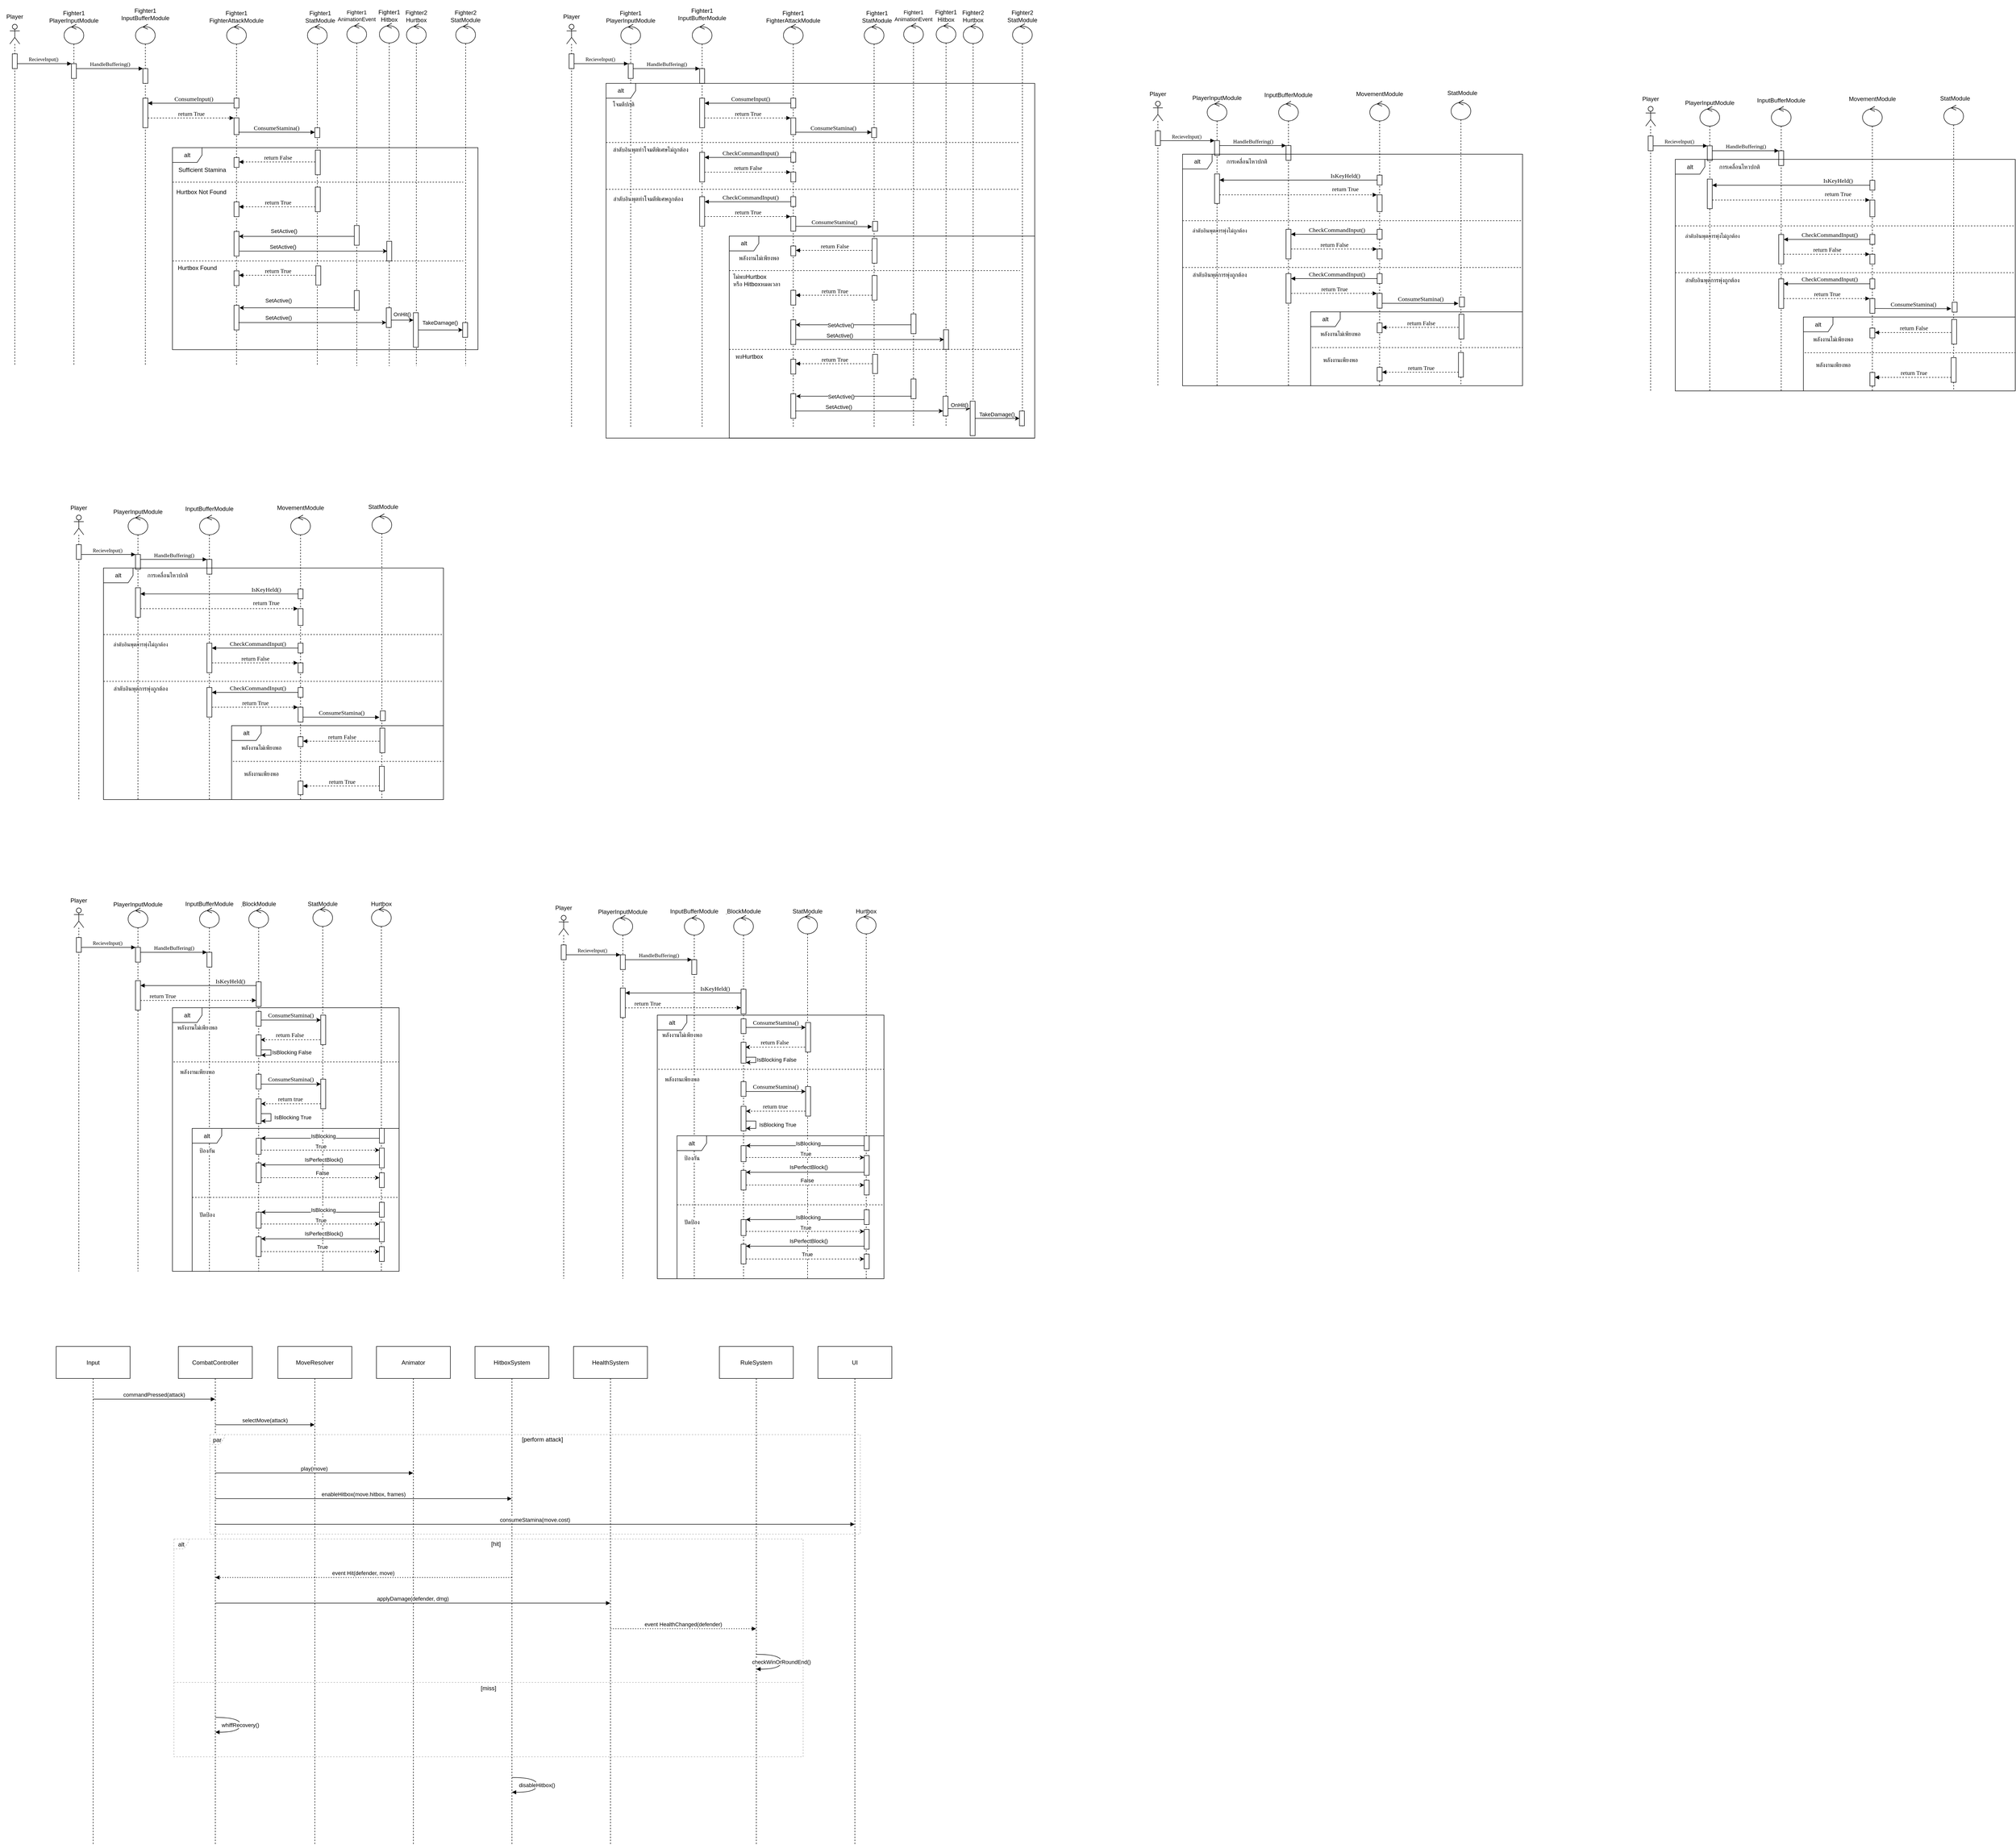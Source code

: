 <mxfile version="28.1.1">
  <diagram name="Page-1" id="13e1069c-82ec-6db2-03f1-153e76fe0fe0">
    <mxGraphModel dx="2873" dy="1890" grid="1" gridSize="10" guides="1" tooltips="1" connect="1" arrows="1" fold="1" page="1" pageScale="1" pageWidth="1100" pageHeight="850" background="none" math="0" shadow="0">
      <root>
        <mxCell id="0" />
        <mxCell id="1" parent="0" />
        <mxCell id="Hi4JXIE11A1KlNq3GbC6-102" value="CheckCommandInput()" style="html=1;verticalAlign=bottom;endArrow=none;labelBackgroundColor=none;fontFamily=Verdana;fontSize=12;edgeStyle=elbowEdgeStyle;elbow=vertical;startArrow=block;startFill=1;endFill=0;" parent="1" source="Hi4JXIE11A1KlNq3GbC6-103" edge="1">
          <mxGeometry x="0.006" relative="1" as="geometry">
            <mxPoint x="340" y="346.45" as="sourcePoint" />
            <mxPoint x="564.5" y="346.25" as="targetPoint" />
            <Array as="points" />
            <mxPoint as="offset" />
          </mxGeometry>
        </mxCell>
        <mxCell id="Hi4JXIE11A1KlNq3GbC6-93" value="CheckCommandInput()" style="html=1;verticalAlign=bottom;endArrow=none;labelBackgroundColor=none;fontFamily=Verdana;fontSize=12;edgeStyle=elbowEdgeStyle;elbow=vertical;startArrow=block;startFill=1;endFill=0;" parent="1" source="Hi4JXIE11A1KlNq3GbC6-94" edge="1">
          <mxGeometry x="0.006" relative="1" as="geometry">
            <mxPoint x="340" y="256.45" as="sourcePoint" />
            <mxPoint x="564.5" y="256.25" as="targetPoint" />
            <Array as="points" />
            <mxPoint as="offset" />
          </mxGeometry>
        </mxCell>
        <mxCell id="Hi4JXIE11A1KlNq3GbC6-84" value="" style="shape=umlLifeline;perimeter=lifelinePerimeter;whiteSpace=wrap;html=1;container=1;dropTarget=0;collapsible=0;recursiveResize=0;outlineConnect=0;portConstraint=eastwest;newEdgeStyle={&quot;curved&quot;:0,&quot;rounded&quot;:0};participant=umlControl;" parent="1" vertex="1">
          <mxGeometry x="704" y="-13.75" width="40" height="820" as="geometry" />
        </mxCell>
        <mxCell id="Hi4JXIE11A1KlNq3GbC6-89" value="" style="html=1;points=[[0,0,0,0,5],[0,1,0,0,-5],[1,0,0,0,5],[1,1,0,0,-5]];perimeter=orthogonalPerimeter;outlineConnect=0;targetShapes=umlLifeline;portConstraint=eastwest;newEdgeStyle={&quot;curved&quot;:0,&quot;rounded&quot;:0};" parent="Hi4JXIE11A1KlNq3GbC6-84" vertex="1">
          <mxGeometry x="16" y="435" width="10" height="50" as="geometry" />
        </mxCell>
        <mxCell id="Hi4JXIE11A1KlNq3GbC6-108" value="" style="html=1;points=[[0,0,0,0,5],[0,1,0,0,-5],[1,0,0,0,5],[1,1,0,0,-5]];perimeter=orthogonalPerimeter;outlineConnect=0;targetShapes=umlLifeline;portConstraint=eastwest;newEdgeStyle={&quot;curved&quot;:0,&quot;rounded&quot;:0};" parent="Hi4JXIE11A1KlNq3GbC6-84" vertex="1">
          <mxGeometry x="17" y="400" width="10" height="20" as="geometry" />
        </mxCell>
        <mxCell id="Zz4KqnxTDZ_naCeVEfz7-17" value="" style="html=1;points=[[0,0,0,0,5],[0,1,0,0,-5],[1,0,0,0,5],[1,1,0,0,-5]];perimeter=orthogonalPerimeter;outlineConnect=0;targetShapes=umlLifeline;portConstraint=eastwest;newEdgeStyle={&quot;curved&quot;:0,&quot;rounded&quot;:0};" parent="1" vertex="1">
          <mxGeometry x="719" y="196.25" width="10" height="20" as="geometry" />
        </mxCell>
        <mxCell id="Hi4JXIE11A1KlNq3GbC6-83" value="" style="shape=umlLifeline;perimeter=lifelinePerimeter;whiteSpace=wrap;html=1;container=1;dropTarget=0;collapsible=0;recursiveResize=0;outlineConnect=0;portConstraint=eastwest;newEdgeStyle={&quot;curved&quot;:0,&quot;rounded&quot;:0};participant=umlControl;" parent="1" vertex="1">
          <mxGeometry x="850" y="-15.75" width="40" height="820" as="geometry" />
        </mxCell>
        <mxCell id="Hi4JXIE11A1KlNq3GbC6-75" value="" style="html=1;points=[[0,0,0,0,5],[0,1,0,0,-5],[1,0,0,0,5],[1,1,0,0,-5]];perimeter=orthogonalPerimeter;outlineConnect=0;targetShapes=umlLifeline;portConstraint=eastwest;newEdgeStyle={&quot;curved&quot;:0,&quot;rounded&quot;:0};" parent="Hi4JXIE11A1KlNq3GbC6-83" vertex="1">
          <mxGeometry x="15" y="622" width="10" height="40" as="geometry" />
        </mxCell>
        <mxCell id="Hi4JXIE11A1KlNq3GbC6-78" value="" style="shape=umlLifeline;perimeter=lifelinePerimeter;whiteSpace=wrap;html=1;container=1;dropTarget=0;collapsible=0;recursiveResize=0;outlineConnect=0;portConstraint=eastwest;newEdgeStyle={&quot;curved&quot;:0,&quot;rounded&quot;:0};participant=umlControl;" parent="1" vertex="1">
          <mxGeometry x="1005" y="-14.75" width="40" height="820" as="geometry" />
        </mxCell>
        <mxCell id="Zz4KqnxTDZ_naCeVEfz7-15" value="return True" style="html=1;verticalAlign=bottom;endArrow=block;labelBackgroundColor=none;fontFamily=Verdana;fontSize=12;edgeStyle=elbowEdgeStyle;elbow=vertical;dashed=1;" parent="1" source="Zz4KqnxTDZ_naCeVEfz7-2" edge="1">
          <mxGeometry relative="1" as="geometry">
            <mxPoint x="330" y="176.45" as="sourcePoint" />
            <mxPoint x="554.5" y="176.25" as="targetPoint" />
            <Array as="points" />
          </mxGeometry>
        </mxCell>
        <mxCell id="Zz4KqnxTDZ_naCeVEfz7-14" value="ConsumeInput()" style="html=1;verticalAlign=bottom;endArrow=none;labelBackgroundColor=none;fontFamily=Verdana;fontSize=12;edgeStyle=elbowEdgeStyle;elbow=vertical;startArrow=block;startFill=1;endFill=0;" parent="1" source="Zz4KqnxTDZ_naCeVEfz7-2" edge="1">
          <mxGeometry relative="1" as="geometry">
            <mxPoint x="340" y="146.45" as="sourcePoint" />
            <mxPoint x="564.5" y="146.25" as="targetPoint" />
            <Array as="points" />
          </mxGeometry>
        </mxCell>
        <mxCell id="7baba1c4bc27f4b0-11" value="&lt;font style=&quot;font-size: 10px;&quot;&gt;RecieveInput()&lt;br&gt;&lt;/font&gt;" style="html=1;verticalAlign=bottom;endArrow=block;labelBackgroundColor=none;fontFamily=Verdana;fontSize=12;edgeStyle=elbowEdgeStyle;elbow=vertical;" parent="1" source="bdAAhVcYE1L4UBRm2Plw-7" target="JUn-Dw64Xo3fCcw52iQA-11" edge="1">
          <mxGeometry relative="1" as="geometry">
            <mxPoint x="135" y="66.25" as="sourcePoint" />
            <mxPoint x="220" y="66.25" as="targetPoint" />
            <Array as="points">
              <mxPoint x="220" y="66.25" />
            </Array>
          </mxGeometry>
        </mxCell>
        <mxCell id="bdAAhVcYE1L4UBRm2Plw-7" value="" style="shape=umlLifeline;perimeter=lifelinePerimeter;whiteSpace=wrap;html=1;container=1;dropTarget=0;collapsible=0;recursiveResize=0;outlineConnect=0;portConstraint=eastwest;newEdgeStyle={&quot;curved&quot;:0,&quot;rounded&quot;:0};participant=umlActor;" parent="1" vertex="1">
          <mxGeometry x="100" y="-13.75" width="20" height="820" as="geometry" />
        </mxCell>
        <mxCell id="bdAAhVcYE1L4UBRm2Plw-8" value="" style="html=1;points=[[0,0,0,0,5],[0,1,0,0,-5],[1,0,0,0,5],[1,1,0,0,-5]];perimeter=orthogonalPerimeter;outlineConnect=0;targetShapes=umlLifeline;portConstraint=eastwest;newEdgeStyle={&quot;curved&quot;:0,&quot;rounded&quot;:0};" parent="bdAAhVcYE1L4UBRm2Plw-7" vertex="1">
          <mxGeometry x="5" y="60" width="10" height="30" as="geometry" />
        </mxCell>
        <mxCell id="bdAAhVcYE1L4UBRm2Plw-20" value="Player" style="text;html=1;align=center;verticalAlign=middle;whiteSpace=wrap;rounded=0;" parent="1" vertex="1">
          <mxGeometry x="80" y="-43.75" width="60" height="30" as="geometry" />
        </mxCell>
        <mxCell id="Zz4KqnxTDZ_naCeVEfz7-1" value="" style="shape=umlLifeline;perimeter=lifelinePerimeter;whiteSpace=wrap;html=1;container=1;dropTarget=0;collapsible=0;recursiveResize=0;outlineConnect=0;portConstraint=eastwest;newEdgeStyle={&quot;curved&quot;:0,&quot;rounded&quot;:0};participant=umlControl;" parent="1" vertex="1">
          <mxGeometry x="355" y="-13.75" width="40" height="820" as="geometry" />
        </mxCell>
        <mxCell id="Zz4KqnxTDZ_naCeVEfz7-2" value="" style="html=1;points=[[0,0,0,0,5],[0,1,0,0,-5],[1,0,0,0,5],[1,1,0,0,-5]];perimeter=orthogonalPerimeter;outlineConnect=0;targetShapes=umlLifeline;portConstraint=eastwest;newEdgeStyle={&quot;curved&quot;:0,&quot;rounded&quot;:0};" parent="Zz4KqnxTDZ_naCeVEfz7-1" vertex="1">
          <mxGeometry x="15" y="150" width="10" height="60" as="geometry" />
        </mxCell>
        <mxCell id="Zz4KqnxTDZ_naCeVEfz7-60" value="" style="html=1;points=[[0,0,0,0,5],[0,1,0,0,-5],[1,0,0,0,5],[1,1,0,0,-5]];perimeter=orthogonalPerimeter;outlineConnect=0;targetShapes=umlLifeline;portConstraint=eastwest;newEdgeStyle={&quot;curved&quot;:0,&quot;rounded&quot;:0};" parent="Zz4KqnxTDZ_naCeVEfz7-1" vertex="1">
          <mxGeometry x="15" y="90" width="10" height="30" as="geometry" />
        </mxCell>
        <mxCell id="Hi4JXIE11A1KlNq3GbC6-94" value="" style="html=1;points=[[0,0,0,0,5],[0,1,0,0,-5],[1,0,0,0,5],[1,1,0,0,-5]];perimeter=orthogonalPerimeter;outlineConnect=0;targetShapes=umlLifeline;portConstraint=eastwest;newEdgeStyle={&quot;curved&quot;:0,&quot;rounded&quot;:0};" parent="Zz4KqnxTDZ_naCeVEfz7-1" vertex="1">
          <mxGeometry x="15" y="260" width="10" height="60" as="geometry" />
        </mxCell>
        <mxCell id="Hi4JXIE11A1KlNq3GbC6-103" value="" style="html=1;points=[[0,0,0,0,5],[0,1,0,0,-5],[1,0,0,0,5],[1,1,0,0,-5]];perimeter=orthogonalPerimeter;outlineConnect=0;targetShapes=umlLifeline;portConstraint=eastwest;newEdgeStyle={&quot;curved&quot;:0,&quot;rounded&quot;:0};" parent="Zz4KqnxTDZ_naCeVEfz7-1" vertex="1">
          <mxGeometry x="15" y="350" width="10" height="60" as="geometry" />
        </mxCell>
        <mxCell id="Zz4KqnxTDZ_naCeVEfz7-3" value="&lt;br&gt;Fighter1&lt;br&gt;InputBufferModule" style="text;html=1;align=center;verticalAlign=middle;whiteSpace=wrap;rounded=0;" parent="1" vertex="1">
          <mxGeometry x="345" y="-56.25" width="60" height="30" as="geometry" />
        </mxCell>
        <mxCell id="Zz4KqnxTDZ_naCeVEfz7-6" value="" style="shape=umlLifeline;perimeter=lifelinePerimeter;whiteSpace=wrap;html=1;container=1;dropTarget=0;collapsible=0;recursiveResize=0;outlineConnect=0;portConstraint=eastwest;newEdgeStyle={&quot;curved&quot;:0,&quot;rounded&quot;:0};participant=umlControl;" parent="1" vertex="1">
          <mxGeometry x="540" y="-13.75" width="40" height="820" as="geometry" />
        </mxCell>
        <mxCell id="Zz4KqnxTDZ_naCeVEfz7-7" value="" style="html=1;points=[[0,0,0,0,5],[0,1,0,0,-5],[1,0,0,0,5],[1,1,0,0,-5]];perimeter=orthogonalPerimeter;outlineConnect=0;targetShapes=umlLifeline;portConstraint=eastwest;newEdgeStyle={&quot;curved&quot;:0,&quot;rounded&quot;:0};" parent="Zz4KqnxTDZ_naCeVEfz7-6" vertex="1">
          <mxGeometry x="15" y="150" width="10" height="20" as="geometry" />
        </mxCell>
        <mxCell id="Zz4KqnxTDZ_naCeVEfz7-61" value="" style="html=1;points=[[0,0,0,0,5],[0,1,0,0,-5],[1,0,0,0,5],[1,1,0,0,-5]];perimeter=orthogonalPerimeter;outlineConnect=0;targetShapes=umlLifeline;portConstraint=eastwest;newEdgeStyle={&quot;curved&quot;:0,&quot;rounded&quot;:0};" parent="Zz4KqnxTDZ_naCeVEfz7-6" vertex="1">
          <mxGeometry x="15" y="190" width="10" height="34" as="geometry" />
        </mxCell>
        <mxCell id="Hi4JXIE11A1KlNq3GbC6-96" value="" style="html=1;points=[[0,0,0,0,5],[0,1,0,0,-5],[1,0,0,0,5],[1,1,0,0,-5]];perimeter=orthogonalPerimeter;outlineConnect=0;targetShapes=umlLifeline;portConstraint=eastwest;newEdgeStyle={&quot;curved&quot;:0,&quot;rounded&quot;:0};" parent="Zz4KqnxTDZ_naCeVEfz7-6" vertex="1">
          <mxGeometry x="15" y="300" width="10" height="20" as="geometry" />
        </mxCell>
        <mxCell id="Hi4JXIE11A1KlNq3GbC6-95" value="" style="html=1;points=[[0,0,0,0,5],[0,1,0,0,-5],[1,0,0,0,5],[1,1,0,0,-5]];perimeter=orthogonalPerimeter;outlineConnect=0;targetShapes=umlLifeline;portConstraint=eastwest;newEdgeStyle={&quot;curved&quot;:0,&quot;rounded&quot;:0};" parent="Zz4KqnxTDZ_naCeVEfz7-6" vertex="1">
          <mxGeometry x="15" y="260" width="10" height="20" as="geometry" />
        </mxCell>
        <mxCell id="Hi4JXIE11A1KlNq3GbC6-104" value="" style="html=1;points=[[0,0,0,0,5],[0,1,0,0,-5],[1,0,0,0,5],[1,1,0,0,-5]];perimeter=orthogonalPerimeter;outlineConnect=0;targetShapes=umlLifeline;portConstraint=eastwest;newEdgeStyle={&quot;curved&quot;:0,&quot;rounded&quot;:0};" parent="Zz4KqnxTDZ_naCeVEfz7-6" vertex="1">
          <mxGeometry x="15" y="390" width="10" height="30" as="geometry" />
        </mxCell>
        <mxCell id="Hi4JXIE11A1KlNq3GbC6-105" value="" style="html=1;points=[[0,0,0,0,5],[0,1,0,0,-5],[1,0,0,0,5],[1,1,0,0,-5]];perimeter=orthogonalPerimeter;outlineConnect=0;targetShapes=umlLifeline;portConstraint=eastwest;newEdgeStyle={&quot;curved&quot;:0,&quot;rounded&quot;:0};" parent="Zz4KqnxTDZ_naCeVEfz7-6" vertex="1">
          <mxGeometry x="15" y="350" width="10" height="20" as="geometry" />
        </mxCell>
        <mxCell id="aaLv28ytoih7o6T027u6-8" value="" style="html=1;points=[[0,0,0,0,5],[0,1,0,0,-5],[1,0,0,0,5],[1,1,0,0,-5]];perimeter=orthogonalPerimeter;outlineConnect=0;targetShapes=umlLifeline;portConstraint=eastwest;newEdgeStyle={&quot;curved&quot;:0,&quot;rounded&quot;:0};" parent="Zz4KqnxTDZ_naCeVEfz7-6" vertex="1">
          <mxGeometry x="15" y="600" width="10" height="50" as="geometry" />
        </mxCell>
        <mxCell id="aaLv28ytoih7o6T027u6-13" value="" style="html=1;points=[[0,0,0,0,5],[0,1,0,0,-5],[1,0,0,0,5],[1,1,0,0,-5]];perimeter=orthogonalPerimeter;outlineConnect=0;targetShapes=umlLifeline;portConstraint=eastwest;newEdgeStyle={&quot;curved&quot;:0,&quot;rounded&quot;:0};" parent="Zz4KqnxTDZ_naCeVEfz7-6" vertex="1">
          <mxGeometry x="15" y="750" width="10" height="50" as="geometry" />
        </mxCell>
        <mxCell id="Zz4KqnxTDZ_naCeVEfz7-8" value="Fighter1&lt;div&gt;FighterAttackModule&lt;/div&gt;" style="text;html=1;align=center;verticalAlign=middle;whiteSpace=wrap;rounded=0;" parent="1" vertex="1">
          <mxGeometry x="530" y="-43.75" width="60" height="30" as="geometry" />
        </mxCell>
        <mxCell id="Zz4KqnxTDZ_naCeVEfz7-10" value="Fighter1&lt;br&gt;StatModule" style="text;html=1;align=center;verticalAlign=middle;whiteSpace=wrap;rounded=0;" parent="1" vertex="1">
          <mxGeometry x="700" y="-43.75" width="60" height="30" as="geometry" />
        </mxCell>
        <mxCell id="JUn-Dw64Xo3fCcw52iQA-8" value="" style="shape=umlLifeline;perimeter=lifelinePerimeter;whiteSpace=wrap;html=1;container=1;dropTarget=0;collapsible=0;recursiveResize=0;outlineConnect=0;portConstraint=eastwest;newEdgeStyle={&quot;curved&quot;:0,&quot;rounded&quot;:0};participant=umlControl;" parent="1" vertex="1">
          <mxGeometry x="210" y="-13.75" width="40" height="820" as="geometry" />
        </mxCell>
        <mxCell id="JUn-Dw64Xo3fCcw52iQA-11" value="" style="html=1;points=[[0,0,0,0,5],[0,1,0,0,-5],[1,0,0,0,5],[1,1,0,0,-5]];perimeter=orthogonalPerimeter;outlineConnect=0;targetShapes=umlLifeline;portConstraint=eastwest;newEdgeStyle={&quot;curved&quot;:0,&quot;rounded&quot;:0};" parent="JUn-Dw64Xo3fCcw52iQA-8" vertex="1">
          <mxGeometry x="15" y="80" width="10" height="30" as="geometry" />
        </mxCell>
        <mxCell id="JUn-Dw64Xo3fCcw52iQA-12" value="&lt;font style=&quot;font-size: 11px;&quot;&gt;HandleBuffering()&lt;/font&gt;" style="html=1;verticalAlign=bottom;endArrow=block;labelBackgroundColor=none;fontFamily=Verdana;fontSize=12;edgeStyle=elbowEdgeStyle;elbow=vertical;" parent="1" source="JUn-Dw64Xo3fCcw52iQA-11" edge="1">
          <mxGeometry relative="1" as="geometry">
            <mxPoint x="255" y="76.25" as="sourcePoint" />
            <mxPoint x="370" y="76.25" as="targetPoint" />
            <Array as="points">
              <mxPoint x="365" y="76.25" />
            </Array>
          </mxGeometry>
        </mxCell>
        <mxCell id="JUn-Dw64Xo3fCcw52iQA-13" value="Fighter1&lt;br&gt;PlayerInputModule" style="text;html=1;align=center;verticalAlign=middle;whiteSpace=wrap;rounded=0;" parent="1" vertex="1">
          <mxGeometry x="200" y="-43.75" width="60" height="30" as="geometry" />
        </mxCell>
        <mxCell id="Hi4JXIE11A1KlNq3GbC6-37" value="Fighter1&lt;br&gt;Hitbox" style="text;html=1;align=center;verticalAlign=middle;whiteSpace=wrap;rounded=0;" parent="1" vertex="1">
          <mxGeometry x="840" y="-45.75" width="60" height="30" as="geometry" />
        </mxCell>
        <mxCell id="Hi4JXIE11A1KlNq3GbC6-43" value="" style="shape=umlLifeline;perimeter=lifelinePerimeter;whiteSpace=wrap;html=1;container=1;dropTarget=0;collapsible=0;recursiveResize=0;outlineConnect=0;portConstraint=eastwest;newEdgeStyle={&quot;curved&quot;:0,&quot;rounded&quot;:0};participant=umlControl;" parent="1" vertex="1">
          <mxGeometry x="905" y="-14.75" width="40" height="820" as="geometry" />
        </mxCell>
        <mxCell id="Hi4JXIE11A1KlNq3GbC6-45" value="Fighter2&lt;br&gt;Hurtbox" style="text;html=1;align=center;verticalAlign=middle;whiteSpace=wrap;rounded=0;" parent="1" vertex="1">
          <mxGeometry x="895" y="-44.75" width="60" height="30" as="geometry" />
        </mxCell>
        <mxCell id="Hi4JXIE11A1KlNq3GbC6-79" value="Fighter2&lt;br&gt;StatModule" style="text;html=1;align=center;verticalAlign=middle;whiteSpace=wrap;rounded=0;" parent="1" vertex="1">
          <mxGeometry x="995" y="-44.75" width="60" height="30" as="geometry" />
        </mxCell>
        <mxCell id="Hi4JXIE11A1KlNq3GbC6-82" value="alt" style="shape=umlFrame;whiteSpace=wrap;html=1;pointerEvents=0;" parent="1" vertex="1">
          <mxGeometry x="180" y="106.25" width="870" height="720" as="geometry" />
        </mxCell>
        <mxCell id="Zz4KqnxTDZ_naCeVEfz7-16" value="ConsumeStamina()" style="html=1;verticalAlign=bottom;endArrow=block;labelBackgroundColor=none;fontFamily=Verdana;fontSize=12;edgeStyle=elbowEdgeStyle;elbow=vertical;" parent="1" target="Zz4KqnxTDZ_naCeVEfz7-17" edge="1">
          <mxGeometry x="0.001" relative="1" as="geometry">
            <mxPoint x="564" y="205.33" as="sourcePoint" />
            <mxPoint x="723.5" y="205.13" as="targetPoint" />
            <mxPoint as="offset" />
          </mxGeometry>
        </mxCell>
        <mxCell id="Hi4JXIE11A1KlNq3GbC6-35" value="" style="html=1;points=[[0,0,0,0,5],[0,1,0,0,-5],[1,0,0,0,5],[1,1,0,0,-5]];perimeter=orthogonalPerimeter;outlineConnect=0;targetShapes=umlLifeline;portConstraint=eastwest;newEdgeStyle={&quot;curved&quot;:0,&quot;rounded&quot;:0};" parent="1" vertex="1">
          <mxGeometry x="555" y="436.25" width="10" height="20" as="geometry" />
        </mxCell>
        <mxCell id="Hi4JXIE11A1KlNq3GbC6-69" value="" style="html=1;points=[[0,0,0,0,5],[0,1,0,0,-5],[1,0,0,0,5],[1,1,0,0,-5]];perimeter=orthogonalPerimeter;outlineConnect=0;targetShapes=umlLifeline;portConstraint=eastwest;newEdgeStyle={&quot;curved&quot;:0,&quot;rounded&quot;:0};" parent="1" vertex="1">
          <mxGeometry x="555" y="526.25" width="10" height="30" as="geometry" />
        </mxCell>
        <mxCell id="Zz4KqnxTDZ_naCeVEfz7-12" value="alt" style="shape=umlFrame;whiteSpace=wrap;html=1;pointerEvents=0;" parent="1" vertex="1">
          <mxGeometry x="430" y="416.25" width="620" height="410" as="geometry" />
        </mxCell>
        <mxCell id="Hi4JXIE11A1KlNq3GbC6-32" style="edgeStyle=orthogonalEdgeStyle;rounded=0;orthogonalLoop=1;jettySize=auto;html=1;curved=0;dashed=1;endArrow=block;endFill=1;" parent="1" edge="1">
          <mxGeometry relative="1" as="geometry">
            <mxPoint x="720" y="445.25" as="sourcePoint" />
            <mxPoint x="565" y="445.25" as="targetPoint" />
          </mxGeometry>
        </mxCell>
        <mxCell id="Hi4JXIE11A1KlNq3GbC6-33" value="&lt;span style=&quot;font-family: Verdana; font-size: 12px;&quot;&gt;return False&lt;/span&gt;" style="edgeLabel;html=1;align=center;verticalAlign=middle;resizable=0;points=[];labelBackgroundColor=none;" parent="Hi4JXIE11A1KlNq3GbC6-32" vertex="1" connectable="0">
          <mxGeometry x="0.239" y="-3" relative="1" as="geometry">
            <mxPoint x="20" y="-6" as="offset" />
          </mxGeometry>
        </mxCell>
        <mxCell id="Hi4JXIE11A1KlNq3GbC6-54" value="" style="html=1;points=[[0,0,0,0,5],[0,1,0,0,-5],[1,0,0,0,5],[1,1,0,0,-5]];perimeter=orthogonalPerimeter;outlineConnect=0;targetShapes=umlLifeline;portConstraint=eastwest;newEdgeStyle={&quot;curved&quot;:0,&quot;rounded&quot;:0};" parent="1" vertex="1">
          <mxGeometry x="555" y="666.25" width="10" height="30" as="geometry" />
        </mxCell>
        <mxCell id="Hi4JXIE11A1KlNq3GbC6-55" style="edgeStyle=orthogonalEdgeStyle;rounded=0;orthogonalLoop=1;jettySize=auto;html=1;curved=0;dashed=1;endArrow=block;endFill=1;" parent="1" edge="1">
          <mxGeometry relative="1" as="geometry">
            <mxPoint x="720" y="675.25" as="sourcePoint" />
            <mxPoint x="565" y="675.25" as="targetPoint" />
          </mxGeometry>
        </mxCell>
        <mxCell id="Hi4JXIE11A1KlNq3GbC6-56" value="&lt;span style=&quot;font-family: Verdana; font-size: 12px;&quot;&gt;return True&lt;/span&gt;" style="edgeLabel;html=1;align=center;verticalAlign=middle;resizable=0;points=[];labelBackgroundColor=none;" parent="Hi4JXIE11A1KlNq3GbC6-55" vertex="1" connectable="0">
          <mxGeometry x="0.239" y="-3" relative="1" as="geometry">
            <mxPoint x="20" y="-6" as="offset" />
          </mxGeometry>
        </mxCell>
        <mxCell id="Hi4JXIE11A1KlNq3GbC6-57" value="" style="html=1;points=[[0,0,0,0,5],[0,1,0,0,-5],[1,0,0,0,5],[1,1,0,0,-5]];perimeter=orthogonalPerimeter;outlineConnect=0;targetShapes=umlLifeline;portConstraint=eastwest;newEdgeStyle={&quot;curved&quot;:0,&quot;rounded&quot;:0};" parent="1" vertex="1">
          <mxGeometry x="864" y="741.25" width="10" height="40" as="geometry" />
        </mxCell>
        <mxCell id="Hi4JXIE11A1KlNq3GbC6-60" value="" style="html=1;points=[[0,0,0,0,5],[0,1,0,0,-5],[1,0,0,0,5],[1,1,0,0,-5]];perimeter=orthogonalPerimeter;outlineConnect=0;targetShapes=umlLifeline;portConstraint=eastwest;newEdgeStyle={&quot;curved&quot;:0,&quot;rounded&quot;:0};" parent="1" vertex="1">
          <mxGeometry x="919" y="751.25" width="10" height="70" as="geometry" />
        </mxCell>
        <mxCell id="Hi4JXIE11A1KlNq3GbC6-61" style="edgeStyle=orthogonalEdgeStyle;rounded=0;orthogonalLoop=1;jettySize=auto;html=1;curved=0;" parent="1" source="Hi4JXIE11A1KlNq3GbC6-57" target="Hi4JXIE11A1KlNq3GbC6-60" edge="1">
          <mxGeometry relative="1" as="geometry">
            <Array as="points">
              <mxPoint x="889" y="766.25" />
              <mxPoint x="889" y="766.25" />
            </Array>
          </mxGeometry>
        </mxCell>
        <mxCell id="Hi4JXIE11A1KlNq3GbC6-62" value="OnHit()" style="edgeLabel;html=1;align=center;verticalAlign=middle;resizable=0;points=[];" parent="Hi4JXIE11A1KlNq3GbC6-61" vertex="1" connectable="0">
          <mxGeometry x="-0.14" relative="1" as="geometry">
            <mxPoint x="3" y="-8" as="offset" />
          </mxGeometry>
        </mxCell>
        <mxCell id="Hi4JXIE11A1KlNq3GbC6-52" value="" style="line;strokeWidth=1;fillColor=none;align=left;verticalAlign=middle;spacingTop=-1;spacingLeft=3;spacingRight=3;rotatable=0;labelPosition=right;points=[];portConstraint=eastwest;strokeColor=inherit;dashed=1;" parent="1" vertex="1">
          <mxGeometry x="430" y="476.25" width="590" height="20" as="geometry" />
        </mxCell>
        <mxCell id="Hi4JXIE11A1KlNq3GbC6-53" value="" style="html=1;points=[[0,0,0,0,5],[0,1,0,0,-5],[1,0,0,0,5],[1,1,0,0,-5]];perimeter=orthogonalPerimeter;outlineConnect=0;targetShapes=umlLifeline;portConstraint=eastwest;newEdgeStyle={&quot;curved&quot;:0,&quot;rounded&quot;:0};" parent="1" vertex="1">
          <mxGeometry x="1019" y="771.25" width="10" height="30" as="geometry" />
        </mxCell>
        <mxCell id="Hi4JXIE11A1KlNq3GbC6-66" value="พลังงานไม่เพียงพอ" style="text;html=1;align=center;verticalAlign=middle;resizable=0;points=[];autosize=1;strokeColor=none;fillColor=none;" parent="1" vertex="1">
          <mxGeometry x="430" y="446.25" width="120" height="30" as="geometry" />
        </mxCell>
        <mxCell id="Hi4JXIE11A1KlNq3GbC6-67" value="" style="line;strokeWidth=1;fillColor=none;align=left;verticalAlign=middle;spacingTop=-1;spacingLeft=3;spacingRight=3;rotatable=0;labelPosition=right;points=[];portConstraint=eastwest;strokeColor=inherit;dashed=1;" parent="1" vertex="1">
          <mxGeometry x="430" y="636.25" width="590" height="20" as="geometry" />
        </mxCell>
        <mxCell id="Hi4JXIE11A1KlNq3GbC6-68" value="" style="html=1;points=[[0,0,0,0,5],[0,1,0,0,-5],[1,0,0,0,5],[1,1,0,0,-5]];perimeter=orthogonalPerimeter;outlineConnect=0;targetShapes=umlLifeline;portConstraint=eastwest;newEdgeStyle={&quot;curved&quot;:0,&quot;rounded&quot;:0};" parent="1" vertex="1">
          <mxGeometry x="720" y="496.25" width="10" height="50" as="geometry" />
        </mxCell>
        <mxCell id="Hi4JXIE11A1KlNq3GbC6-70" value="ไม่พบHurtbox &lt;br&gt;หรือ Hitboxหมดเวลา" style="text;html=1;align=left;verticalAlign=middle;resizable=0;points=[];autosize=1;strokeColor=none;fillColor=none;" parent="1" vertex="1">
          <mxGeometry x="436" y="486.25" width="130" height="40" as="geometry" />
        </mxCell>
        <mxCell id="Hi4JXIE11A1KlNq3GbC6-71" style="edgeStyle=orthogonalEdgeStyle;rounded=0;orthogonalLoop=1;jettySize=auto;html=1;curved=0;dashed=1;endArrow=block;endFill=1;" parent="1" edge="1">
          <mxGeometry relative="1" as="geometry">
            <mxPoint x="720" y="536.25" as="sourcePoint" />
            <mxPoint x="565" y="536.25" as="targetPoint" />
          </mxGeometry>
        </mxCell>
        <mxCell id="Hi4JXIE11A1KlNq3GbC6-72" value="&lt;span style=&quot;font-family: Verdana; font-size: 12px;&quot;&gt;return True&lt;/span&gt;" style="edgeLabel;html=1;align=center;verticalAlign=middle;resizable=0;points=[];labelBackgroundColor=none;" parent="Hi4JXIE11A1KlNq3GbC6-71" vertex="1" connectable="0">
          <mxGeometry x="0.239" y="-3" relative="1" as="geometry">
            <mxPoint x="20" y="-6" as="offset" />
          </mxGeometry>
        </mxCell>
        <mxCell id="Hi4JXIE11A1KlNq3GbC6-63" style="edgeStyle=orthogonalEdgeStyle;rounded=0;orthogonalLoop=1;jettySize=auto;html=1;curved=0;" parent="1" source="Hi4JXIE11A1KlNq3GbC6-60" target="Hi4JXIE11A1KlNq3GbC6-53" edge="1">
          <mxGeometry relative="1" as="geometry">
            <mxPoint x="759" y="811.25" as="targetPoint" />
            <Array as="points" />
          </mxGeometry>
        </mxCell>
        <mxCell id="Hi4JXIE11A1KlNq3GbC6-64" value="TakeDamage()" style="edgeLabel;html=1;align=center;verticalAlign=middle;resizable=0;points=[];" parent="Hi4JXIE11A1KlNq3GbC6-63" vertex="1" connectable="0">
          <mxGeometry x="-0.119" y="2" relative="1" as="geometry">
            <mxPoint x="4" y="-7" as="offset" />
          </mxGeometry>
        </mxCell>
        <mxCell id="Hi4JXIE11A1KlNq3GbC6-80" value="&lt;div&gt;&lt;span style=&quot;background-color: transparent; color: light-dark(rgb(0, 0, 0), rgb(255, 255, 255));&quot;&gt;พบHurtbox&lt;/span&gt;&lt;/div&gt;" style="text;html=1;align=center;verticalAlign=middle;resizable=0;points=[];autosize=1;strokeColor=none;fillColor=none;" parent="1" vertex="1">
          <mxGeometry x="430" y="646.25" width="80" height="30" as="geometry" />
        </mxCell>
        <mxCell id="Hi4JXIE11A1KlNq3GbC6-85" value="" style="line;strokeWidth=1;fillColor=none;align=left;verticalAlign=middle;spacingTop=-1;spacingLeft=3;spacingRight=3;rotatable=0;labelPosition=right;points=[];portConstraint=eastwest;strokeColor=inherit;dashed=1;" parent="1" vertex="1">
          <mxGeometry x="180" y="216.25" width="839" height="20" as="geometry" />
        </mxCell>
        <mxCell id="Hi4JXIE11A1KlNq3GbC6-86" value="โจมตีปกติ" style="text;html=1;align=center;verticalAlign=middle;resizable=0;points=[];autosize=1;strokeColor=none;fillColor=none;" parent="1" vertex="1">
          <mxGeometry x="180" y="133.75" width="70" height="30" as="geometry" />
        </mxCell>
        <mxCell id="Hi4JXIE11A1KlNq3GbC6-87" value="ลำดับอินพุตท่าโจมตีพิเศษไม่ถูกต้อง" style="text;html=1;align=center;verticalAlign=middle;resizable=0;points=[];autosize=1;strokeColor=none;fillColor=none;labelBackgroundColor=default;" parent="1" vertex="1">
          <mxGeometry x="170" y="226.25" width="200" height="30" as="geometry" />
        </mxCell>
        <mxCell id="Hi4JXIE11A1KlNq3GbC6-88" value="" style="html=1;points=[[0,0,0,0,5],[0,1,0,0,-5],[1,0,0,0,5],[1,1,0,0,-5]];perimeter=orthogonalPerimeter;outlineConnect=0;targetShapes=umlLifeline;portConstraint=eastwest;newEdgeStyle={&quot;curved&quot;:0,&quot;rounded&quot;:0};" parent="1" vertex="1">
          <mxGeometry x="721" y="656.25" width="10" height="39" as="geometry" />
        </mxCell>
        <mxCell id="Hi4JXIE11A1KlNq3GbC6-92" value="return False" style="html=1;verticalAlign=bottom;endArrow=block;labelBackgroundColor=none;fontFamily=Verdana;fontSize=12;edgeStyle=elbowEdgeStyle;elbow=vertical;dashed=1;" parent="1" source="Hi4JXIE11A1KlNq3GbC6-94" edge="1">
          <mxGeometry relative="1" as="geometry">
            <mxPoint x="330" y="286.45" as="sourcePoint" />
            <mxPoint x="554.5" y="286.25" as="targetPoint" />
            <Array as="points" />
          </mxGeometry>
        </mxCell>
        <mxCell id="Hi4JXIE11A1KlNq3GbC6-98" value="" style="line;strokeWidth=1;fillColor=none;align=left;verticalAlign=middle;spacingTop=-1;spacingLeft=3;spacingRight=3;rotatable=0;labelPosition=right;points=[];portConstraint=eastwest;strokeColor=inherit;dashed=1;" parent="1" vertex="1">
          <mxGeometry x="180" y="311.25" width="839" height="20" as="geometry" />
        </mxCell>
        <mxCell id="Hi4JXIE11A1KlNq3GbC6-101" value="&lt;span style=&quot;color: rgba(0, 0, 0, 0); font-family: monospace; font-size: 0px; text-wrap-mode: nowrap;&quot;&gt;%3CmxGraphModel%3E%3Croot%3E%3CmxCell%20id%3D%220%22%2F%3E%3CmxCell%20id%3D%221%22%20parent%3D%220%22%2F%3E%3CmxCell%20id%3D%222%22%20value%3D%22%E0%B8%AD%E0%B8%B4%E0%B8%99%E0%B8%9E%E0%B8%B8%E0%B8%95%E0%B8%97%E0%B9%88%E0%B8%B2%E0%B9%82%E0%B8%88%E0%B8%A1%E0%B8%95%E0%B8%B5%E0%B8%9E%E0%B8%B4%E0%B9%80%E0%B8%A8%E0%B8%A9%E0%B9%84%E0%B8%A1%E0%B9%88%E0%B8%96%E0%B8%B9%E0%B8%81%E0%B8%95%E0%B9%89%E0%B8%AD%E0%B8%87%22%20style%3D%22text%3Bhtml%3D1%3Balign%3Dcenter%3BverticalAlign%3Dmiddle%3Bresizable%3D0%3Bpoints%3D%5B%5D%3Bautosize%3D1%3BstrokeColor%3Dnone%3BfillColor%3Dnone%3BlabelBackgroundColor%3Ddefault%3B%22%20vertex%3D%221%22%20parent%3D%221%22%3E%3CmxGeometry%20x%3D%22200%22%20y%3D%22340%22%20width%3D%22170%22%20height%3D%2230%22%20as%3D%22geometry%22%2F%3E%3C%2FmxCell%3E%3C%2Froot%3E%3C%2FmxGraphModel%3E&lt;/span&gt;" style="text;whiteSpace=wrap;html=1;align=left;" parent="1" vertex="1">
          <mxGeometry x="180" y="326.25" width="105" height="30" as="geometry" />
        </mxCell>
        <mxCell id="Hi4JXIE11A1KlNq3GbC6-106" value="return True" style="html=1;verticalAlign=bottom;endArrow=block;labelBackgroundColor=none;fontFamily=Verdana;fontSize=12;edgeStyle=elbowEdgeStyle;elbow=vertical;dashed=1;" parent="1" source="Hi4JXIE11A1KlNq3GbC6-103" edge="1">
          <mxGeometry relative="1" as="geometry">
            <mxPoint x="330" y="376.45" as="sourcePoint" />
            <mxPoint x="554.5" y="376.25" as="targetPoint" />
            <Array as="points" />
          </mxGeometry>
        </mxCell>
        <mxCell id="Hi4JXIE11A1KlNq3GbC6-107" value="ConsumeStamina()" style="html=1;verticalAlign=bottom;endArrow=block;labelBackgroundColor=none;fontFamily=Verdana;fontSize=12;edgeStyle=elbowEdgeStyle;elbow=horizontal;" parent="1" edge="1">
          <mxGeometry x="0.001" relative="1" as="geometry">
            <mxPoint x="565" y="396.33" as="sourcePoint" />
            <mxPoint x="720" y="397.25" as="targetPoint" />
            <mxPoint as="offset" />
          </mxGeometry>
        </mxCell>
        <mxCell id="Hi4JXIE11A1KlNq3GbC6-187" value="CheckCommandInput()" style="html=1;verticalAlign=bottom;endArrow=none;labelBackgroundColor=none;fontFamily=Verdana;fontSize=12;edgeStyle=elbowEdgeStyle;elbow=vertical;startArrow=block;startFill=1;endFill=0;" parent="1" source="Hi4JXIE11A1KlNq3GbC6-205" edge="1">
          <mxGeometry x="0.006" relative="1" as="geometry">
            <mxPoint x="1530" y="502.7" as="sourcePoint" />
            <mxPoint x="1754.5" y="502.5" as="targetPoint" />
            <Array as="points" />
            <mxPoint as="offset" />
          </mxGeometry>
        </mxCell>
        <mxCell id="Hi4JXIE11A1KlNq3GbC6-188" value="CheckCommandInput()" style="html=1;verticalAlign=bottom;endArrow=none;labelBackgroundColor=none;fontFamily=Verdana;fontSize=12;edgeStyle=elbowEdgeStyle;elbow=vertical;startArrow=block;startFill=1;endFill=0;" parent="1" source="Hi4JXIE11A1KlNq3GbC6-204" edge="1">
          <mxGeometry x="0.006" relative="1" as="geometry">
            <mxPoint x="1530" y="412.7" as="sourcePoint" />
            <mxPoint x="1754.5" y="412.5" as="targetPoint" />
            <Array as="points" />
            <mxPoint as="offset" />
          </mxGeometry>
        </mxCell>
        <mxCell id="Hi4JXIE11A1KlNq3GbC6-195" value="return True" style="html=1;verticalAlign=bottom;endArrow=block;labelBackgroundColor=none;fontFamily=Verdana;fontSize=12;edgeStyle=elbowEdgeStyle;elbow=vertical;dashed=1;" parent="1" source="Hi4JXIE11A1KlNq3GbC6-202" edge="1">
          <mxGeometry x="0.595" y="3" relative="1" as="geometry">
            <mxPoint x="1520" y="332.7" as="sourcePoint" />
            <mxPoint x="1744.5" y="332.5" as="targetPoint" />
            <Array as="points" />
            <mxPoint as="offset" />
          </mxGeometry>
        </mxCell>
        <mxCell id="Hi4JXIE11A1KlNq3GbC6-196" value="IsKeyHeld()" style="html=1;verticalAlign=bottom;endArrow=none;labelBackgroundColor=none;fontFamily=Verdana;fontSize=12;edgeStyle=elbowEdgeStyle;elbow=vertical;startArrow=block;startFill=1;endFill=0;" parent="1" source="Hi4JXIE11A1KlNq3GbC6-202" edge="1">
          <mxGeometry x="0.547" relative="1" as="geometry">
            <mxPoint x="1530" y="302.7" as="sourcePoint" />
            <mxPoint x="1754.5" y="302.5" as="targetPoint" />
            <Array as="points" />
            <mxPoint as="offset" />
          </mxGeometry>
        </mxCell>
        <mxCell id="Hi4JXIE11A1KlNq3GbC6-197" value="&lt;font style=&quot;font-size: 10px;&quot;&gt;RecieveInput()&lt;br&gt;&lt;/font&gt;" style="html=1;verticalAlign=bottom;endArrow=block;labelBackgroundColor=none;fontFamily=Verdana;fontSize=12;edgeStyle=elbowEdgeStyle;elbow=vertical;" parent="1" source="Hi4JXIE11A1KlNq3GbC6-198" target="Hi4JXIE11A1KlNq3GbC6-218" edge="1">
          <mxGeometry relative="1" as="geometry">
            <mxPoint x="1325" y="222.5" as="sourcePoint" />
            <mxPoint x="1410" y="222.5" as="targetPoint" />
            <Array as="points">
              <mxPoint x="1410" y="222.5" />
            </Array>
          </mxGeometry>
        </mxCell>
        <mxCell id="Hi4JXIE11A1KlNq3GbC6-198" value="" style="shape=umlLifeline;perimeter=lifelinePerimeter;whiteSpace=wrap;html=1;container=1;dropTarget=0;collapsible=0;recursiveResize=0;outlineConnect=0;portConstraint=eastwest;newEdgeStyle={&quot;curved&quot;:0,&quot;rounded&quot;:0};participant=umlActor;" parent="1" vertex="1">
          <mxGeometry x="1290" y="142.5" width="20" height="577.5" as="geometry" />
        </mxCell>
        <mxCell id="Hi4JXIE11A1KlNq3GbC6-199" value="" style="html=1;points=[[0,0,0,0,5],[0,1,0,0,-5],[1,0,0,0,5],[1,1,0,0,-5]];perimeter=orthogonalPerimeter;outlineConnect=0;targetShapes=umlLifeline;portConstraint=eastwest;newEdgeStyle={&quot;curved&quot;:0,&quot;rounded&quot;:0};" parent="Hi4JXIE11A1KlNq3GbC6-198" vertex="1">
          <mxGeometry x="5" y="60" width="10" height="30" as="geometry" />
        </mxCell>
        <mxCell id="Hi4JXIE11A1KlNq3GbC6-200" value="Player" style="text;html=1;align=center;verticalAlign=middle;whiteSpace=wrap;rounded=0;" parent="1" vertex="1">
          <mxGeometry x="1270" y="112.5" width="60" height="30" as="geometry" />
        </mxCell>
        <mxCell id="Hi4JXIE11A1KlNq3GbC6-201" value="" style="shape=umlLifeline;perimeter=lifelinePerimeter;whiteSpace=wrap;html=1;container=1;dropTarget=0;collapsible=0;recursiveResize=0;outlineConnect=0;portConstraint=eastwest;newEdgeStyle={&quot;curved&quot;:0,&quot;rounded&quot;:0};participant=umlControl;" parent="1" vertex="1">
          <mxGeometry x="1545" y="142.5" width="40" height="577.5" as="geometry" />
        </mxCell>
        <mxCell id="Hi4JXIE11A1KlNq3GbC6-203" value="" style="html=1;points=[[0,0,0,0,5],[0,1,0,0,-5],[1,0,0,0,5],[1,1,0,0,-5]];perimeter=orthogonalPerimeter;outlineConnect=0;targetShapes=umlLifeline;portConstraint=eastwest;newEdgeStyle={&quot;curved&quot;:0,&quot;rounded&quot;:0};" parent="Hi4JXIE11A1KlNq3GbC6-201" vertex="1">
          <mxGeometry x="15" y="90" width="10" height="30" as="geometry" />
        </mxCell>
        <mxCell id="Hi4JXIE11A1KlNq3GbC6-204" value="" style="html=1;points=[[0,0,0,0,5],[0,1,0,0,-5],[1,0,0,0,5],[1,1,0,0,-5]];perimeter=orthogonalPerimeter;outlineConnect=0;targetShapes=umlLifeline;portConstraint=eastwest;newEdgeStyle={&quot;curved&quot;:0,&quot;rounded&quot;:0};" parent="Hi4JXIE11A1KlNq3GbC6-201" vertex="1">
          <mxGeometry x="15" y="260" width="10" height="60" as="geometry" />
        </mxCell>
        <mxCell id="Hi4JXIE11A1KlNq3GbC6-205" value="" style="html=1;points=[[0,0,0,0,5],[0,1,0,0,-5],[1,0,0,0,5],[1,1,0,0,-5]];perimeter=orthogonalPerimeter;outlineConnect=0;targetShapes=umlLifeline;portConstraint=eastwest;newEdgeStyle={&quot;curved&quot;:0,&quot;rounded&quot;:0};" parent="Hi4JXIE11A1KlNq3GbC6-201" vertex="1">
          <mxGeometry x="15" y="350" width="10" height="60" as="geometry" />
        </mxCell>
        <mxCell id="Hi4JXIE11A1KlNq3GbC6-206" value="&lt;br&gt;&lt;br&gt;InputBufferModule" style="text;html=1;align=center;verticalAlign=middle;whiteSpace=wrap;rounded=0;" parent="1" vertex="1">
          <mxGeometry x="1535" y="100" width="60" height="30" as="geometry" />
        </mxCell>
        <mxCell id="Hi4JXIE11A1KlNq3GbC6-207" value="" style="shape=umlLifeline;perimeter=lifelinePerimeter;whiteSpace=wrap;html=1;container=1;dropTarget=0;collapsible=0;recursiveResize=0;outlineConnect=0;portConstraint=eastwest;newEdgeStyle={&quot;curved&quot;:0,&quot;rounded&quot;:0};participant=umlControl;" parent="1" vertex="1">
          <mxGeometry x="1730" y="142.5" width="40" height="577.5" as="geometry" />
        </mxCell>
        <mxCell id="Hi4JXIE11A1KlNq3GbC6-208" value="" style="html=1;points=[[0,0,0,0,5],[0,1,0,0,-5],[1,0,0,0,5],[1,1,0,0,-5]];perimeter=orthogonalPerimeter;outlineConnect=0;targetShapes=umlLifeline;portConstraint=eastwest;newEdgeStyle={&quot;curved&quot;:0,&quot;rounded&quot;:0};" parent="Hi4JXIE11A1KlNq3GbC6-207" vertex="1">
          <mxGeometry x="15" y="150" width="10" height="20" as="geometry" />
        </mxCell>
        <mxCell id="Hi4JXIE11A1KlNq3GbC6-209" value="" style="html=1;points=[[0,0,0,0,5],[0,1,0,0,-5],[1,0,0,0,5],[1,1,0,0,-5]];perimeter=orthogonalPerimeter;outlineConnect=0;targetShapes=umlLifeline;portConstraint=eastwest;newEdgeStyle={&quot;curved&quot;:0,&quot;rounded&quot;:0};" parent="Hi4JXIE11A1KlNq3GbC6-207" vertex="1">
          <mxGeometry x="15" y="190" width="10" height="34" as="geometry" />
        </mxCell>
        <mxCell id="Hi4JXIE11A1KlNq3GbC6-210" value="" style="html=1;points=[[0,0,0,0,5],[0,1,0,0,-5],[1,0,0,0,5],[1,1,0,0,-5]];perimeter=orthogonalPerimeter;outlineConnect=0;targetShapes=umlLifeline;portConstraint=eastwest;newEdgeStyle={&quot;curved&quot;:0,&quot;rounded&quot;:0};" parent="Hi4JXIE11A1KlNq3GbC6-207" vertex="1">
          <mxGeometry x="15" y="300" width="10" height="20" as="geometry" />
        </mxCell>
        <mxCell id="Hi4JXIE11A1KlNq3GbC6-211" value="" style="html=1;points=[[0,0,0,0,5],[0,1,0,0,-5],[1,0,0,0,5],[1,1,0,0,-5]];perimeter=orthogonalPerimeter;outlineConnect=0;targetShapes=umlLifeline;portConstraint=eastwest;newEdgeStyle={&quot;curved&quot;:0,&quot;rounded&quot;:0};" parent="Hi4JXIE11A1KlNq3GbC6-207" vertex="1">
          <mxGeometry x="15" y="260" width="10" height="20" as="geometry" />
        </mxCell>
        <mxCell id="Hi4JXIE11A1KlNq3GbC6-212" value="" style="html=1;points=[[0,0,0,0,5],[0,1,0,0,-5],[1,0,0,0,5],[1,1,0,0,-5]];perimeter=orthogonalPerimeter;outlineConnect=0;targetShapes=umlLifeline;portConstraint=eastwest;newEdgeStyle={&quot;curved&quot;:0,&quot;rounded&quot;:0};" parent="Hi4JXIE11A1KlNq3GbC6-207" vertex="1">
          <mxGeometry x="15" y="390" width="10" height="30" as="geometry" />
        </mxCell>
        <mxCell id="Hi4JXIE11A1KlNq3GbC6-213" value="" style="html=1;points=[[0,0,0,0,5],[0,1,0,0,-5],[1,0,0,0,5],[1,1,0,0,-5]];perimeter=orthogonalPerimeter;outlineConnect=0;targetShapes=umlLifeline;portConstraint=eastwest;newEdgeStyle={&quot;curved&quot;:0,&quot;rounded&quot;:0};" parent="Hi4JXIE11A1KlNq3GbC6-207" vertex="1">
          <mxGeometry x="15" y="350" width="10" height="20" as="geometry" />
        </mxCell>
        <mxCell id="Hi4JXIE11A1KlNq3GbC6-214" value="MovementModule" style="text;html=1;align=center;verticalAlign=middle;whiteSpace=wrap;rounded=0;" parent="1" vertex="1">
          <mxGeometry x="1720" y="112.5" width="60" height="30" as="geometry" />
        </mxCell>
        <mxCell id="Hi4JXIE11A1KlNq3GbC6-217" value="" style="shape=umlLifeline;perimeter=lifelinePerimeter;whiteSpace=wrap;html=1;container=1;dropTarget=0;collapsible=0;recursiveResize=0;outlineConnect=0;portConstraint=eastwest;newEdgeStyle={&quot;curved&quot;:0,&quot;rounded&quot;:0};participant=umlControl;" parent="1" vertex="1">
          <mxGeometry x="1400" y="142.5" width="40" height="577.5" as="geometry" />
        </mxCell>
        <mxCell id="Hi4JXIE11A1KlNq3GbC6-218" value="" style="html=1;points=[[0,0,0,0,5],[0,1,0,0,-5],[1,0,0,0,5],[1,1,0,0,-5]];perimeter=orthogonalPerimeter;outlineConnect=0;targetShapes=umlLifeline;portConstraint=eastwest;newEdgeStyle={&quot;curved&quot;:0,&quot;rounded&quot;:0};" parent="Hi4JXIE11A1KlNq3GbC6-217" vertex="1">
          <mxGeometry x="15" y="80" width="10" height="30" as="geometry" />
        </mxCell>
        <mxCell id="Hi4JXIE11A1KlNq3GbC6-219" value="&lt;font style=&quot;font-size: 11px;&quot;&gt;HandleBuffering()&lt;/font&gt;" style="html=1;verticalAlign=bottom;endArrow=block;labelBackgroundColor=none;fontFamily=Verdana;fontSize=12;edgeStyle=elbowEdgeStyle;elbow=vertical;" parent="1" source="Hi4JXIE11A1KlNq3GbC6-218" edge="1">
          <mxGeometry relative="1" as="geometry">
            <mxPoint x="1445" y="232.5" as="sourcePoint" />
            <mxPoint x="1560" y="232.5" as="targetPoint" />
            <Array as="points">
              <mxPoint x="1555" y="232.5" />
            </Array>
          </mxGeometry>
        </mxCell>
        <mxCell id="Hi4JXIE11A1KlNq3GbC6-220" value="&lt;br&gt;PlayerInputModule" style="text;html=1;align=center;verticalAlign=middle;whiteSpace=wrap;rounded=0;" parent="1" vertex="1">
          <mxGeometry x="1390" y="112.5" width="60" height="30" as="geometry" />
        </mxCell>
        <mxCell id="Hi4JXIE11A1KlNq3GbC6-225" value="alt" style="shape=umlFrame;whiteSpace=wrap;html=1;pointerEvents=0;" parent="1" vertex="1">
          <mxGeometry x="1350" y="250" width="690" height="470" as="geometry" />
        </mxCell>
        <mxCell id="Hi4JXIE11A1KlNq3GbC6-227" value="" style="html=1;points=[[0,0,0,0,5],[0,1,0,0,-5],[1,0,0,0,5],[1,1,0,0,-5]];perimeter=orthogonalPerimeter;outlineConnect=0;targetShapes=umlLifeline;portConstraint=eastwest;newEdgeStyle={&quot;curved&quot;:0,&quot;rounded&quot;:0};" parent="1" vertex="1">
          <mxGeometry x="1745" y="592.5" width="10" height="20" as="geometry" />
        </mxCell>
        <mxCell id="Hi4JXIE11A1KlNq3GbC6-228" value="" style="html=1;points=[[0,0,0,0,5],[0,1,0,0,-5],[1,0,0,0,5],[1,1,0,0,-5]];perimeter=orthogonalPerimeter;outlineConnect=0;targetShapes=umlLifeline;portConstraint=eastwest;newEdgeStyle={&quot;curved&quot;:0,&quot;rounded&quot;:0};" parent="1" vertex="1">
          <mxGeometry x="1745" y="682.5" width="10" height="27.5" as="geometry" />
        </mxCell>
        <mxCell id="Hi4JXIE11A1KlNq3GbC6-230" style="edgeStyle=orthogonalEdgeStyle;rounded=0;orthogonalLoop=1;jettySize=auto;html=1;curved=0;dashed=1;endArrow=block;endFill=1;" parent="1" edge="1">
          <mxGeometry relative="1" as="geometry">
            <mxPoint x="1910" y="601.5" as="sourcePoint" />
            <mxPoint x="1755" y="601.5" as="targetPoint" />
          </mxGeometry>
        </mxCell>
        <mxCell id="Hi4JXIE11A1KlNq3GbC6-231" value="&lt;span style=&quot;font-family: Verdana; font-size: 12px;&quot;&gt;return False&lt;/span&gt;" style="edgeLabel;html=1;align=center;verticalAlign=middle;resizable=0;points=[];labelBackgroundColor=none;" parent="Hi4JXIE11A1KlNq3GbC6-230" vertex="1" connectable="0">
          <mxGeometry x="0.239" y="-3" relative="1" as="geometry">
            <mxPoint x="20" y="-6" as="offset" />
          </mxGeometry>
        </mxCell>
        <mxCell id="Hi4JXIE11A1KlNq3GbC6-248" style="edgeStyle=orthogonalEdgeStyle;rounded=0;orthogonalLoop=1;jettySize=auto;html=1;curved=0;dashed=1;endArrow=block;endFill=1;" parent="1" edge="1">
          <mxGeometry relative="1" as="geometry">
            <mxPoint x="1910" y="692.5" as="sourcePoint" />
            <mxPoint x="1755" y="692.5" as="targetPoint" />
          </mxGeometry>
        </mxCell>
        <mxCell id="Hi4JXIE11A1KlNq3GbC6-249" value="&lt;span style=&quot;font-family: Verdana; font-size: 12px;&quot;&gt;return True&lt;/span&gt;" style="edgeLabel;html=1;align=center;verticalAlign=middle;resizable=0;points=[];labelBackgroundColor=none;" parent="Hi4JXIE11A1KlNq3GbC6-248" vertex="1" connectable="0">
          <mxGeometry x="0.239" y="-3" relative="1" as="geometry">
            <mxPoint x="20" y="-6" as="offset" />
          </mxGeometry>
        </mxCell>
        <mxCell id="Hi4JXIE11A1KlNq3GbC6-255" value="" style="line;strokeWidth=1;fillColor=none;align=left;verticalAlign=middle;spacingTop=-1;spacingLeft=3;spacingRight=3;rotatable=0;labelPosition=right;points=[];portConstraint=eastwest;strokeColor=inherit;dashed=1;" parent="1" vertex="1">
          <mxGeometry x="1350" y="470" width="689" height="20" as="geometry" />
        </mxCell>
        <mxCell id="Hi4JXIE11A1KlNq3GbC6-259" value="return False" style="html=1;verticalAlign=bottom;endArrow=block;labelBackgroundColor=none;fontFamily=Verdana;fontSize=12;edgeStyle=elbowEdgeStyle;elbow=vertical;dashed=1;" parent="1" source="Hi4JXIE11A1KlNq3GbC6-204" edge="1">
          <mxGeometry relative="1" as="geometry">
            <mxPoint x="1520" y="442.7" as="sourcePoint" />
            <mxPoint x="1744.5" y="442.5" as="targetPoint" />
            <Array as="points" />
          </mxGeometry>
        </mxCell>
        <mxCell id="Hi4JXIE11A1KlNq3GbC6-262" value="return True" style="html=1;verticalAlign=bottom;endArrow=block;labelBackgroundColor=none;fontFamily=Verdana;fontSize=12;edgeStyle=elbowEdgeStyle;elbow=vertical;dashed=1;" parent="1" source="Hi4JXIE11A1KlNq3GbC6-205" edge="1">
          <mxGeometry relative="1" as="geometry">
            <mxPoint x="1520" y="532.7" as="sourcePoint" />
            <mxPoint x="1744.5" y="532.5" as="targetPoint" />
            <Array as="points" />
          </mxGeometry>
        </mxCell>
        <mxCell id="Hi4JXIE11A1KlNq3GbC6-263" value="ConsumeStamina()" style="html=1;verticalAlign=bottom;endArrow=block;labelBackgroundColor=none;fontFamily=Verdana;fontSize=12;edgeStyle=elbowEdgeStyle;elbow=vertical;" parent="1" edge="1">
          <mxGeometry x="0.001" relative="1" as="geometry">
            <mxPoint x="1755" y="552.58" as="sourcePoint" />
            <mxPoint x="1910" y="553.5" as="targetPoint" />
            <mxPoint as="offset" />
          </mxGeometry>
        </mxCell>
        <mxCell id="_5beenOVeU4xuoAPnQf5-1" value="ลำดับอินพุตการพุ่งไม่ถูกต้อง" style="text;html=1;align=center;verticalAlign=middle;resizable=0;points=[];autosize=1;strokeColor=none;fillColor=none;fontSize=11;" parent="1" vertex="1">
          <mxGeometry x="1350" y="390" width="150" height="30" as="geometry" />
        </mxCell>
        <mxCell id="_5beenOVeU4xuoAPnQf5-3" value="ลำดับอินพุตท่าโจมตีพิเศษถูกต้อง" style="text;html=1;align=center;verticalAlign=middle;resizable=0;points=[];autosize=1;strokeColor=none;fillColor=none;labelBackgroundColor=default;" parent="1" vertex="1">
          <mxGeometry x="170" y="326.25" width="190" height="30" as="geometry" />
        </mxCell>
        <mxCell id="_5beenOVeU4xuoAPnQf5-4" value="ลำดับอินพุตการพุ่งถูกต้อง" style="text;html=1;align=center;verticalAlign=middle;resizable=0;points=[];autosize=1;strokeColor=none;fillColor=none;" parent="1" vertex="1">
          <mxGeometry x="1350" y="480" width="150" height="30" as="geometry" />
        </mxCell>
        <mxCell id="_5beenOVeU4xuoAPnQf5-5" value="alt" style="shape=umlFrame;whiteSpace=wrap;html=1;pointerEvents=0;" parent="1" vertex="1">
          <mxGeometry x="1610" y="570" width="430" height="150" as="geometry" />
        </mxCell>
        <mxCell id="_5beenOVeU4xuoAPnQf5-6" value="" style="line;strokeWidth=1;fillColor=none;align=left;verticalAlign=middle;spacingTop=-1;spacingLeft=3;spacingRight=3;rotatable=0;labelPosition=right;points=[];portConstraint=eastwest;strokeColor=inherit;dashed=1;" parent="1" vertex="1">
          <mxGeometry x="1350" y="375" width="689" height="20" as="geometry" />
        </mxCell>
        <mxCell id="_5beenOVeU4xuoAPnQf5-7" value="การเคลื่อนไหวปกติ" style="text;html=1;align=center;verticalAlign=middle;resizable=0;points=[];autosize=1;strokeColor=none;fillColor=none;" parent="1" vertex="1">
          <mxGeometry x="1420" y="250" width="120" height="30" as="geometry" />
        </mxCell>
        <mxCell id="_5beenOVeU4xuoAPnQf5-8" value="พลังงานไม่เพียงพอ" style="text;html=1;align=center;verticalAlign=middle;resizable=0;points=[];autosize=1;strokeColor=none;fillColor=none;" parent="1" vertex="1">
          <mxGeometry x="1610" y="600" width="120" height="30" as="geometry" />
        </mxCell>
        <mxCell id="_5beenOVeU4xuoAPnQf5-9" value="" style="shape=umlLifeline;perimeter=lifelinePerimeter;whiteSpace=wrap;html=1;container=1;dropTarget=0;collapsible=0;recursiveResize=0;outlineConnect=0;portConstraint=eastwest;newEdgeStyle={&quot;curved&quot;:0,&quot;rounded&quot;:0};participant=umlControl;" parent="1" vertex="1">
          <mxGeometry x="1895" y="140" width="40" height="580" as="geometry" />
        </mxCell>
        <mxCell id="_5beenOVeU4xuoAPnQf5-10" value="" style="html=1;points=[[0,0,0,0,5],[0,1,0,0,-5],[1,0,0,0,5],[1,1,0,0,-5]];perimeter=orthogonalPerimeter;outlineConnect=0;targetShapes=umlLifeline;portConstraint=eastwest;newEdgeStyle={&quot;curved&quot;:0,&quot;rounded&quot;:0};" parent="_5beenOVeU4xuoAPnQf5-9" vertex="1">
          <mxGeometry x="16" y="435" width="10" height="50" as="geometry" />
        </mxCell>
        <mxCell id="_5beenOVeU4xuoAPnQf5-11" value="" style="html=1;points=[[0,0,0,0,5],[0,1,0,0,-5],[1,0,0,0,5],[1,1,0,0,-5]];perimeter=orthogonalPerimeter;outlineConnect=0;targetShapes=umlLifeline;portConstraint=eastwest;newEdgeStyle={&quot;curved&quot;:0,&quot;rounded&quot;:0};" parent="_5beenOVeU4xuoAPnQf5-9" vertex="1">
          <mxGeometry x="17" y="400" width="10" height="20" as="geometry" />
        </mxCell>
        <mxCell id="_5beenOVeU4xuoAPnQf5-12" value="StatModule" style="text;html=1;align=center;verticalAlign=middle;whiteSpace=wrap;rounded=0;" parent="1" vertex="1">
          <mxGeometry x="1886" y="112.5" width="64" height="27.5" as="geometry" />
        </mxCell>
        <mxCell id="Hi4JXIE11A1KlNq3GbC6-246" value="" style="html=1;points=[[0,0,0,0,5],[0,1,0,0,-5],[1,0,0,0,5],[1,1,0,0,-5]];perimeter=orthogonalPerimeter;outlineConnect=0;targetShapes=umlLifeline;portConstraint=eastwest;newEdgeStyle={&quot;curved&quot;:0,&quot;rounded&quot;:0};" parent="1" vertex="1">
          <mxGeometry x="1910" y="652.5" width="10" height="50" as="geometry" />
        </mxCell>
        <mxCell id="_5beenOVeU4xuoAPnQf5-13" value="" style="line;strokeWidth=1;fillColor=none;align=left;verticalAlign=middle;spacingTop=-1;spacingLeft=3;spacingRight=3;rotatable=0;labelPosition=right;points=[];portConstraint=eastwest;strokeColor=inherit;dashed=1;" parent="1" vertex="1">
          <mxGeometry x="1612.5" y="632.5" width="427.5" height="20" as="geometry" />
        </mxCell>
        <mxCell id="_5beenOVeU4xuoAPnQf5-15" value="พลังงานเพียงพอ" style="text;html=1;align=center;verticalAlign=middle;resizable=0;points=[];autosize=1;strokeColor=none;fillColor=none;" parent="1" vertex="1">
          <mxGeometry x="1615" y="652.5" width="110" height="30" as="geometry" />
        </mxCell>
        <mxCell id="Hi4JXIE11A1KlNq3GbC6-202" value="" style="html=1;points=[[0,0,0,0,5],[0,1,0,0,-5],[1,0,0,0,5],[1,1,0,0,-5]];perimeter=orthogonalPerimeter;outlineConnect=0;targetShapes=umlLifeline;portConstraint=eastwest;newEdgeStyle={&quot;curved&quot;:0,&quot;rounded&quot;:0};" parent="1" vertex="1">
          <mxGeometry x="1415" y="290" width="10" height="60" as="geometry" />
        </mxCell>
        <mxCell id="_5beenOVeU4xuoAPnQf5-18" value="return True" style="html=1;verticalAlign=bottom;endArrow=block;labelBackgroundColor=none;fontFamily=Verdana;fontSize=12;edgeStyle=elbowEdgeStyle;elbow=vertical;dashed=1;" parent="1" target="_5beenOVeU4xuoAPnQf5-30" edge="1">
          <mxGeometry x="-0.617" relative="1" as="geometry">
            <mxPoint x="-765" y="1967.704" as="sourcePoint" />
            <mxPoint x="-445" y="1967.5" as="targetPoint" />
            <Array as="points" />
            <mxPoint as="offset" />
          </mxGeometry>
        </mxCell>
        <mxCell id="_5beenOVeU4xuoAPnQf5-19" value="IsKeyHeld()" style="html=1;verticalAlign=bottom;endArrow=none;labelBackgroundColor=none;fontFamily=Verdana;fontSize=12;edgeStyle=elbowEdgeStyle;elbow=vertical;startArrow=block;startFill=1;endFill=0;" parent="1" edge="1">
          <mxGeometry x="0.547" relative="1" as="geometry">
            <mxPoint x="-765" y="1937.499" as="sourcePoint" />
            <mxPoint x="-530" y="1937.499" as="targetPoint" />
            <Array as="points" />
            <mxPoint as="offset" />
          </mxGeometry>
        </mxCell>
        <mxCell id="_5beenOVeU4xuoAPnQf5-20" value="&lt;font style=&quot;font-size: 10px;&quot;&gt;RecieveInput()&lt;br&gt;&lt;/font&gt;" style="html=1;verticalAlign=bottom;endArrow=block;labelBackgroundColor=none;fontFamily=Verdana;fontSize=12;edgeStyle=elbowEdgeStyle;elbow=vertical;" parent="1" source="_5beenOVeU4xuoAPnQf5-21" target="_5beenOVeU4xuoAPnQf5-38" edge="1">
          <mxGeometry relative="1" as="geometry">
            <mxPoint x="-865" y="1860" as="sourcePoint" />
            <mxPoint x="-780" y="1860" as="targetPoint" />
            <Array as="points">
              <mxPoint x="-780" y="1860" />
            </Array>
          </mxGeometry>
        </mxCell>
        <mxCell id="_5beenOVeU4xuoAPnQf5-21" value="" style="shape=umlLifeline;perimeter=lifelinePerimeter;whiteSpace=wrap;html=1;container=1;dropTarget=0;collapsible=0;recursiveResize=0;outlineConnect=0;portConstraint=eastwest;newEdgeStyle={&quot;curved&quot;:0,&quot;rounded&quot;:0};participant=umlActor;" parent="1" vertex="1">
          <mxGeometry x="-900" y="1780" width="20" height="737.5" as="geometry" />
        </mxCell>
        <mxCell id="_5beenOVeU4xuoAPnQf5-22" value="" style="html=1;points=[[0,0,0,0,5],[0,1,0,0,-5],[1,0,0,0,5],[1,1,0,0,-5]];perimeter=orthogonalPerimeter;outlineConnect=0;targetShapes=umlLifeline;portConstraint=eastwest;newEdgeStyle={&quot;curved&quot;:0,&quot;rounded&quot;:0};" parent="_5beenOVeU4xuoAPnQf5-21" vertex="1">
          <mxGeometry x="5" y="60" width="10" height="30" as="geometry" />
        </mxCell>
        <mxCell id="_5beenOVeU4xuoAPnQf5-23" value="Player" style="text;html=1;align=center;verticalAlign=middle;whiteSpace=wrap;rounded=0;" parent="1" vertex="1">
          <mxGeometry x="-920" y="1750" width="60" height="30" as="geometry" />
        </mxCell>
        <mxCell id="_5beenOVeU4xuoAPnQf5-24" value="" style="shape=umlLifeline;perimeter=lifelinePerimeter;whiteSpace=wrap;html=1;container=1;dropTarget=0;collapsible=0;recursiveResize=0;outlineConnect=0;portConstraint=eastwest;newEdgeStyle={&quot;curved&quot;:0,&quot;rounded&quot;:0};participant=umlControl;" parent="1" vertex="1">
          <mxGeometry x="-645" y="1780" width="40" height="737.5" as="geometry" />
        </mxCell>
        <mxCell id="_5beenOVeU4xuoAPnQf5-25" value="" style="html=1;points=[[0,0,0,0,5],[0,1,0,0,-5],[1,0,0,0,5],[1,1,0,0,-5]];perimeter=orthogonalPerimeter;outlineConnect=0;targetShapes=umlLifeline;portConstraint=eastwest;newEdgeStyle={&quot;curved&quot;:0,&quot;rounded&quot;:0};" parent="_5beenOVeU4xuoAPnQf5-24" vertex="1">
          <mxGeometry x="15" y="90" width="10" height="30" as="geometry" />
        </mxCell>
        <mxCell id="_5beenOVeU4xuoAPnQf5-28" value="&lt;div&gt;&lt;span style=&quot;background-color: transparent; color: light-dark(rgb(0, 0, 0), rgb(255, 255, 255));&quot;&gt;InputBufferModule&lt;/span&gt;&lt;/div&gt;" style="text;html=1;align=center;verticalAlign=middle;whiteSpace=wrap;rounded=0;" parent="1" vertex="1">
          <mxGeometry x="-655" y="1756.5" width="60" height="30" as="geometry" />
        </mxCell>
        <mxCell id="_5beenOVeU4xuoAPnQf5-29" value="" style="shape=umlLifeline;perimeter=lifelinePerimeter;whiteSpace=wrap;html=1;container=1;dropTarget=0;collapsible=0;recursiveResize=0;outlineConnect=0;portConstraint=eastwest;newEdgeStyle={&quot;curved&quot;:0,&quot;rounded&quot;:0};participant=umlControl;" parent="1" vertex="1">
          <mxGeometry x="-545" y="1780" width="40" height="737.5" as="geometry" />
        </mxCell>
        <mxCell id="_5beenOVeU4xuoAPnQf5-30" value="" style="html=1;points=[[0,0,0,0,5],[0,1,0,0,-5],[1,0,0,0,5],[1,1,0,0,-5]];perimeter=orthogonalPerimeter;outlineConnect=0;targetShapes=umlLifeline;portConstraint=eastwest;newEdgeStyle={&quot;curved&quot;:0,&quot;rounded&quot;:0};" parent="_5beenOVeU4xuoAPnQf5-29" vertex="1">
          <mxGeometry x="15" y="150" width="10" height="50" as="geometry" />
        </mxCell>
        <mxCell id="_5beenOVeU4xuoAPnQf5-31" value="" style="html=1;points=[[0,0,0,0,5],[0,1,0,0,-5],[1,0,0,0,5],[1,1,0,0,-5]];perimeter=orthogonalPerimeter;outlineConnect=0;targetShapes=umlLifeline;portConstraint=eastwest;newEdgeStyle={&quot;curved&quot;:0,&quot;rounded&quot;:0};" parent="_5beenOVeU4xuoAPnQf5-29" vertex="1">
          <mxGeometry x="15" y="210" width="10" height="30" as="geometry" />
        </mxCell>
        <mxCell id="_5beenOVeU4xuoAPnQf5-81" value="" style="html=1;points=[[0,0,0,0,5],[0,1,0,0,-5],[1,0,0,0,5],[1,1,0,0,-5]];perimeter=orthogonalPerimeter;outlineConnect=0;targetShapes=umlLifeline;portConstraint=eastwest;newEdgeStyle={&quot;curved&quot;:0,&quot;rounded&quot;:0};" parent="_5beenOVeU4xuoAPnQf5-29" vertex="1">
          <mxGeometry x="15" y="257.5" width="10" height="42.5" as="geometry" />
        </mxCell>
        <mxCell id="_5beenOVeU4xuoAPnQf5-96" style="edgeStyle=orthogonalEdgeStyle;rounded=0;orthogonalLoop=1;jettySize=auto;html=1;curved=0;" parent="_5beenOVeU4xuoAPnQf5-29" edge="1">
          <mxGeometry relative="1" as="geometry">
            <mxPoint x="25" y="278.75" as="sourcePoint" />
            <mxPoint x="25" y="298.75" as="targetPoint" />
            <Array as="points">
              <mxPoint x="45" y="288" />
            </Array>
          </mxGeometry>
        </mxCell>
        <mxCell id="_5beenOVeU4xuoAPnQf5-104" value="IsBlocking False" style="edgeLabel;html=1;align=center;verticalAlign=middle;resizable=0;points=[];" parent="_5beenOVeU4xuoAPnQf5-96" vertex="1" connectable="0">
          <mxGeometry x="0.229" y="2" relative="1" as="geometry">
            <mxPoint x="40" y="-3" as="offset" />
          </mxGeometry>
        </mxCell>
        <mxCell id="_5beenOVeU4xuoAPnQf5-36" value="ฺBlockModule" style="text;html=1;align=center;verticalAlign=middle;whiteSpace=wrap;rounded=0;" parent="1" vertex="1">
          <mxGeometry x="-554" y="1756.5" width="60" height="30" as="geometry" />
        </mxCell>
        <mxCell id="_5beenOVeU4xuoAPnQf5-37" value="" style="shape=umlLifeline;perimeter=lifelinePerimeter;whiteSpace=wrap;html=1;container=1;dropTarget=0;collapsible=0;recursiveResize=0;outlineConnect=0;portConstraint=eastwest;newEdgeStyle={&quot;curved&quot;:0,&quot;rounded&quot;:0};participant=umlControl;" parent="1" vertex="1">
          <mxGeometry x="-790" y="1780" width="40" height="737.5" as="geometry" />
        </mxCell>
        <mxCell id="_5beenOVeU4xuoAPnQf5-38" value="" style="html=1;points=[[0,0,0,0,5],[0,1,0,0,-5],[1,0,0,0,5],[1,1,0,0,-5]];perimeter=orthogonalPerimeter;outlineConnect=0;targetShapes=umlLifeline;portConstraint=eastwest;newEdgeStyle={&quot;curved&quot;:0,&quot;rounded&quot;:0};" parent="_5beenOVeU4xuoAPnQf5-37" vertex="1">
          <mxGeometry x="15" y="80" width="10" height="30" as="geometry" />
        </mxCell>
        <mxCell id="_5beenOVeU4xuoAPnQf5-39" value="&lt;font style=&quot;font-size: 11px;&quot;&gt;HandleBuffering()&lt;/font&gt;" style="html=1;verticalAlign=bottom;endArrow=block;labelBackgroundColor=none;fontFamily=Verdana;fontSize=12;edgeStyle=elbowEdgeStyle;elbow=vertical;" parent="1" source="_5beenOVeU4xuoAPnQf5-38" edge="1">
          <mxGeometry relative="1" as="geometry">
            <mxPoint x="-745" y="1870" as="sourcePoint" />
            <mxPoint x="-630" y="1870" as="targetPoint" />
            <Array as="points">
              <mxPoint x="-635" y="1870" />
            </Array>
          </mxGeometry>
        </mxCell>
        <mxCell id="_5beenOVeU4xuoAPnQf5-40" value="&lt;br&gt;PlayerInputModule" style="text;html=1;align=center;verticalAlign=middle;whiteSpace=wrap;rounded=0;" parent="1" vertex="1">
          <mxGeometry x="-800" y="1750" width="60" height="30" as="geometry" />
        </mxCell>
        <mxCell id="_5beenOVeU4xuoAPnQf5-54" value="alt" style="shape=umlFrame;whiteSpace=wrap;html=1;pointerEvents=0;" parent="1" vertex="1">
          <mxGeometry x="-700" y="1982.5" width="460" height="535" as="geometry" />
        </mxCell>
        <mxCell id="_5beenOVeU4xuoAPnQf5-57" value="พลังงานไม่เพียงพอ" style="text;html=1;align=center;verticalAlign=middle;resizable=0;points=[];autosize=1;strokeColor=none;fillColor=none;labelBackgroundColor=default;" parent="1" vertex="1">
          <mxGeometry x="-710" y="2007.5" width="120" height="30" as="geometry" />
        </mxCell>
        <mxCell id="_5beenOVeU4xuoAPnQf5-58" value="" style="shape=umlLifeline;perimeter=lifelinePerimeter;whiteSpace=wrap;html=1;container=1;dropTarget=0;collapsible=0;recursiveResize=0;outlineConnect=0;portConstraint=eastwest;newEdgeStyle={&quot;curved&quot;:0,&quot;rounded&quot;:0};participant=umlControl;" parent="1" vertex="1">
          <mxGeometry x="-415" y="1777.5" width="40" height="740" as="geometry" />
        </mxCell>
        <mxCell id="_5beenOVeU4xuoAPnQf5-80" value="" style="html=1;points=[[0,0,0,0,5],[0,1,0,0,-5],[1,0,0,0,5],[1,1,0,0,-5]];perimeter=orthogonalPerimeter;outlineConnect=0;targetShapes=umlLifeline;portConstraint=eastwest;newEdgeStyle={&quot;curved&quot;:0,&quot;rounded&quot;:0};" parent="_5beenOVeU4xuoAPnQf5-58" vertex="1">
          <mxGeometry x="16" y="220" width="10" height="60" as="geometry" />
        </mxCell>
        <mxCell id="_5beenOVeU4xuoAPnQf5-90" value="" style="html=1;points=[[0,0,0,0,5],[0,1,0,0,-5],[1,0,0,0,5],[1,1,0,0,-5]];perimeter=orthogonalPerimeter;outlineConnect=0;targetShapes=umlLifeline;portConstraint=eastwest;newEdgeStyle={&quot;curved&quot;:0,&quot;rounded&quot;:0};" parent="_5beenOVeU4xuoAPnQf5-58" vertex="1">
          <mxGeometry x="-115" y="390" width="10" height="50" as="geometry" />
        </mxCell>
        <mxCell id="_5beenOVeU4xuoAPnQf5-91" value="" style="html=1;points=[[0,0,0,0,5],[0,1,0,0,-5],[1,0,0,0,5],[1,1,0,0,-5]];perimeter=orthogonalPerimeter;outlineConnect=0;targetShapes=umlLifeline;portConstraint=eastwest;newEdgeStyle={&quot;curved&quot;:0,&quot;rounded&quot;:0};" parent="_5beenOVeU4xuoAPnQf5-58" vertex="1">
          <mxGeometry x="16" y="350" width="10" height="60" as="geometry" />
        </mxCell>
        <mxCell id="_5beenOVeU4xuoAPnQf5-92" style="edgeStyle=orthogonalEdgeStyle;rounded=0;orthogonalLoop=1;jettySize=auto;html=1;curved=0;" parent="_5beenOVeU4xuoAPnQf5-58" target="_5beenOVeU4xuoAPnQf5-91" edge="1">
          <mxGeometry relative="1" as="geometry">
            <mxPoint x="-105" y="360.0" as="sourcePoint" />
            <Array as="points">
              <mxPoint x="-70" y="360" />
              <mxPoint x="-70" y="360" />
            </Array>
          </mxGeometry>
        </mxCell>
        <mxCell id="_5beenOVeU4xuoAPnQf5-93" value="&lt;span style=&quot;font-family: Verdana; font-size: 12px;&quot;&gt;ConsumeStamina()&lt;/span&gt;" style="edgeLabel;html=1;align=center;verticalAlign=middle;resizable=0;points=[];labelBackgroundColor=none;" parent="_5beenOVeU4xuoAPnQf5-92" vertex="1" connectable="0">
          <mxGeometry x="-0.037" y="1" relative="1" as="geometry">
            <mxPoint x="1" y="-9" as="offset" />
          </mxGeometry>
        </mxCell>
        <mxCell id="_5beenOVeU4xuoAPnQf5-61" value="StatModule" style="text;html=1;align=center;verticalAlign=middle;whiteSpace=wrap;rounded=0;" parent="1" vertex="1">
          <mxGeometry x="-425" y="1756.5" width="60" height="30" as="geometry" />
        </mxCell>
        <mxCell id="_5beenOVeU4xuoAPnQf5-65" value="" style="html=1;points=[[0,0,0,0,5],[0,1,0,0,-5],[1,0,0,0,5],[1,1,0,0,-5]];perimeter=orthogonalPerimeter;outlineConnect=0;targetShapes=umlLifeline;portConstraint=eastwest;newEdgeStyle={&quot;curved&quot;:0,&quot;rounded&quot;:0};" parent="1" vertex="1">
          <mxGeometry x="-775" y="1927.5" width="10" height="60" as="geometry" />
        </mxCell>
        <mxCell id="_5beenOVeU4xuoAPnQf5-66" value="" style="shape=umlLifeline;perimeter=lifelinePerimeter;whiteSpace=wrap;html=1;container=1;dropTarget=0;collapsible=0;recursiveResize=0;outlineConnect=0;portConstraint=eastwest;newEdgeStyle={&quot;curved&quot;:0,&quot;rounded&quot;:0};participant=umlControl;" parent="1" vertex="1">
          <mxGeometry x="-296" y="1777.5" width="40" height="740" as="geometry" />
        </mxCell>
        <mxCell id="_5beenOVeU4xuoAPnQf5-111" style="edgeStyle=orthogonalEdgeStyle;rounded=0;orthogonalLoop=1;jettySize=auto;html=1;curved=0;dashed=1;" parent="_5beenOVeU4xuoAPnQf5-66" source="_5beenOVeU4xuoAPnQf5-107" target="_5beenOVeU4xuoAPnQf5-110" edge="1">
          <mxGeometry relative="1" as="geometry">
            <Array as="points">
              <mxPoint x="-164" y="494" />
              <mxPoint x="-164" y="494" />
            </Array>
          </mxGeometry>
        </mxCell>
        <mxCell id="_5beenOVeU4xuoAPnQf5-112" value="True" style="edgeLabel;html=1;align=center;verticalAlign=middle;resizable=0;points=[];" parent="_5beenOVeU4xuoAPnQf5-111" vertex="1" connectable="0">
          <mxGeometry x="-0.051" y="3" relative="1" as="geometry">
            <mxPoint x="7" y="-5" as="offset" />
          </mxGeometry>
        </mxCell>
        <mxCell id="_5beenOVeU4xuoAPnQf5-107" value="" style="html=1;points=[[0,0,0,0,5],[0,1,0,0,-5],[1,0,0,0,5],[1,1,0,0,-5]];perimeter=orthogonalPerimeter;outlineConnect=0;targetShapes=umlLifeline;portConstraint=eastwest;newEdgeStyle={&quot;curved&quot;:0,&quot;rounded&quot;:0};" parent="_5beenOVeU4xuoAPnQf5-66" vertex="1">
          <mxGeometry x="-234" y="470" width="10" height="32.5" as="geometry" />
        </mxCell>
        <mxCell id="_5beenOVeU4xuoAPnQf5-108" style="edgeStyle=orthogonalEdgeStyle;rounded=0;orthogonalLoop=1;jettySize=auto;html=1;curved=0;" parent="_5beenOVeU4xuoAPnQf5-66" source="_5beenOVeU4xuoAPnQf5-106" target="_5beenOVeU4xuoAPnQf5-107" edge="1">
          <mxGeometry relative="1" as="geometry">
            <Array as="points">
              <mxPoint x="-164" y="470" />
              <mxPoint x="-164" y="470" />
            </Array>
          </mxGeometry>
        </mxCell>
        <mxCell id="_5beenOVeU4xuoAPnQf5-109" value="IsBlocking" style="edgeLabel;html=1;align=center;verticalAlign=middle;resizable=0;points=[];" parent="_5beenOVeU4xuoAPnQf5-108" vertex="1" connectable="0">
          <mxGeometry x="-0.098" y="2" relative="1" as="geometry">
            <mxPoint x="-6" y="-7" as="offset" />
          </mxGeometry>
        </mxCell>
        <mxCell id="_5beenOVeU4xuoAPnQf5-106" value="" style="html=1;points=[[0,0,0,0,5],[0,1,0,0,-5],[1,0,0,0,5],[1,1,0,0,-5]];perimeter=orthogonalPerimeter;outlineConnect=0;targetShapes=umlLifeline;portConstraint=eastwest;newEdgeStyle={&quot;curved&quot;:0,&quot;rounded&quot;:0};" parent="_5beenOVeU4xuoAPnQf5-66" vertex="1">
          <mxGeometry x="16" y="450" width="10" height="30" as="geometry" />
        </mxCell>
        <mxCell id="_5beenOVeU4xuoAPnQf5-110" value="" style="html=1;points=[[0,0,0,0,5],[0,1,0,0,-5],[1,0,0,0,5],[1,1,0,0,-5]];perimeter=orthogonalPerimeter;outlineConnect=0;targetShapes=umlLifeline;portConstraint=eastwest;newEdgeStyle={&quot;curved&quot;:0,&quot;rounded&quot;:0};" parent="_5beenOVeU4xuoAPnQf5-66" vertex="1">
          <mxGeometry x="16" y="490" width="10" height="40" as="geometry" />
        </mxCell>
        <mxCell id="_5beenOVeU4xuoAPnQf5-120" value="" style="html=1;points=[[0,0,0,0,5],[0,1,0,0,-5],[1,0,0,0,5],[1,1,0,0,-5]];perimeter=orthogonalPerimeter;outlineConnect=0;targetShapes=umlLifeline;portConstraint=eastwest;newEdgeStyle={&quot;curved&quot;:0,&quot;rounded&quot;:0};" parent="_5beenOVeU4xuoAPnQf5-66" vertex="1">
          <mxGeometry x="16" y="540" width="10" height="30" as="geometry" />
        </mxCell>
        <mxCell id="_5beenOVeU4xuoAPnQf5-79" value="" style="line;strokeWidth=1;fillColor=none;align=left;verticalAlign=middle;spacingTop=-1;spacingLeft=3;spacingRight=3;rotatable=0;labelPosition=right;points=[];portConstraint=eastwest;strokeColor=inherit;dashed=1;" parent="1" vertex="1">
          <mxGeometry x="-698" y="2082.5" width="458" height="20" as="geometry" />
        </mxCell>
        <mxCell id="_5beenOVeU4xuoAPnQf5-82" style="edgeStyle=orthogonalEdgeStyle;rounded=0;orthogonalLoop=1;jettySize=auto;html=1;curved=0;" parent="1" source="_5beenOVeU4xuoAPnQf5-31" target="_5beenOVeU4xuoAPnQf5-80" edge="1">
          <mxGeometry relative="1" as="geometry">
            <Array as="points">
              <mxPoint x="-485" y="2007.5" />
              <mxPoint x="-485" y="2007.5" />
            </Array>
          </mxGeometry>
        </mxCell>
        <mxCell id="_5beenOVeU4xuoAPnQf5-86" value="&lt;span style=&quot;font-family: Verdana; font-size: 12px;&quot;&gt;ConsumeStamina()&lt;/span&gt;" style="edgeLabel;html=1;align=center;verticalAlign=middle;resizable=0;points=[];labelBackgroundColor=none;" parent="_5beenOVeU4xuoAPnQf5-82" vertex="1" connectable="0">
          <mxGeometry x="-0.037" y="1" relative="1" as="geometry">
            <mxPoint x="1" y="-9" as="offset" />
          </mxGeometry>
        </mxCell>
        <mxCell id="_5beenOVeU4xuoAPnQf5-83" style="edgeStyle=orthogonalEdgeStyle;rounded=0;orthogonalLoop=1;jettySize=auto;html=1;curved=0;dashed=1;" parent="1" edge="1">
          <mxGeometry relative="1" as="geometry">
            <mxPoint x="-400" y="2047.5" as="sourcePoint" />
            <mxPoint x="-521" y="2047.5" as="targetPoint" />
            <Array as="points">
              <mxPoint x="-426" y="2047.5" />
              <mxPoint x="-426" y="2047.5" />
            </Array>
          </mxGeometry>
        </mxCell>
        <mxCell id="_5beenOVeU4xuoAPnQf5-85" value="&lt;span style=&quot;font-family: Verdana; font-size: 12px;&quot;&gt;return False&lt;/span&gt;" style="edgeLabel;html=1;align=center;verticalAlign=middle;resizable=0;points=[];labelBackgroundColor=none;" parent="_5beenOVeU4xuoAPnQf5-83" vertex="1" connectable="0">
          <mxGeometry x="-0.006" relative="1" as="geometry">
            <mxPoint x="-2" y="-10" as="offset" />
          </mxGeometry>
        </mxCell>
        <mxCell id="_5beenOVeU4xuoAPnQf5-87" value="Hurtbox" style="text;html=1;align=center;verticalAlign=middle;whiteSpace=wrap;rounded=0;" parent="1" vertex="1">
          <mxGeometry x="-306" y="1756.5" width="60" height="30" as="geometry" />
        </mxCell>
        <mxCell id="_5beenOVeU4xuoAPnQf5-88" value="พลังงานเพียงพอ" style="text;html=1;align=center;verticalAlign=middle;resizable=0;points=[];autosize=1;strokeColor=none;fillColor=none;labelBackgroundColor=default;" parent="1" vertex="1">
          <mxGeometry x="-705" y="2097.5" width="110" height="30" as="geometry" />
        </mxCell>
        <mxCell id="_5beenOVeU4xuoAPnQf5-89" value="" style="html=1;points=[[0,0,0,0,5],[0,1,0,0,-5],[1,0,0,0,5],[1,1,0,0,-5]];perimeter=orthogonalPerimeter;outlineConnect=0;targetShapes=umlLifeline;portConstraint=eastwest;newEdgeStyle={&quot;curved&quot;:0,&quot;rounded&quot;:0};" parent="1" vertex="1">
          <mxGeometry x="-530" y="2117.5" width="10" height="30" as="geometry" />
        </mxCell>
        <mxCell id="_5beenOVeU4xuoAPnQf5-99" style="edgeStyle=orthogonalEdgeStyle;rounded=0;orthogonalLoop=1;jettySize=auto;html=1;curved=0;entryX=1;entryY=1;entryDx=0;entryDy=-5;entryPerimeter=0;" parent="1" target="_5beenOVeU4xuoAPnQf5-90" edge="1">
          <mxGeometry relative="1" as="geometry">
            <mxPoint x="-520" y="2187.5" as="sourcePoint" />
            <mxPoint x="-520" y="2207.5" as="targetPoint" />
            <Array as="points">
              <mxPoint x="-520" y="2197.5" />
              <mxPoint x="-500" y="2197.5" />
              <mxPoint x="-500" y="2212.5" />
            </Array>
          </mxGeometry>
        </mxCell>
        <mxCell id="_5beenOVeU4xuoAPnQf5-103" value="IsBlocking True" style="edgeLabel;html=1;align=center;verticalAlign=middle;resizable=0;points=[];" parent="_5beenOVeU4xuoAPnQf5-99" vertex="1" connectable="0">
          <mxGeometry x="0.152" y="-1" relative="1" as="geometry">
            <mxPoint x="45" as="offset" />
          </mxGeometry>
        </mxCell>
        <mxCell id="_5beenOVeU4xuoAPnQf5-94" style="edgeStyle=orthogonalEdgeStyle;rounded=0;orthogonalLoop=1;jettySize=auto;html=1;curved=0;dashed=1;" parent="1" edge="1">
          <mxGeometry relative="1" as="geometry">
            <mxPoint x="-399" y="2177.5" as="sourcePoint" />
            <mxPoint x="-520" y="2177.5" as="targetPoint" />
            <Array as="points">
              <mxPoint x="-460" y="2177.5" />
              <mxPoint x="-460" y="2177.5" />
            </Array>
          </mxGeometry>
        </mxCell>
        <mxCell id="_5beenOVeU4xuoAPnQf5-95" value="&lt;span style=&quot;font-family: Verdana; font-size: 12px;&quot;&gt;return true&lt;/span&gt;" style="edgeLabel;html=1;align=center;verticalAlign=middle;resizable=0;points=[];labelBackgroundColor=none;" parent="_5beenOVeU4xuoAPnQf5-94" vertex="1" connectable="0">
          <mxGeometry x="-0.006" relative="1" as="geometry">
            <mxPoint x="-2" y="-10" as="offset" />
          </mxGeometry>
        </mxCell>
        <mxCell id="_5beenOVeU4xuoAPnQf5-105" value="alt" style="shape=umlFrame;whiteSpace=wrap;html=1;pointerEvents=0;" parent="1" vertex="1">
          <mxGeometry x="-660" y="2227.5" width="420" height="290" as="geometry" />
        </mxCell>
        <mxCell id="_5beenOVeU4xuoAPnQf5-121" style="edgeStyle=orthogonalEdgeStyle;rounded=0;orthogonalLoop=1;jettySize=auto;html=1;curved=0;dashed=1;" parent="1" source="_5beenOVeU4xuoAPnQf5-113" target="_5beenOVeU4xuoAPnQf5-120" edge="1">
          <mxGeometry relative="1" as="geometry">
            <Array as="points">
              <mxPoint x="-340" y="2327.5" />
              <mxPoint x="-340" y="2327.5" />
            </Array>
          </mxGeometry>
        </mxCell>
        <mxCell id="_5beenOVeU4xuoAPnQf5-122" value="False" style="edgeLabel;html=1;align=center;verticalAlign=middle;resizable=0;points=[];" parent="_5beenOVeU4xuoAPnQf5-121" vertex="1" connectable="0">
          <mxGeometry x="0.024" y="-3" relative="1" as="geometry">
            <mxPoint x="1" y="-13" as="offset" />
          </mxGeometry>
        </mxCell>
        <mxCell id="_5beenOVeU4xuoAPnQf5-113" value="" style="html=1;points=[[0,0,0,0,5],[0,1,0,0,-5],[1,0,0,0,5],[1,1,0,0,-5]];perimeter=orthogonalPerimeter;outlineConnect=0;targetShapes=umlLifeline;portConstraint=eastwest;newEdgeStyle={&quot;curved&quot;:0,&quot;rounded&quot;:0};" parent="1" vertex="1">
          <mxGeometry x="-530" y="2297.5" width="10" height="40" as="geometry" />
        </mxCell>
        <mxCell id="_5beenOVeU4xuoAPnQf5-114" value="ป้องกัน" style="text;html=1;align=center;verticalAlign=middle;resizable=0;points=[];autosize=1;strokeColor=none;fillColor=none;labelBackgroundColor=default;" parent="1" vertex="1">
          <mxGeometry x="-660" y="2257.5" width="60" height="30" as="geometry" />
        </mxCell>
        <mxCell id="_5beenOVeU4xuoAPnQf5-116" value="ปัดป้อง" style="text;html=1;align=center;verticalAlign=middle;resizable=0;points=[];autosize=1;strokeColor=none;fillColor=none;labelBackgroundColor=default;" parent="1" vertex="1">
          <mxGeometry x="-660" y="2387.5" width="60" height="30" as="geometry" />
        </mxCell>
        <mxCell id="_5beenOVeU4xuoAPnQf5-118" style="edgeStyle=orthogonalEdgeStyle;rounded=0;orthogonalLoop=1;jettySize=auto;html=1;curved=0;" parent="1" source="_5beenOVeU4xuoAPnQf5-110" target="_5beenOVeU4xuoAPnQf5-113" edge="1">
          <mxGeometry relative="1" as="geometry">
            <Array as="points">
              <mxPoint x="-340" y="2301.5" />
              <mxPoint x="-340" y="2301.5" />
            </Array>
          </mxGeometry>
        </mxCell>
        <mxCell id="_5beenOVeU4xuoAPnQf5-119" value="IsPerfectBlock()" style="edgeLabel;html=1;align=center;verticalAlign=middle;resizable=0;points=[];" parent="_5beenOVeU4xuoAPnQf5-118" vertex="1" connectable="0">
          <mxGeometry x="0.112" relative="1" as="geometry">
            <mxPoint x="20" y="-11" as="offset" />
          </mxGeometry>
        </mxCell>
        <mxCell id="_5beenOVeU4xuoAPnQf5-125" style="edgeStyle=orthogonalEdgeStyle;rounded=0;orthogonalLoop=1;jettySize=auto;html=1;curved=0;dashed=1;" parent="1" source="_5beenOVeU4xuoAPnQf5-127" target="_5beenOVeU4xuoAPnQf5-131" edge="1">
          <mxGeometry relative="1" as="geometry">
            <Array as="points">
              <mxPoint x="-460" y="2421.5" />
              <mxPoint x="-460" y="2421.5" />
            </Array>
          </mxGeometry>
        </mxCell>
        <mxCell id="_5beenOVeU4xuoAPnQf5-126" value="True" style="edgeLabel;html=1;align=center;verticalAlign=middle;resizable=0;points=[];" parent="_5beenOVeU4xuoAPnQf5-125" vertex="1" connectable="0">
          <mxGeometry x="-0.051" y="3" relative="1" as="geometry">
            <mxPoint x="7" y="-5" as="offset" />
          </mxGeometry>
        </mxCell>
        <mxCell id="_5beenOVeU4xuoAPnQf5-127" value="" style="html=1;points=[[0,0,0,0,5],[0,1,0,0,-5],[1,0,0,0,5],[1,1,0,0,-5]];perimeter=orthogonalPerimeter;outlineConnect=0;targetShapes=umlLifeline;portConstraint=eastwest;newEdgeStyle={&quot;curved&quot;:0,&quot;rounded&quot;:0};" parent="1" vertex="1">
          <mxGeometry x="-530" y="2397.5" width="10" height="32.5" as="geometry" />
        </mxCell>
        <mxCell id="_5beenOVeU4xuoAPnQf5-128" style="edgeStyle=orthogonalEdgeStyle;rounded=0;orthogonalLoop=1;jettySize=auto;html=1;curved=0;" parent="1" source="_5beenOVeU4xuoAPnQf5-130" target="_5beenOVeU4xuoAPnQf5-127" edge="1">
          <mxGeometry relative="1" as="geometry">
            <Array as="points">
              <mxPoint x="-460" y="2397.5" />
              <mxPoint x="-460" y="2397.5" />
            </Array>
          </mxGeometry>
        </mxCell>
        <mxCell id="_5beenOVeU4xuoAPnQf5-129" value="IsBlocking" style="edgeLabel;html=1;align=center;verticalAlign=middle;resizable=0;points=[];" parent="_5beenOVeU4xuoAPnQf5-128" vertex="1" connectable="0">
          <mxGeometry x="-0.098" y="2" relative="1" as="geometry">
            <mxPoint x="-6" y="-7" as="offset" />
          </mxGeometry>
        </mxCell>
        <mxCell id="_5beenOVeU4xuoAPnQf5-130" value="" style="html=1;points=[[0,0,0,0,5],[0,1,0,0,-5],[1,0,0,0,5],[1,1,0,0,-5]];perimeter=orthogonalPerimeter;outlineConnect=0;targetShapes=umlLifeline;portConstraint=eastwest;newEdgeStyle={&quot;curved&quot;:0,&quot;rounded&quot;:0};" parent="1" vertex="1">
          <mxGeometry x="-280" y="2377.5" width="10" height="30" as="geometry" />
        </mxCell>
        <mxCell id="_5beenOVeU4xuoAPnQf5-131" value="" style="html=1;points=[[0,0,0,0,5],[0,1,0,0,-5],[1,0,0,0,5],[1,1,0,0,-5]];perimeter=orthogonalPerimeter;outlineConnect=0;targetShapes=umlLifeline;portConstraint=eastwest;newEdgeStyle={&quot;curved&quot;:0,&quot;rounded&quot;:0};" parent="1" vertex="1">
          <mxGeometry x="-280" y="2417.5" width="10" height="40" as="geometry" />
        </mxCell>
        <mxCell id="_5beenOVeU4xuoAPnQf5-132" value="" style="html=1;points=[[0,0,0,0,5],[0,1,0,0,-5],[1,0,0,0,5],[1,1,0,0,-5]];perimeter=orthogonalPerimeter;outlineConnect=0;targetShapes=umlLifeline;portConstraint=eastwest;newEdgeStyle={&quot;curved&quot;:0,&quot;rounded&quot;:0};" parent="1" vertex="1">
          <mxGeometry x="-280" y="2467.5" width="10" height="30" as="geometry" />
        </mxCell>
        <mxCell id="_5beenOVeU4xuoAPnQf5-133" style="edgeStyle=orthogonalEdgeStyle;rounded=0;orthogonalLoop=1;jettySize=auto;html=1;curved=0;dashed=1;" parent="1" source="_5beenOVeU4xuoAPnQf5-135" target="_5beenOVeU4xuoAPnQf5-132" edge="1">
          <mxGeometry relative="1" as="geometry">
            <Array as="points">
              <mxPoint x="-340" y="2477.5" />
              <mxPoint x="-340" y="2477.5" />
            </Array>
          </mxGeometry>
        </mxCell>
        <mxCell id="_5beenOVeU4xuoAPnQf5-134" value="True" style="edgeLabel;html=1;align=center;verticalAlign=middle;resizable=0;points=[];" parent="_5beenOVeU4xuoAPnQf5-133" vertex="1" connectable="0">
          <mxGeometry x="0.024" y="-3" relative="1" as="geometry">
            <mxPoint x="1" y="-13" as="offset" />
          </mxGeometry>
        </mxCell>
        <mxCell id="_5beenOVeU4xuoAPnQf5-135" value="" style="html=1;points=[[0,0,0,0,5],[0,1,0,0,-5],[1,0,0,0,5],[1,1,0,0,-5]];perimeter=orthogonalPerimeter;outlineConnect=0;targetShapes=umlLifeline;portConstraint=eastwest;newEdgeStyle={&quot;curved&quot;:0,&quot;rounded&quot;:0};" parent="1" vertex="1">
          <mxGeometry x="-530" y="2447.5" width="10" height="40" as="geometry" />
        </mxCell>
        <mxCell id="_5beenOVeU4xuoAPnQf5-136" style="edgeStyle=orthogonalEdgeStyle;rounded=0;orthogonalLoop=1;jettySize=auto;html=1;curved=0;" parent="1" source="_5beenOVeU4xuoAPnQf5-131" target="_5beenOVeU4xuoAPnQf5-135" edge="1">
          <mxGeometry relative="1" as="geometry">
            <Array as="points">
              <mxPoint x="-340" y="2451.5" />
              <mxPoint x="-340" y="2451.5" />
            </Array>
          </mxGeometry>
        </mxCell>
        <mxCell id="_5beenOVeU4xuoAPnQf5-137" value="IsPerfectBlock()" style="edgeLabel;html=1;align=center;verticalAlign=middle;resizable=0;points=[];" parent="_5beenOVeU4xuoAPnQf5-136" vertex="1" connectable="0">
          <mxGeometry x="0.112" relative="1" as="geometry">
            <mxPoint x="20" y="-11" as="offset" />
          </mxGeometry>
        </mxCell>
        <mxCell id="_5beenOVeU4xuoAPnQf5-138" value="" style="line;strokeWidth=1;fillColor=none;align=left;verticalAlign=middle;spacingTop=-1;spacingLeft=3;spacingRight=3;rotatable=0;labelPosition=right;points=[];portConstraint=eastwest;strokeColor=inherit;dashed=1;" parent="1" vertex="1">
          <mxGeometry x="-660" y="2357.5" width="420" height="20" as="geometry" />
        </mxCell>
        <mxCell id="aaLv28ytoih7o6T027u6-1" value="" style="shape=umlLifeline;perimeter=lifelinePerimeter;whiteSpace=wrap;html=1;container=1;dropTarget=0;collapsible=0;recursiveResize=0;outlineConnect=0;portConstraint=eastwest;newEdgeStyle={&quot;curved&quot;:0,&quot;rounded&quot;:0};participant=umlControl;" parent="1" vertex="1">
          <mxGeometry x="784" y="-15.75" width="40" height="820" as="geometry" />
        </mxCell>
        <mxCell id="aaLv28ytoih7o6T027u6-2" value="" style="html=1;points=[[0,0,0,0,5],[0,1,0,0,-5],[1,0,0,0,5],[1,1,0,0,-5]];perimeter=orthogonalPerimeter;outlineConnect=0;targetShapes=umlLifeline;portConstraint=eastwest;newEdgeStyle={&quot;curved&quot;:0,&quot;rounded&quot;:0};" parent="aaLv28ytoih7o6T027u6-1" vertex="1">
          <mxGeometry x="15" y="590" width="10" height="40" as="geometry" />
        </mxCell>
        <mxCell id="aaLv28ytoih7o6T027u6-18" value="" style="html=1;points=[[0,0,0,0,5],[0,1,0,0,-5],[1,0,0,0,5],[1,1,0,0,-5]];perimeter=orthogonalPerimeter;outlineConnect=0;targetShapes=umlLifeline;portConstraint=eastwest;newEdgeStyle={&quot;curved&quot;:0,&quot;rounded&quot;:0};" parent="aaLv28ytoih7o6T027u6-1" vertex="1">
          <mxGeometry x="15" y="722" width="10" height="40" as="geometry" />
        </mxCell>
        <mxCell id="aaLv28ytoih7o6T027u6-3" value="Fighter1&lt;br&gt;AnimationEvent" style="text;html=1;align=center;verticalAlign=middle;whiteSpace=wrap;rounded=0;fontSize=11;" parent="1" vertex="1">
          <mxGeometry x="774" y="-45.75" width="60" height="30" as="geometry" />
        </mxCell>
        <mxCell id="aaLv28ytoih7o6T027u6-9" style="edgeStyle=orthogonalEdgeStyle;rounded=0;orthogonalLoop=1;jettySize=auto;html=1;curved=0;" parent="1" edge="1">
          <mxGeometry relative="1" as="geometry">
            <Array as="points">
              <mxPoint x="651" y="626.25" />
              <mxPoint x="651" y="626.25" />
            </Array>
            <mxPoint x="566" y="626.25" as="sourcePoint" />
            <mxPoint x="866" y="626.25" as="targetPoint" />
          </mxGeometry>
        </mxCell>
        <mxCell id="aaLv28ytoih7o6T027u6-10" value="SetActive()" style="edgeLabel;html=1;align=center;verticalAlign=middle;resizable=0;points=[];" parent="aaLv28ytoih7o6T027u6-9" vertex="1" connectable="0">
          <mxGeometry x="-0.054" y="-2" relative="1" as="geometry">
            <mxPoint x="-54" y="-11" as="offset" />
          </mxGeometry>
        </mxCell>
        <mxCell id="aaLv28ytoih7o6T027u6-11" style="edgeStyle=orthogonalEdgeStyle;rounded=0;orthogonalLoop=1;jettySize=auto;html=1;curved=0;" parent="1" edge="1">
          <mxGeometry relative="1" as="geometry">
            <Array as="points">
              <mxPoint x="649" y="771.25" />
              <mxPoint x="649" y="771.25" />
            </Array>
            <mxPoint x="564" y="771.25" as="sourcePoint" />
            <mxPoint x="864" y="771.25" as="targetPoint" />
          </mxGeometry>
        </mxCell>
        <mxCell id="aaLv28ytoih7o6T027u6-12" value="SetActive()" style="edgeLabel;html=1;align=center;verticalAlign=middle;resizable=0;points=[];" parent="aaLv28ytoih7o6T027u6-11" vertex="1" connectable="0">
          <mxGeometry x="-0.054" y="-2" relative="1" as="geometry">
            <mxPoint x="-54" y="-11" as="offset" />
          </mxGeometry>
        </mxCell>
        <mxCell id="aaLv28ytoih7o6T027u6-14" style="edgeStyle=orthogonalEdgeStyle;rounded=0;orthogonalLoop=1;jettySize=auto;html=1;curved=0;" parent="1" source="aaLv28ytoih7o6T027u6-2" target="aaLv28ytoih7o6T027u6-8" edge="1">
          <mxGeometry relative="1" as="geometry">
            <Array as="points">
              <mxPoint x="740" y="596.25" />
              <mxPoint x="740" y="596.25" />
            </Array>
          </mxGeometry>
        </mxCell>
        <mxCell id="aaLv28ytoih7o6T027u6-15" value="SetActive()" style="edgeLabel;html=1;align=center;verticalAlign=middle;resizable=0;points=[];" parent="aaLv28ytoih7o6T027u6-14" vertex="1" connectable="0">
          <mxGeometry x="0.227" relative="1" as="geometry">
            <mxPoint as="offset" />
          </mxGeometry>
        </mxCell>
        <mxCell id="aaLv28ytoih7o6T027u6-19" style="edgeStyle=orthogonalEdgeStyle;rounded=0;orthogonalLoop=1;jettySize=auto;html=1;curved=0;" parent="1" edge="1">
          <mxGeometry relative="1" as="geometry">
            <mxPoint x="800" y="741.25" as="sourcePoint" />
            <mxPoint x="566" y="741.25" as="targetPoint" />
            <Array as="points">
              <mxPoint x="741" y="741.25" />
              <mxPoint x="741" y="741.25" />
            </Array>
          </mxGeometry>
        </mxCell>
        <mxCell id="aaLv28ytoih7o6T027u6-20" value="SetActive()" style="edgeLabel;html=1;align=center;verticalAlign=middle;resizable=0;points=[];" parent="aaLv28ytoih7o6T027u6-19" vertex="1" connectable="0">
          <mxGeometry x="0.227" relative="1" as="geometry">
            <mxPoint as="offset" />
          </mxGeometry>
        </mxCell>
        <mxCell id="nZDcBTGK0J5M380zE2TI-3" value="" style="shape=umlLifeline;perimeter=lifelinePerimeter;whiteSpace=wrap;html=1;container=1;dropTarget=0;collapsible=0;recursiveResize=0;outlineConnect=0;portConstraint=eastwest;newEdgeStyle={&quot;curved&quot;:0,&quot;rounded&quot;:0};participant=umlControl;" parent="1" vertex="1">
          <mxGeometry x="-426" y="-13.75" width="40" height="693.75" as="geometry" />
        </mxCell>
        <mxCell id="nZDcBTGK0J5M380zE2TI-4" value="" style="html=1;points=[[0,0,0,0,5],[0,1,0,0,-5],[1,0,0,0,5],[1,1,0,0,-5]];perimeter=orthogonalPerimeter;outlineConnect=0;targetShapes=umlLifeline;portConstraint=eastwest;newEdgeStyle={&quot;curved&quot;:0,&quot;rounded&quot;:0};" parent="nZDcBTGK0J5M380zE2TI-3" vertex="1">
          <mxGeometry x="16" y="255.5" width="10" height="50" as="geometry" />
        </mxCell>
        <mxCell id="nZDcBTGK0J5M380zE2TI-6" value="" style="html=1;points=[[0,0,0,0,5],[0,1,0,0,-5],[1,0,0,0,5],[1,1,0,0,-5]];perimeter=orthogonalPerimeter;outlineConnect=0;targetShapes=umlLifeline;portConstraint=eastwest;newEdgeStyle={&quot;curved&quot;:0,&quot;rounded&quot;:0};" parent="1" vertex="1">
          <mxGeometry x="-411" y="196.25" width="10" height="20" as="geometry" />
        </mxCell>
        <mxCell id="nZDcBTGK0J5M380zE2TI-7" value="" style="shape=umlLifeline;perimeter=lifelinePerimeter;whiteSpace=wrap;html=1;container=1;dropTarget=0;collapsible=0;recursiveResize=0;outlineConnect=0;portConstraint=eastwest;newEdgeStyle={&quot;curved&quot;:0,&quot;rounded&quot;:0};participant=umlControl;" parent="1" vertex="1">
          <mxGeometry x="-280" y="-15.75" width="40" height="695.75" as="geometry" />
        </mxCell>
        <mxCell id="nZDcBTGK0J5M380zE2TI-8" value="" style="html=1;points=[[0,0,0,0,5],[0,1,0,0,-5],[1,0,0,0,5],[1,1,0,0,-5]];perimeter=orthogonalPerimeter;outlineConnect=0;targetShapes=umlLifeline;portConstraint=eastwest;newEdgeStyle={&quot;curved&quot;:0,&quot;rounded&quot;:0};" parent="nZDcBTGK0J5M380zE2TI-7" vertex="1">
          <mxGeometry x="15" y="442.5" width="10" height="40" as="geometry" />
        </mxCell>
        <mxCell id="nZDcBTGK0J5M380zE2TI-9" value="" style="shape=umlLifeline;perimeter=lifelinePerimeter;whiteSpace=wrap;html=1;container=1;dropTarget=0;collapsible=0;recursiveResize=0;outlineConnect=0;portConstraint=eastwest;newEdgeStyle={&quot;curved&quot;:0,&quot;rounded&quot;:0};participant=umlControl;" parent="1" vertex="1">
          <mxGeometry x="-125" y="-14.75" width="40" height="694.75" as="geometry" />
        </mxCell>
        <mxCell id="nZDcBTGK0J5M380zE2TI-10" value="return True" style="html=1;verticalAlign=bottom;endArrow=block;labelBackgroundColor=none;fontFamily=Verdana;fontSize=12;edgeStyle=elbowEdgeStyle;elbow=vertical;dashed=1;" parent="1" source="nZDcBTGK0J5M380zE2TI-17" edge="1">
          <mxGeometry relative="1" as="geometry">
            <mxPoint x="-800" y="176.45" as="sourcePoint" />
            <mxPoint x="-575.5" y="176.25" as="targetPoint" />
            <Array as="points" />
          </mxGeometry>
        </mxCell>
        <mxCell id="nZDcBTGK0J5M380zE2TI-11" value="ConsumeInput()" style="html=1;verticalAlign=bottom;endArrow=none;labelBackgroundColor=none;fontFamily=Verdana;fontSize=12;edgeStyle=elbowEdgeStyle;elbow=vertical;startArrow=block;startFill=1;endFill=0;" parent="1" source="nZDcBTGK0J5M380zE2TI-17" edge="1">
          <mxGeometry relative="1" as="geometry">
            <mxPoint x="-790" y="146.45" as="sourcePoint" />
            <mxPoint x="-565.5" y="146.25" as="targetPoint" />
            <Array as="points" />
          </mxGeometry>
        </mxCell>
        <mxCell id="nZDcBTGK0J5M380zE2TI-12" value="&lt;font style=&quot;font-size: 10px;&quot;&gt;RecieveInput()&lt;br&gt;&lt;/font&gt;" style="html=1;verticalAlign=bottom;endArrow=block;labelBackgroundColor=none;fontFamily=Verdana;fontSize=12;edgeStyle=elbowEdgeStyle;elbow=vertical;" parent="1" source="nZDcBTGK0J5M380zE2TI-13" target="nZDcBTGK0J5M380zE2TI-34" edge="1">
          <mxGeometry relative="1" as="geometry">
            <mxPoint x="-995" y="66.25" as="sourcePoint" />
            <mxPoint x="-910" y="66.25" as="targetPoint" />
            <Array as="points">
              <mxPoint x="-910" y="66.25" />
            </Array>
          </mxGeometry>
        </mxCell>
        <mxCell id="nZDcBTGK0J5M380zE2TI-13" value="" style="shape=umlLifeline;perimeter=lifelinePerimeter;whiteSpace=wrap;html=1;container=1;dropTarget=0;collapsible=0;recursiveResize=0;outlineConnect=0;portConstraint=eastwest;newEdgeStyle={&quot;curved&quot;:0,&quot;rounded&quot;:0};participant=umlActor;" parent="1" vertex="1">
          <mxGeometry x="-1030" y="-13.75" width="20" height="693.75" as="geometry" />
        </mxCell>
        <mxCell id="nZDcBTGK0J5M380zE2TI-14" value="" style="html=1;points=[[0,0,0,0,5],[0,1,0,0,-5],[1,0,0,0,5],[1,1,0,0,-5]];perimeter=orthogonalPerimeter;outlineConnect=0;targetShapes=umlLifeline;portConstraint=eastwest;newEdgeStyle={&quot;curved&quot;:0,&quot;rounded&quot;:0};" parent="nZDcBTGK0J5M380zE2TI-13" vertex="1">
          <mxGeometry x="5" y="60" width="10" height="30" as="geometry" />
        </mxCell>
        <mxCell id="nZDcBTGK0J5M380zE2TI-15" value="Player" style="text;html=1;align=center;verticalAlign=middle;whiteSpace=wrap;rounded=0;" parent="1" vertex="1">
          <mxGeometry x="-1050" y="-43.75" width="60" height="30" as="geometry" />
        </mxCell>
        <mxCell id="nZDcBTGK0J5M380zE2TI-16" value="" style="shape=umlLifeline;perimeter=lifelinePerimeter;whiteSpace=wrap;html=1;container=1;dropTarget=0;collapsible=0;recursiveResize=0;outlineConnect=0;portConstraint=eastwest;newEdgeStyle={&quot;curved&quot;:0,&quot;rounded&quot;:0};participant=umlControl;" parent="1" vertex="1">
          <mxGeometry x="-775" y="-13.75" width="40" height="693.75" as="geometry" />
        </mxCell>
        <mxCell id="nZDcBTGK0J5M380zE2TI-17" value="" style="html=1;points=[[0,0,0,0,5],[0,1,0,0,-5],[1,0,0,0,5],[1,1,0,0,-5]];perimeter=orthogonalPerimeter;outlineConnect=0;targetShapes=umlLifeline;portConstraint=eastwest;newEdgeStyle={&quot;curved&quot;:0,&quot;rounded&quot;:0};" parent="nZDcBTGK0J5M380zE2TI-16" vertex="1">
          <mxGeometry x="15" y="150" width="10" height="60" as="geometry" />
        </mxCell>
        <mxCell id="nZDcBTGK0J5M380zE2TI-18" value="" style="html=1;points=[[0,0,0,0,5],[0,1,0,0,-5],[1,0,0,0,5],[1,1,0,0,-5]];perimeter=orthogonalPerimeter;outlineConnect=0;targetShapes=umlLifeline;portConstraint=eastwest;newEdgeStyle={&quot;curved&quot;:0,&quot;rounded&quot;:0};" parent="nZDcBTGK0J5M380zE2TI-16" vertex="1">
          <mxGeometry x="15" y="90" width="10" height="30" as="geometry" />
        </mxCell>
        <mxCell id="nZDcBTGK0J5M380zE2TI-21" value="&lt;br&gt;Fighter1&lt;br&gt;InputBufferModule" style="text;html=1;align=center;verticalAlign=middle;whiteSpace=wrap;rounded=0;" parent="1" vertex="1">
          <mxGeometry x="-785" y="-56.25" width="60" height="30" as="geometry" />
        </mxCell>
        <mxCell id="nZDcBTGK0J5M380zE2TI-22" value="" style="shape=umlLifeline;perimeter=lifelinePerimeter;whiteSpace=wrap;html=1;container=1;dropTarget=0;collapsible=0;recursiveResize=0;outlineConnect=0;portConstraint=eastwest;newEdgeStyle={&quot;curved&quot;:0,&quot;rounded&quot;:0};participant=umlControl;" parent="1" vertex="1">
          <mxGeometry x="-590" y="-13.75" width="40" height="693.75" as="geometry" />
        </mxCell>
        <mxCell id="nZDcBTGK0J5M380zE2TI-23" value="" style="html=1;points=[[0,0,0,0,5],[0,1,0,0,-5],[1,0,0,0,5],[1,1,0,0,-5]];perimeter=orthogonalPerimeter;outlineConnect=0;targetShapes=umlLifeline;portConstraint=eastwest;newEdgeStyle={&quot;curved&quot;:0,&quot;rounded&quot;:0};" parent="nZDcBTGK0J5M380zE2TI-22" vertex="1">
          <mxGeometry x="15" y="150" width="10" height="20" as="geometry" />
        </mxCell>
        <mxCell id="nZDcBTGK0J5M380zE2TI-24" value="" style="html=1;points=[[0,0,0,0,5],[0,1,0,0,-5],[1,0,0,0,5],[1,1,0,0,-5]];perimeter=orthogonalPerimeter;outlineConnect=0;targetShapes=umlLifeline;portConstraint=eastwest;newEdgeStyle={&quot;curved&quot;:0,&quot;rounded&quot;:0};" parent="nZDcBTGK0J5M380zE2TI-22" vertex="1">
          <mxGeometry x="15" y="190" width="10" height="34" as="geometry" />
        </mxCell>
        <mxCell id="nZDcBTGK0J5M380zE2TI-29" value="" style="html=1;points=[[0,0,0,0,5],[0,1,0,0,-5],[1,0,0,0,5],[1,1,0,0,-5]];perimeter=orthogonalPerimeter;outlineConnect=0;targetShapes=umlLifeline;portConstraint=eastwest;newEdgeStyle={&quot;curved&quot;:0,&quot;rounded&quot;:0};" parent="nZDcBTGK0J5M380zE2TI-22" vertex="1">
          <mxGeometry x="15" y="420.5" width="10" height="50" as="geometry" />
        </mxCell>
        <mxCell id="nZDcBTGK0J5M380zE2TI-30" value="" style="html=1;points=[[0,0,0,0,5],[0,1,0,0,-5],[1,0,0,0,5],[1,1,0,0,-5]];perimeter=orthogonalPerimeter;outlineConnect=0;targetShapes=umlLifeline;portConstraint=eastwest;newEdgeStyle={&quot;curved&quot;:0,&quot;rounded&quot;:0};" parent="nZDcBTGK0J5M380zE2TI-22" vertex="1">
          <mxGeometry x="15" y="570.5" width="10" height="50" as="geometry" />
        </mxCell>
        <mxCell id="nZDcBTGK0J5M380zE2TI-31" value="Fighter1&lt;div&gt;FighterAttackModule&lt;/div&gt;" style="text;html=1;align=center;verticalAlign=middle;whiteSpace=wrap;rounded=0;" parent="1" vertex="1">
          <mxGeometry x="-600" y="-43.75" width="60" height="30" as="geometry" />
        </mxCell>
        <mxCell id="nZDcBTGK0J5M380zE2TI-32" value="Fighter1&lt;br&gt;StatModule" style="text;html=1;align=center;verticalAlign=middle;whiteSpace=wrap;rounded=0;" parent="1" vertex="1">
          <mxGeometry x="-430" y="-43.75" width="60" height="30" as="geometry" />
        </mxCell>
        <mxCell id="nZDcBTGK0J5M380zE2TI-33" value="" style="shape=umlLifeline;perimeter=lifelinePerimeter;whiteSpace=wrap;html=1;container=1;dropTarget=0;collapsible=0;recursiveResize=0;outlineConnect=0;portConstraint=eastwest;newEdgeStyle={&quot;curved&quot;:0,&quot;rounded&quot;:0};participant=umlControl;" parent="1" vertex="1">
          <mxGeometry x="-920" y="-13.75" width="40" height="693.75" as="geometry" />
        </mxCell>
        <mxCell id="nZDcBTGK0J5M380zE2TI-34" value="" style="html=1;points=[[0,0,0,0,5],[0,1,0,0,-5],[1,0,0,0,5],[1,1,0,0,-5]];perimeter=orthogonalPerimeter;outlineConnect=0;targetShapes=umlLifeline;portConstraint=eastwest;newEdgeStyle={&quot;curved&quot;:0,&quot;rounded&quot;:0};" parent="nZDcBTGK0J5M380zE2TI-33" vertex="1">
          <mxGeometry x="15" y="80" width="10" height="30" as="geometry" />
        </mxCell>
        <mxCell id="nZDcBTGK0J5M380zE2TI-35" value="&lt;font style=&quot;font-size: 11px;&quot;&gt;HandleBuffering()&lt;/font&gt;" style="html=1;verticalAlign=bottom;endArrow=block;labelBackgroundColor=none;fontFamily=Verdana;fontSize=12;edgeStyle=elbowEdgeStyle;elbow=vertical;" parent="1" source="nZDcBTGK0J5M380zE2TI-34" edge="1">
          <mxGeometry relative="1" as="geometry">
            <mxPoint x="-875" y="76.25" as="sourcePoint" />
            <mxPoint x="-760" y="76.25" as="targetPoint" />
            <Array as="points">
              <mxPoint x="-765" y="76.25" />
            </Array>
          </mxGeometry>
        </mxCell>
        <mxCell id="nZDcBTGK0J5M380zE2TI-36" value="Fighter1&lt;br&gt;PlayerInputModule" style="text;html=1;align=center;verticalAlign=middle;whiteSpace=wrap;rounded=0;" parent="1" vertex="1">
          <mxGeometry x="-930" y="-43.75" width="60" height="30" as="geometry" />
        </mxCell>
        <mxCell id="nZDcBTGK0J5M380zE2TI-37" value="Fighter1&lt;br&gt;Hitbox" style="text;html=1;align=center;verticalAlign=middle;whiteSpace=wrap;rounded=0;" parent="1" vertex="1">
          <mxGeometry x="-290" y="-45.75" width="60" height="30" as="geometry" />
        </mxCell>
        <mxCell id="nZDcBTGK0J5M380zE2TI-38" value="" style="shape=umlLifeline;perimeter=lifelinePerimeter;whiteSpace=wrap;html=1;container=1;dropTarget=0;collapsible=0;recursiveResize=0;outlineConnect=0;portConstraint=eastwest;newEdgeStyle={&quot;curved&quot;:0,&quot;rounded&quot;:0};participant=umlControl;" parent="1" vertex="1">
          <mxGeometry x="-225" y="-14.75" width="40" height="694.75" as="geometry" />
        </mxCell>
        <mxCell id="nZDcBTGK0J5M380zE2TI-39" value="Fighter2&lt;br&gt;Hurtbox" style="text;html=1;align=center;verticalAlign=middle;whiteSpace=wrap;rounded=0;" parent="1" vertex="1">
          <mxGeometry x="-235" y="-44.75" width="60" height="30" as="geometry" />
        </mxCell>
        <mxCell id="nZDcBTGK0J5M380zE2TI-40" value="Fighter2&lt;br&gt;StatModule" style="text;html=1;align=center;verticalAlign=middle;whiteSpace=wrap;rounded=0;" parent="1" vertex="1">
          <mxGeometry x="-135" y="-44.75" width="60" height="30" as="geometry" />
        </mxCell>
        <mxCell id="nZDcBTGK0J5M380zE2TI-42" value="ConsumeStamina()" style="html=1;verticalAlign=bottom;endArrow=block;labelBackgroundColor=none;fontFamily=Verdana;fontSize=12;edgeStyle=elbowEdgeStyle;elbow=vertical;" parent="1" target="nZDcBTGK0J5M380zE2TI-6" edge="1">
          <mxGeometry x="0.001" relative="1" as="geometry">
            <mxPoint x="-566" y="205.33" as="sourcePoint" />
            <mxPoint x="-406.5" y="205.13" as="targetPoint" />
            <mxPoint as="offset" />
          </mxGeometry>
        </mxCell>
        <mxCell id="nZDcBTGK0J5M380zE2TI-43" value="" style="html=1;points=[[0,0,0,0,5],[0,1,0,0,-5],[1,0,0,0,5],[1,1,0,0,-5]];perimeter=orthogonalPerimeter;outlineConnect=0;targetShapes=umlLifeline;portConstraint=eastwest;newEdgeStyle={&quot;curved&quot;:0,&quot;rounded&quot;:0};" parent="1" vertex="1">
          <mxGeometry x="-575" y="256.75" width="10" height="20" as="geometry" />
        </mxCell>
        <mxCell id="nZDcBTGK0J5M380zE2TI-44" value="" style="html=1;points=[[0,0,0,0,5],[0,1,0,0,-5],[1,0,0,0,5],[1,1,0,0,-5]];perimeter=orthogonalPerimeter;outlineConnect=0;targetShapes=umlLifeline;portConstraint=eastwest;newEdgeStyle={&quot;curved&quot;:0,&quot;rounded&quot;:0};" parent="1" vertex="1">
          <mxGeometry x="-575" y="346.75" width="10" height="30" as="geometry" />
        </mxCell>
        <mxCell id="nZDcBTGK0J5M380zE2TI-45" value="alt" style="shape=umlFrame;whiteSpace=wrap;html=1;pointerEvents=0;" parent="1" vertex="1">
          <mxGeometry x="-700" y="236.75" width="620" height="410" as="geometry" />
        </mxCell>
        <mxCell id="nZDcBTGK0J5M380zE2TI-46" style="edgeStyle=orthogonalEdgeStyle;rounded=0;orthogonalLoop=1;jettySize=auto;html=1;curved=0;dashed=1;endArrow=block;endFill=1;" parent="1" edge="1">
          <mxGeometry relative="1" as="geometry">
            <mxPoint x="-410" y="265.75" as="sourcePoint" />
            <mxPoint x="-565" y="265.75" as="targetPoint" />
          </mxGeometry>
        </mxCell>
        <mxCell id="nZDcBTGK0J5M380zE2TI-47" value="&lt;span style=&quot;font-family: Verdana; font-size: 12px;&quot;&gt;return False&lt;/span&gt;" style="edgeLabel;html=1;align=center;verticalAlign=middle;resizable=0;points=[];labelBackgroundColor=none;" parent="nZDcBTGK0J5M380zE2TI-46" vertex="1" connectable="0">
          <mxGeometry x="0.239" y="-3" relative="1" as="geometry">
            <mxPoint x="20" y="-6" as="offset" />
          </mxGeometry>
        </mxCell>
        <mxCell id="nZDcBTGK0J5M380zE2TI-48" value="" style="html=1;points=[[0,0,0,0,5],[0,1,0,0,-5],[1,0,0,0,5],[1,1,0,0,-5]];perimeter=orthogonalPerimeter;outlineConnect=0;targetShapes=umlLifeline;portConstraint=eastwest;newEdgeStyle={&quot;curved&quot;:0,&quot;rounded&quot;:0};" parent="1" vertex="1">
          <mxGeometry x="-575" y="486.75" width="10" height="30" as="geometry" />
        </mxCell>
        <mxCell id="nZDcBTGK0J5M380zE2TI-49" style="edgeStyle=orthogonalEdgeStyle;rounded=0;orthogonalLoop=1;jettySize=auto;html=1;curved=0;dashed=1;endArrow=block;endFill=1;" parent="1" edge="1">
          <mxGeometry relative="1" as="geometry">
            <mxPoint x="-410" y="495.75" as="sourcePoint" />
            <mxPoint x="-565" y="495.75" as="targetPoint" />
          </mxGeometry>
        </mxCell>
        <mxCell id="nZDcBTGK0J5M380zE2TI-50" value="&lt;span style=&quot;font-family: Verdana; font-size: 12px;&quot;&gt;return True&lt;/span&gt;" style="edgeLabel;html=1;align=center;verticalAlign=middle;resizable=0;points=[];labelBackgroundColor=none;" parent="nZDcBTGK0J5M380zE2TI-49" vertex="1" connectable="0">
          <mxGeometry x="0.239" y="-3" relative="1" as="geometry">
            <mxPoint x="20" y="-6" as="offset" />
          </mxGeometry>
        </mxCell>
        <mxCell id="nZDcBTGK0J5M380zE2TI-51" value="" style="html=1;points=[[0,0,0,0,5],[0,1,0,0,-5],[1,0,0,0,5],[1,1,0,0,-5]];perimeter=orthogonalPerimeter;outlineConnect=0;targetShapes=umlLifeline;portConstraint=eastwest;newEdgeStyle={&quot;curved&quot;:0,&quot;rounded&quot;:0};" parent="1" vertex="1">
          <mxGeometry x="-266" y="561.75" width="10" height="40" as="geometry" />
        </mxCell>
        <mxCell id="nZDcBTGK0J5M380zE2TI-52" value="" style="html=1;points=[[0,0,0,0,5],[0,1,0,0,-5],[1,0,0,0,5],[1,1,0,0,-5]];perimeter=orthogonalPerimeter;outlineConnect=0;targetShapes=umlLifeline;portConstraint=eastwest;newEdgeStyle={&quot;curved&quot;:0,&quot;rounded&quot;:0};" parent="1" vertex="1">
          <mxGeometry x="-211" y="571.75" width="10" height="70" as="geometry" />
        </mxCell>
        <mxCell id="nZDcBTGK0J5M380zE2TI-53" style="edgeStyle=orthogonalEdgeStyle;rounded=0;orthogonalLoop=1;jettySize=auto;html=1;curved=0;" parent="1" source="nZDcBTGK0J5M380zE2TI-51" target="nZDcBTGK0J5M380zE2TI-52" edge="1">
          <mxGeometry relative="1" as="geometry">
            <Array as="points">
              <mxPoint x="-241" y="586.75" />
              <mxPoint x="-241" y="586.75" />
            </Array>
          </mxGeometry>
        </mxCell>
        <mxCell id="nZDcBTGK0J5M380zE2TI-54" value="OnHit()" style="edgeLabel;html=1;align=center;verticalAlign=middle;resizable=0;points=[];labelBackgroundColor=none;" parent="nZDcBTGK0J5M380zE2TI-53" vertex="1" connectable="0">
          <mxGeometry x="-0.14" relative="1" as="geometry">
            <mxPoint x="2" y="-12" as="offset" />
          </mxGeometry>
        </mxCell>
        <mxCell id="nZDcBTGK0J5M380zE2TI-55" value="" style="line;strokeWidth=1;fillColor=none;align=left;verticalAlign=middle;spacingTop=-1;spacingLeft=3;spacingRight=3;rotatable=0;labelPosition=right;points=[];portConstraint=eastwest;strokeColor=inherit;dashed=1;" parent="1" vertex="1">
          <mxGeometry x="-700" y="296.75" width="590" height="20" as="geometry" />
        </mxCell>
        <mxCell id="nZDcBTGK0J5M380zE2TI-56" value="" style="html=1;points=[[0,0,0,0,5],[0,1,0,0,-5],[1,0,0,0,5],[1,1,0,0,-5]];perimeter=orthogonalPerimeter;outlineConnect=0;targetShapes=umlLifeline;portConstraint=eastwest;newEdgeStyle={&quot;curved&quot;:0,&quot;rounded&quot;:0};" parent="1" vertex="1">
          <mxGeometry x="-111" y="591.75" width="10" height="30" as="geometry" />
        </mxCell>
        <mxCell id="nZDcBTGK0J5M380zE2TI-57" value="Sufficient Stamina" style="text;html=1;align=center;verticalAlign=middle;resizable=0;points=[];autosize=1;strokeColor=none;fillColor=none;" parent="1" vertex="1">
          <mxGeometry x="-700" y="266.75" width="120" height="30" as="geometry" />
        </mxCell>
        <mxCell id="nZDcBTGK0J5M380zE2TI-58" value="" style="line;strokeWidth=1;fillColor=none;align=left;verticalAlign=middle;spacingTop=-1;spacingLeft=3;spacingRight=3;rotatable=0;labelPosition=right;points=[];portConstraint=eastwest;strokeColor=inherit;dashed=1;" parent="1" vertex="1">
          <mxGeometry x="-700" y="456.75" width="590" height="20" as="geometry" />
        </mxCell>
        <mxCell id="nZDcBTGK0J5M380zE2TI-59" value="" style="html=1;points=[[0,0,0,0,5],[0,1,0,0,-5],[1,0,0,0,5],[1,1,0,0,-5]];perimeter=orthogonalPerimeter;outlineConnect=0;targetShapes=umlLifeline;portConstraint=eastwest;newEdgeStyle={&quot;curved&quot;:0,&quot;rounded&quot;:0};" parent="1" vertex="1">
          <mxGeometry x="-410" y="316.75" width="10" height="50" as="geometry" />
        </mxCell>
        <mxCell id="nZDcBTGK0J5M380zE2TI-60" value="Hurtbox Not Found" style="text;html=1;align=left;verticalAlign=middle;resizable=0;points=[];autosize=1;strokeColor=none;fillColor=none;" parent="1" vertex="1">
          <mxGeometry x="-694" y="311.75" width="120" height="30" as="geometry" />
        </mxCell>
        <mxCell id="nZDcBTGK0J5M380zE2TI-61" style="edgeStyle=orthogonalEdgeStyle;rounded=0;orthogonalLoop=1;jettySize=auto;html=1;curved=0;dashed=1;endArrow=block;endFill=1;" parent="1" edge="1">
          <mxGeometry relative="1" as="geometry">
            <mxPoint x="-410" y="356.75" as="sourcePoint" />
            <mxPoint x="-565" y="356.75" as="targetPoint" />
          </mxGeometry>
        </mxCell>
        <mxCell id="nZDcBTGK0J5M380zE2TI-62" value="&lt;span style=&quot;font-family: Verdana; font-size: 12px;&quot;&gt;return True&lt;/span&gt;" style="edgeLabel;html=1;align=center;verticalAlign=middle;resizable=0;points=[];labelBackgroundColor=none;" parent="nZDcBTGK0J5M380zE2TI-61" vertex="1" connectable="0">
          <mxGeometry x="0.239" y="-3" relative="1" as="geometry">
            <mxPoint x="20" y="-6" as="offset" />
          </mxGeometry>
        </mxCell>
        <mxCell id="nZDcBTGK0J5M380zE2TI-63" style="edgeStyle=orthogonalEdgeStyle;rounded=0;orthogonalLoop=1;jettySize=auto;html=1;curved=0;" parent="1" source="nZDcBTGK0J5M380zE2TI-52" target="nZDcBTGK0J5M380zE2TI-56" edge="1">
          <mxGeometry relative="1" as="geometry">
            <mxPoint x="-371" y="631.75" as="targetPoint" />
            <Array as="points" />
          </mxGeometry>
        </mxCell>
        <mxCell id="nZDcBTGK0J5M380zE2TI-64" value="TakeDamage()" style="edgeLabel;html=1;align=center;verticalAlign=middle;resizable=0;points=[];labelBackgroundColor=none;" parent="nZDcBTGK0J5M380zE2TI-63" vertex="1" connectable="0">
          <mxGeometry x="-0.119" y="2" relative="1" as="geometry">
            <mxPoint x="4" y="-13" as="offset" />
          </mxGeometry>
        </mxCell>
        <mxCell id="nZDcBTGK0J5M380zE2TI-65" value="&lt;div&gt;&lt;span style=&quot;background-color: transparent; color: light-dark(rgb(0, 0, 0), rgb(255, 255, 255));&quot;&gt;Hurtbox Found&lt;/span&gt;&lt;/div&gt;" style="text;html=1;align=center;verticalAlign=middle;resizable=0;points=[];autosize=1;strokeColor=none;fillColor=none;" parent="1" vertex="1">
          <mxGeometry x="-700" y="466.25" width="100" height="30" as="geometry" />
        </mxCell>
        <mxCell id="nZDcBTGK0J5M380zE2TI-69" value="" style="html=1;points=[[0,0,0,0,5],[0,1,0,0,-5],[1,0,0,0,5],[1,1,0,0,-5]];perimeter=orthogonalPerimeter;outlineConnect=0;targetShapes=umlLifeline;portConstraint=eastwest;newEdgeStyle={&quot;curved&quot;:0,&quot;rounded&quot;:0};" parent="1" vertex="1">
          <mxGeometry x="-409" y="476.75" width="10" height="39" as="geometry" />
        </mxCell>
        <mxCell id="nZDcBTGK0J5M380zE2TI-72" value="&lt;span style=&quot;color: rgba(0, 0, 0, 0); font-family: monospace; font-size: 0px; text-wrap-mode: nowrap;&quot;&gt;%3CmxGraphModel%3E%3Croot%3E%3CmxCell%20id%3D%220%22%2F%3E%3CmxCell%20id%3D%221%22%20parent%3D%220%22%2F%3E%3CmxCell%20id%3D%222%22%20value%3D%22%E0%B8%AD%E0%B8%B4%E0%B8%99%E0%B8%9E%E0%B8%B8%E0%B8%95%E0%B8%97%E0%B9%88%E0%B8%B2%E0%B9%82%E0%B8%88%E0%B8%A1%E0%B8%95%E0%B8%B5%E0%B8%9E%E0%B8%B4%E0%B9%80%E0%B8%A8%E0%B8%A9%E0%B9%84%E0%B8%A1%E0%B9%88%E0%B8%96%E0%B8%B9%E0%B8%81%E0%B8%95%E0%B9%89%E0%B8%AD%E0%B8%87%22%20style%3D%22text%3Bhtml%3D1%3Balign%3Dcenter%3BverticalAlign%3Dmiddle%3Bresizable%3D0%3Bpoints%3D%5B%5D%3Bautosize%3D1%3BstrokeColor%3Dnone%3BfillColor%3Dnone%3BlabelBackgroundColor%3Ddefault%3B%22%20vertex%3D%221%22%20parent%3D%221%22%3E%3CmxGeometry%20x%3D%22200%22%20y%3D%22340%22%20width%3D%22170%22%20height%3D%2230%22%20as%3D%22geometry%22%2F%3E%3C%2FmxCell%3E%3C%2Froot%3E%3C%2FmxGraphModel%3E&lt;/span&gt;" style="text;whiteSpace=wrap;html=1;align=left;" parent="1" vertex="1">
          <mxGeometry x="-950" y="326.25" width="105" height="30" as="geometry" />
        </mxCell>
        <mxCell id="nZDcBTGK0J5M380zE2TI-76" value="" style="shape=umlLifeline;perimeter=lifelinePerimeter;whiteSpace=wrap;html=1;container=1;dropTarget=0;collapsible=0;recursiveResize=0;outlineConnect=0;portConstraint=eastwest;newEdgeStyle={&quot;curved&quot;:0,&quot;rounded&quot;:0};participant=umlControl;" parent="1" vertex="1">
          <mxGeometry x="-346" y="-15.75" width="40" height="695.75" as="geometry" />
        </mxCell>
        <mxCell id="nZDcBTGK0J5M380zE2TI-77" value="" style="html=1;points=[[0,0,0,0,5],[0,1,0,0,-5],[1,0,0,0,5],[1,1,0,0,-5]];perimeter=orthogonalPerimeter;outlineConnect=0;targetShapes=umlLifeline;portConstraint=eastwest;newEdgeStyle={&quot;curved&quot;:0,&quot;rounded&quot;:0};" parent="nZDcBTGK0J5M380zE2TI-76" vertex="1">
          <mxGeometry x="15" y="410.5" width="10" height="40" as="geometry" />
        </mxCell>
        <mxCell id="nZDcBTGK0J5M380zE2TI-78" value="" style="html=1;points=[[0,0,0,0,5],[0,1,0,0,-5],[1,0,0,0,5],[1,1,0,0,-5]];perimeter=orthogonalPerimeter;outlineConnect=0;targetShapes=umlLifeline;portConstraint=eastwest;newEdgeStyle={&quot;curved&quot;:0,&quot;rounded&quot;:0};" parent="nZDcBTGK0J5M380zE2TI-76" vertex="1">
          <mxGeometry x="15" y="542.5" width="10" height="40" as="geometry" />
        </mxCell>
        <mxCell id="nZDcBTGK0J5M380zE2TI-79" value="Fighter1&lt;br&gt;AnimationEvent" style="text;html=1;align=center;verticalAlign=middle;whiteSpace=wrap;rounded=0;fontSize=11;" parent="1" vertex="1">
          <mxGeometry x="-356" y="-45.75" width="60" height="30" as="geometry" />
        </mxCell>
        <mxCell id="nZDcBTGK0J5M380zE2TI-80" style="edgeStyle=orthogonalEdgeStyle;rounded=0;orthogonalLoop=1;jettySize=auto;html=1;curved=0;" parent="1" edge="1">
          <mxGeometry relative="1" as="geometry">
            <Array as="points">
              <mxPoint x="-479" y="446.75" />
              <mxPoint x="-479" y="446.75" />
            </Array>
            <mxPoint x="-564" y="446.75" as="sourcePoint" />
            <mxPoint x="-264" y="446.75" as="targetPoint" />
          </mxGeometry>
        </mxCell>
        <mxCell id="nZDcBTGK0J5M380zE2TI-81" value="SetActive()" style="edgeLabel;html=1;align=center;verticalAlign=middle;resizable=0;points=[];labelBackgroundColor=none;" parent="nZDcBTGK0J5M380zE2TI-80" vertex="1" connectable="0">
          <mxGeometry x="-0.054" y="-2" relative="1" as="geometry">
            <mxPoint x="-54" y="-11" as="offset" />
          </mxGeometry>
        </mxCell>
        <mxCell id="nZDcBTGK0J5M380zE2TI-82" style="edgeStyle=orthogonalEdgeStyle;rounded=0;orthogonalLoop=1;jettySize=auto;html=1;curved=0;" parent="1" edge="1">
          <mxGeometry relative="1" as="geometry">
            <Array as="points">
              <mxPoint x="-481" y="591.75" />
              <mxPoint x="-481" y="591.75" />
            </Array>
            <mxPoint x="-566" y="591.75" as="sourcePoint" />
            <mxPoint x="-266" y="591.75" as="targetPoint" />
          </mxGeometry>
        </mxCell>
        <mxCell id="nZDcBTGK0J5M380zE2TI-83" value="SetActive()" style="edgeLabel;html=1;align=center;verticalAlign=middle;resizable=0;points=[];labelBackgroundColor=none;" parent="nZDcBTGK0J5M380zE2TI-82" vertex="1" connectable="0">
          <mxGeometry x="-0.054" y="-2" relative="1" as="geometry">
            <mxPoint x="-61" y="-12" as="offset" />
          </mxGeometry>
        </mxCell>
        <mxCell id="nZDcBTGK0J5M380zE2TI-84" style="edgeStyle=orthogonalEdgeStyle;rounded=0;orthogonalLoop=1;jettySize=auto;html=1;curved=0;" parent="1" source="nZDcBTGK0J5M380zE2TI-77" target="nZDcBTGK0J5M380zE2TI-29" edge="1">
          <mxGeometry relative="1" as="geometry">
            <Array as="points">
              <mxPoint x="-390" y="416.75" />
              <mxPoint x="-390" y="416.75" />
            </Array>
          </mxGeometry>
        </mxCell>
        <mxCell id="nZDcBTGK0J5M380zE2TI-85" value="SetActive()" style="edgeLabel;html=1;align=center;verticalAlign=middle;resizable=0;points=[];labelBackgroundColor=none;" parent="nZDcBTGK0J5M380zE2TI-84" vertex="1" connectable="0">
          <mxGeometry x="0.227" relative="1" as="geometry">
            <mxPoint y="-11" as="offset" />
          </mxGeometry>
        </mxCell>
        <mxCell id="nZDcBTGK0J5M380zE2TI-86" style="edgeStyle=orthogonalEdgeStyle;rounded=0;orthogonalLoop=1;jettySize=auto;html=1;curved=0;" parent="1" edge="1">
          <mxGeometry relative="1" as="geometry">
            <mxPoint x="-330" y="561.75" as="sourcePoint" />
            <mxPoint x="-564" y="561.75" as="targetPoint" />
            <Array as="points">
              <mxPoint x="-389" y="561.75" />
              <mxPoint x="-389" y="561.75" />
            </Array>
          </mxGeometry>
        </mxCell>
        <mxCell id="nZDcBTGK0J5M380zE2TI-87" value="SetActive()" style="edgeLabel;html=1;align=center;verticalAlign=middle;resizable=0;points=[];labelBackgroundColor=none;" parent="nZDcBTGK0J5M380zE2TI-86" vertex="1" connectable="0">
          <mxGeometry x="0.227" relative="1" as="geometry">
            <mxPoint x="-12" y="-15" as="offset" />
          </mxGeometry>
        </mxCell>
        <mxCell id="nZDcBTGK0J5M380zE2TI-88" value="CheckCommandInput()" style="html=1;verticalAlign=bottom;endArrow=none;labelBackgroundColor=none;fontFamily=Verdana;fontSize=12;edgeStyle=elbowEdgeStyle;elbow=vertical;startArrow=block;startFill=1;endFill=0;" parent="1" source="nZDcBTGK0J5M380zE2TI-99" edge="1">
          <mxGeometry x="0.006" relative="1" as="geometry">
            <mxPoint x="2530" y="513.2" as="sourcePoint" />
            <mxPoint x="2754.5" y="513" as="targetPoint" />
            <Array as="points" />
            <mxPoint as="offset" />
          </mxGeometry>
        </mxCell>
        <mxCell id="nZDcBTGK0J5M380zE2TI-89" value="CheckCommandInput()" style="html=1;verticalAlign=bottom;endArrow=none;labelBackgroundColor=none;fontFamily=Verdana;fontSize=12;edgeStyle=elbowEdgeStyle;elbow=vertical;startArrow=block;startFill=1;endFill=0;" parent="1" source="nZDcBTGK0J5M380zE2TI-98" edge="1">
          <mxGeometry x="0.006" relative="1" as="geometry">
            <mxPoint x="2530" y="423.2" as="sourcePoint" />
            <mxPoint x="2754.5" y="423" as="targetPoint" />
            <Array as="points" />
            <mxPoint as="offset" />
          </mxGeometry>
        </mxCell>
        <mxCell id="nZDcBTGK0J5M380zE2TI-90" value="return True" style="html=1;verticalAlign=bottom;endArrow=block;labelBackgroundColor=none;fontFamily=Verdana;fontSize=12;edgeStyle=elbowEdgeStyle;elbow=vertical;dashed=1;" parent="1" source="nZDcBTGK0J5M380zE2TI-137" edge="1">
          <mxGeometry x="0.595" y="3" relative="1" as="geometry">
            <mxPoint x="2520" y="343.2" as="sourcePoint" />
            <mxPoint x="2744.5" y="343" as="targetPoint" />
            <Array as="points" />
            <mxPoint as="offset" />
          </mxGeometry>
        </mxCell>
        <mxCell id="nZDcBTGK0J5M380zE2TI-91" value="IsKeyHeld()" style="html=1;verticalAlign=bottom;endArrow=none;labelBackgroundColor=none;fontFamily=Verdana;fontSize=12;edgeStyle=elbowEdgeStyle;elbow=vertical;startArrow=block;startFill=1;endFill=0;" parent="1" source="nZDcBTGK0J5M380zE2TI-137" edge="1">
          <mxGeometry x="0.547" relative="1" as="geometry">
            <mxPoint x="2530" y="313.2" as="sourcePoint" />
            <mxPoint x="2754.5" y="313" as="targetPoint" />
            <Array as="points" />
            <mxPoint as="offset" />
          </mxGeometry>
        </mxCell>
        <mxCell id="nZDcBTGK0J5M380zE2TI-92" value="&lt;font style=&quot;font-size: 10px;&quot;&gt;RecieveInput()&lt;br&gt;&lt;/font&gt;" style="html=1;verticalAlign=bottom;endArrow=block;labelBackgroundColor=none;fontFamily=Verdana;fontSize=12;edgeStyle=elbowEdgeStyle;elbow=vertical;" parent="1" source="nZDcBTGK0J5M380zE2TI-93" target="nZDcBTGK0J5M380zE2TI-110" edge="1">
          <mxGeometry relative="1" as="geometry">
            <mxPoint x="2325" y="233" as="sourcePoint" />
            <mxPoint x="2410" y="233" as="targetPoint" />
            <Array as="points">
              <mxPoint x="2410" y="233" />
            </Array>
          </mxGeometry>
        </mxCell>
        <mxCell id="nZDcBTGK0J5M380zE2TI-93" value="" style="shape=umlLifeline;perimeter=lifelinePerimeter;whiteSpace=wrap;html=1;container=1;dropTarget=0;collapsible=0;recursiveResize=0;outlineConnect=0;portConstraint=eastwest;newEdgeStyle={&quot;curved&quot;:0,&quot;rounded&quot;:0};participant=umlActor;" parent="1" vertex="1">
          <mxGeometry x="2290" y="153" width="20" height="577.5" as="geometry" />
        </mxCell>
        <mxCell id="nZDcBTGK0J5M380zE2TI-94" value="" style="html=1;points=[[0,0,0,0,5],[0,1,0,0,-5],[1,0,0,0,5],[1,1,0,0,-5]];perimeter=orthogonalPerimeter;outlineConnect=0;targetShapes=umlLifeline;portConstraint=eastwest;newEdgeStyle={&quot;curved&quot;:0,&quot;rounded&quot;:0};" parent="nZDcBTGK0J5M380zE2TI-93" vertex="1">
          <mxGeometry x="5" y="60" width="10" height="30" as="geometry" />
        </mxCell>
        <mxCell id="nZDcBTGK0J5M380zE2TI-95" value="Player" style="text;html=1;align=center;verticalAlign=middle;whiteSpace=wrap;rounded=0;" parent="1" vertex="1">
          <mxGeometry x="2270" y="123" width="60" height="30" as="geometry" />
        </mxCell>
        <mxCell id="nZDcBTGK0J5M380zE2TI-96" value="" style="shape=umlLifeline;perimeter=lifelinePerimeter;whiteSpace=wrap;html=1;container=1;dropTarget=0;collapsible=0;recursiveResize=0;outlineConnect=0;portConstraint=eastwest;newEdgeStyle={&quot;curved&quot;:0,&quot;rounded&quot;:0};participant=umlControl;" parent="1" vertex="1">
          <mxGeometry x="2545" y="153" width="40" height="577.5" as="geometry" />
        </mxCell>
        <mxCell id="nZDcBTGK0J5M380zE2TI-97" value="" style="html=1;points=[[0,0,0,0,5],[0,1,0,0,-5],[1,0,0,0,5],[1,1,0,0,-5]];perimeter=orthogonalPerimeter;outlineConnect=0;targetShapes=umlLifeline;portConstraint=eastwest;newEdgeStyle={&quot;curved&quot;:0,&quot;rounded&quot;:0};" parent="nZDcBTGK0J5M380zE2TI-96" vertex="1">
          <mxGeometry x="15" y="90" width="10" height="30" as="geometry" />
        </mxCell>
        <mxCell id="nZDcBTGK0J5M380zE2TI-98" value="" style="html=1;points=[[0,0,0,0,5],[0,1,0,0,-5],[1,0,0,0,5],[1,1,0,0,-5]];perimeter=orthogonalPerimeter;outlineConnect=0;targetShapes=umlLifeline;portConstraint=eastwest;newEdgeStyle={&quot;curved&quot;:0,&quot;rounded&quot;:0};" parent="nZDcBTGK0J5M380zE2TI-96" vertex="1">
          <mxGeometry x="15" y="260" width="10" height="60" as="geometry" />
        </mxCell>
        <mxCell id="nZDcBTGK0J5M380zE2TI-99" value="" style="html=1;points=[[0,0,0,0,5],[0,1,0,0,-5],[1,0,0,0,5],[1,1,0,0,-5]];perimeter=orthogonalPerimeter;outlineConnect=0;targetShapes=umlLifeline;portConstraint=eastwest;newEdgeStyle={&quot;curved&quot;:0,&quot;rounded&quot;:0};" parent="nZDcBTGK0J5M380zE2TI-96" vertex="1">
          <mxGeometry x="15" y="350" width="10" height="60" as="geometry" />
        </mxCell>
        <mxCell id="nZDcBTGK0J5M380zE2TI-100" value="&lt;br&gt;&lt;br&gt;InputBufferModule" style="text;html=1;align=center;verticalAlign=middle;whiteSpace=wrap;rounded=0;" parent="1" vertex="1">
          <mxGeometry x="2535" y="110.5" width="60" height="30" as="geometry" />
        </mxCell>
        <mxCell id="nZDcBTGK0J5M380zE2TI-101" value="" style="shape=umlLifeline;perimeter=lifelinePerimeter;whiteSpace=wrap;html=1;container=1;dropTarget=0;collapsible=0;recursiveResize=0;outlineConnect=0;portConstraint=eastwest;newEdgeStyle={&quot;curved&quot;:0,&quot;rounded&quot;:0};participant=umlControl;" parent="1" vertex="1">
          <mxGeometry x="2730" y="153" width="40" height="577.5" as="geometry" />
        </mxCell>
        <mxCell id="nZDcBTGK0J5M380zE2TI-102" value="" style="html=1;points=[[0,0,0,0,5],[0,1,0,0,-5],[1,0,0,0,5],[1,1,0,0,-5]];perimeter=orthogonalPerimeter;outlineConnect=0;targetShapes=umlLifeline;portConstraint=eastwest;newEdgeStyle={&quot;curved&quot;:0,&quot;rounded&quot;:0};" parent="nZDcBTGK0J5M380zE2TI-101" vertex="1">
          <mxGeometry x="15" y="150" width="10" height="20" as="geometry" />
        </mxCell>
        <mxCell id="nZDcBTGK0J5M380zE2TI-103" value="" style="html=1;points=[[0,0,0,0,5],[0,1,0,0,-5],[1,0,0,0,5],[1,1,0,0,-5]];perimeter=orthogonalPerimeter;outlineConnect=0;targetShapes=umlLifeline;portConstraint=eastwest;newEdgeStyle={&quot;curved&quot;:0,&quot;rounded&quot;:0};" parent="nZDcBTGK0J5M380zE2TI-101" vertex="1">
          <mxGeometry x="15" y="190" width="10" height="34" as="geometry" />
        </mxCell>
        <mxCell id="nZDcBTGK0J5M380zE2TI-104" value="" style="html=1;points=[[0,0,0,0,5],[0,1,0,0,-5],[1,0,0,0,5],[1,1,0,0,-5]];perimeter=orthogonalPerimeter;outlineConnect=0;targetShapes=umlLifeline;portConstraint=eastwest;newEdgeStyle={&quot;curved&quot;:0,&quot;rounded&quot;:0};" parent="nZDcBTGK0J5M380zE2TI-101" vertex="1">
          <mxGeometry x="15" y="300" width="10" height="20" as="geometry" />
        </mxCell>
        <mxCell id="nZDcBTGK0J5M380zE2TI-105" value="" style="html=1;points=[[0,0,0,0,5],[0,1,0,0,-5],[1,0,0,0,5],[1,1,0,0,-5]];perimeter=orthogonalPerimeter;outlineConnect=0;targetShapes=umlLifeline;portConstraint=eastwest;newEdgeStyle={&quot;curved&quot;:0,&quot;rounded&quot;:0};" parent="nZDcBTGK0J5M380zE2TI-101" vertex="1">
          <mxGeometry x="15" y="260" width="10" height="20" as="geometry" />
        </mxCell>
        <mxCell id="nZDcBTGK0J5M380zE2TI-106" value="" style="html=1;points=[[0,0,0,0,5],[0,1,0,0,-5],[1,0,0,0,5],[1,1,0,0,-5]];perimeter=orthogonalPerimeter;outlineConnect=0;targetShapes=umlLifeline;portConstraint=eastwest;newEdgeStyle={&quot;curved&quot;:0,&quot;rounded&quot;:0};" parent="nZDcBTGK0J5M380zE2TI-101" vertex="1">
          <mxGeometry x="15" y="390" width="10" height="30" as="geometry" />
        </mxCell>
        <mxCell id="nZDcBTGK0J5M380zE2TI-107" value="" style="html=1;points=[[0,0,0,0,5],[0,1,0,0,-5],[1,0,0,0,5],[1,1,0,0,-5]];perimeter=orthogonalPerimeter;outlineConnect=0;targetShapes=umlLifeline;portConstraint=eastwest;newEdgeStyle={&quot;curved&quot;:0,&quot;rounded&quot;:0};" parent="nZDcBTGK0J5M380zE2TI-101" vertex="1">
          <mxGeometry x="15" y="350" width="10" height="20" as="geometry" />
        </mxCell>
        <mxCell id="nZDcBTGK0J5M380zE2TI-108" value="MovementModule" style="text;html=1;align=center;verticalAlign=middle;whiteSpace=wrap;rounded=0;" parent="1" vertex="1">
          <mxGeometry x="2720" y="123" width="60" height="30" as="geometry" />
        </mxCell>
        <mxCell id="nZDcBTGK0J5M380zE2TI-109" value="" style="shape=umlLifeline;perimeter=lifelinePerimeter;whiteSpace=wrap;html=1;container=1;dropTarget=0;collapsible=0;recursiveResize=0;outlineConnect=0;portConstraint=eastwest;newEdgeStyle={&quot;curved&quot;:0,&quot;rounded&quot;:0};participant=umlControl;" parent="1" vertex="1">
          <mxGeometry x="2400" y="153" width="40" height="577.5" as="geometry" />
        </mxCell>
        <mxCell id="nZDcBTGK0J5M380zE2TI-110" value="" style="html=1;points=[[0,0,0,0,5],[0,1,0,0,-5],[1,0,0,0,5],[1,1,0,0,-5]];perimeter=orthogonalPerimeter;outlineConnect=0;targetShapes=umlLifeline;portConstraint=eastwest;newEdgeStyle={&quot;curved&quot;:0,&quot;rounded&quot;:0};" parent="nZDcBTGK0J5M380zE2TI-109" vertex="1">
          <mxGeometry x="15" y="80" width="10" height="30" as="geometry" />
        </mxCell>
        <mxCell id="nZDcBTGK0J5M380zE2TI-111" value="&lt;font style=&quot;font-size: 11px;&quot;&gt;HandleBuffering()&lt;/font&gt;" style="html=1;verticalAlign=bottom;endArrow=block;labelBackgroundColor=none;fontFamily=Verdana;fontSize=12;edgeStyle=elbowEdgeStyle;elbow=vertical;" parent="1" source="nZDcBTGK0J5M380zE2TI-110" edge="1">
          <mxGeometry relative="1" as="geometry">
            <mxPoint x="2445" y="243" as="sourcePoint" />
            <mxPoint x="2560" y="243" as="targetPoint" />
            <Array as="points">
              <mxPoint x="2555" y="243" />
            </Array>
          </mxGeometry>
        </mxCell>
        <mxCell id="nZDcBTGK0J5M380zE2TI-112" value="&lt;br&gt;PlayerInputModule" style="text;html=1;align=center;verticalAlign=middle;whiteSpace=wrap;rounded=0;" parent="1" vertex="1">
          <mxGeometry x="2390" y="123" width="60" height="30" as="geometry" />
        </mxCell>
        <mxCell id="nZDcBTGK0J5M380zE2TI-113" value="alt" style="shape=umlFrame;whiteSpace=wrap;html=1;pointerEvents=0;" parent="1" vertex="1">
          <mxGeometry x="2350" y="260.5" width="690" height="470" as="geometry" />
        </mxCell>
        <mxCell id="nZDcBTGK0J5M380zE2TI-114" value="" style="html=1;points=[[0,0,0,0,5],[0,1,0,0,-5],[1,0,0,0,5],[1,1,0,0,-5]];perimeter=orthogonalPerimeter;outlineConnect=0;targetShapes=umlLifeline;portConstraint=eastwest;newEdgeStyle={&quot;curved&quot;:0,&quot;rounded&quot;:0};" parent="1" vertex="1">
          <mxGeometry x="2745" y="603" width="10" height="20" as="geometry" />
        </mxCell>
        <mxCell id="nZDcBTGK0J5M380zE2TI-115" value="" style="html=1;points=[[0,0,0,0,5],[0,1,0,0,-5],[1,0,0,0,5],[1,1,0,0,-5]];perimeter=orthogonalPerimeter;outlineConnect=0;targetShapes=umlLifeline;portConstraint=eastwest;newEdgeStyle={&quot;curved&quot;:0,&quot;rounded&quot;:0};" parent="1" vertex="1">
          <mxGeometry x="2745" y="693" width="10" height="27.5" as="geometry" />
        </mxCell>
        <mxCell id="nZDcBTGK0J5M380zE2TI-116" style="edgeStyle=orthogonalEdgeStyle;rounded=0;orthogonalLoop=1;jettySize=auto;html=1;curved=0;dashed=1;endArrow=block;endFill=1;" parent="1" edge="1">
          <mxGeometry relative="1" as="geometry">
            <mxPoint x="2910" y="612" as="sourcePoint" />
            <mxPoint x="2755" y="612" as="targetPoint" />
          </mxGeometry>
        </mxCell>
        <mxCell id="nZDcBTGK0J5M380zE2TI-117" value="&lt;span style=&quot;font-family: Verdana; font-size: 12px;&quot;&gt;return False&lt;/span&gt;" style="edgeLabel;html=1;align=center;verticalAlign=middle;resizable=0;points=[];labelBackgroundColor=none;" parent="nZDcBTGK0J5M380zE2TI-116" vertex="1" connectable="0">
          <mxGeometry x="0.239" y="-3" relative="1" as="geometry">
            <mxPoint x="20" y="-6" as="offset" />
          </mxGeometry>
        </mxCell>
        <mxCell id="nZDcBTGK0J5M380zE2TI-118" style="edgeStyle=orthogonalEdgeStyle;rounded=0;orthogonalLoop=1;jettySize=auto;html=1;curved=0;dashed=1;endArrow=block;endFill=1;" parent="1" edge="1">
          <mxGeometry relative="1" as="geometry">
            <mxPoint x="2910" y="703" as="sourcePoint" />
            <mxPoint x="2755" y="703" as="targetPoint" />
          </mxGeometry>
        </mxCell>
        <mxCell id="nZDcBTGK0J5M380zE2TI-119" value="&lt;span style=&quot;font-family: Verdana; font-size: 12px;&quot;&gt;return True&lt;/span&gt;" style="edgeLabel;html=1;align=center;verticalAlign=middle;resizable=0;points=[];labelBackgroundColor=none;" parent="nZDcBTGK0J5M380zE2TI-118" vertex="1" connectable="0">
          <mxGeometry x="0.239" y="-3" relative="1" as="geometry">
            <mxPoint x="20" y="-6" as="offset" />
          </mxGeometry>
        </mxCell>
        <mxCell id="nZDcBTGK0J5M380zE2TI-120" value="" style="line;strokeWidth=1;fillColor=none;align=left;verticalAlign=middle;spacingTop=-1;spacingLeft=3;spacingRight=3;rotatable=0;labelPosition=right;points=[];portConstraint=eastwest;strokeColor=inherit;dashed=1;" parent="1" vertex="1">
          <mxGeometry x="2350" y="480.5" width="689" height="20" as="geometry" />
        </mxCell>
        <mxCell id="nZDcBTGK0J5M380zE2TI-121" value="return False" style="html=1;verticalAlign=bottom;endArrow=block;labelBackgroundColor=none;fontFamily=Verdana;fontSize=12;edgeStyle=elbowEdgeStyle;elbow=vertical;dashed=1;" parent="1" source="nZDcBTGK0J5M380zE2TI-98" edge="1">
          <mxGeometry relative="1" as="geometry">
            <mxPoint x="2520" y="453.2" as="sourcePoint" />
            <mxPoint x="2744.5" y="453" as="targetPoint" />
            <Array as="points" />
          </mxGeometry>
        </mxCell>
        <mxCell id="nZDcBTGK0J5M380zE2TI-122" value="return True" style="html=1;verticalAlign=bottom;endArrow=block;labelBackgroundColor=none;fontFamily=Verdana;fontSize=12;edgeStyle=elbowEdgeStyle;elbow=vertical;dashed=1;" parent="1" source="nZDcBTGK0J5M380zE2TI-99" edge="1">
          <mxGeometry relative="1" as="geometry">
            <mxPoint x="2520" y="543.2" as="sourcePoint" />
            <mxPoint x="2744.5" y="543" as="targetPoint" />
            <Array as="points" />
          </mxGeometry>
        </mxCell>
        <mxCell id="nZDcBTGK0J5M380zE2TI-123" value="ConsumeStamina()" style="html=1;verticalAlign=bottom;endArrow=block;labelBackgroundColor=none;fontFamily=Verdana;fontSize=12;edgeStyle=elbowEdgeStyle;elbow=vertical;" parent="1" edge="1">
          <mxGeometry x="0.001" relative="1" as="geometry">
            <mxPoint x="2755" y="563.08" as="sourcePoint" />
            <mxPoint x="2910" y="564" as="targetPoint" />
            <mxPoint as="offset" />
          </mxGeometry>
        </mxCell>
        <mxCell id="nZDcBTGK0J5M380zE2TI-124" value="ลำดับอินพุตการพุ่งไม่ถูกต้อง" style="text;html=1;align=center;verticalAlign=middle;resizable=0;points=[];autosize=1;strokeColor=none;fillColor=none;fontSize=11;" parent="1" vertex="1">
          <mxGeometry x="2350" y="400.5" width="150" height="30" as="geometry" />
        </mxCell>
        <mxCell id="nZDcBTGK0J5M380zE2TI-125" value="ลำดับอินพุตการพุ่งถูกต้อง" style="text;html=1;align=center;verticalAlign=middle;resizable=0;points=[];autosize=1;strokeColor=none;fillColor=none;" parent="1" vertex="1">
          <mxGeometry x="2350" y="490.5" width="150" height="30" as="geometry" />
        </mxCell>
        <mxCell id="nZDcBTGK0J5M380zE2TI-126" value="alt" style="shape=umlFrame;whiteSpace=wrap;html=1;pointerEvents=0;" parent="1" vertex="1">
          <mxGeometry x="2610" y="580.5" width="430" height="150" as="geometry" />
        </mxCell>
        <mxCell id="nZDcBTGK0J5M380zE2TI-127" value="" style="line;strokeWidth=1;fillColor=none;align=left;verticalAlign=middle;spacingTop=-1;spacingLeft=3;spacingRight=3;rotatable=0;labelPosition=right;points=[];portConstraint=eastwest;strokeColor=inherit;dashed=1;" parent="1" vertex="1">
          <mxGeometry x="2350" y="385.5" width="689" height="20" as="geometry" />
        </mxCell>
        <mxCell id="nZDcBTGK0J5M380zE2TI-128" value="การเคลื่อนไหวปกติ" style="text;html=1;align=center;verticalAlign=middle;resizable=0;points=[];autosize=1;strokeColor=none;fillColor=none;" parent="1" vertex="1">
          <mxGeometry x="2420" y="260.5" width="120" height="30" as="geometry" />
        </mxCell>
        <mxCell id="nZDcBTGK0J5M380zE2TI-129" value="พลังงานไม่เพียงพอ" style="text;html=1;align=center;verticalAlign=middle;resizable=0;points=[];autosize=1;strokeColor=none;fillColor=none;" parent="1" vertex="1">
          <mxGeometry x="2610" y="610.5" width="120" height="30" as="geometry" />
        </mxCell>
        <mxCell id="nZDcBTGK0J5M380zE2TI-130" value="" style="shape=umlLifeline;perimeter=lifelinePerimeter;whiteSpace=wrap;html=1;container=1;dropTarget=0;collapsible=0;recursiveResize=0;outlineConnect=0;portConstraint=eastwest;newEdgeStyle={&quot;curved&quot;:0,&quot;rounded&quot;:0};participant=umlControl;" parent="1" vertex="1">
          <mxGeometry x="2895" y="150.5" width="40" height="580" as="geometry" />
        </mxCell>
        <mxCell id="nZDcBTGK0J5M380zE2TI-131" value="" style="html=1;points=[[0,0,0,0,5],[0,1,0,0,-5],[1,0,0,0,5],[1,1,0,0,-5]];perimeter=orthogonalPerimeter;outlineConnect=0;targetShapes=umlLifeline;portConstraint=eastwest;newEdgeStyle={&quot;curved&quot;:0,&quot;rounded&quot;:0};" parent="nZDcBTGK0J5M380zE2TI-130" vertex="1">
          <mxGeometry x="16" y="435" width="10" height="50" as="geometry" />
        </mxCell>
        <mxCell id="nZDcBTGK0J5M380zE2TI-132" value="" style="html=1;points=[[0,0,0,0,5],[0,1,0,0,-5],[1,0,0,0,5],[1,1,0,0,-5]];perimeter=orthogonalPerimeter;outlineConnect=0;targetShapes=umlLifeline;portConstraint=eastwest;newEdgeStyle={&quot;curved&quot;:0,&quot;rounded&quot;:0};" parent="nZDcBTGK0J5M380zE2TI-130" vertex="1">
          <mxGeometry x="17" y="400" width="10" height="20" as="geometry" />
        </mxCell>
        <mxCell id="nZDcBTGK0J5M380zE2TI-133" value="StatModule" style="text;html=1;align=center;verticalAlign=middle;whiteSpace=wrap;rounded=0;" parent="1" vertex="1">
          <mxGeometry x="2886" y="123" width="64" height="27.5" as="geometry" />
        </mxCell>
        <mxCell id="nZDcBTGK0J5M380zE2TI-134" value="" style="html=1;points=[[0,0,0,0,5],[0,1,0,0,-5],[1,0,0,0,5],[1,1,0,0,-5]];perimeter=orthogonalPerimeter;outlineConnect=0;targetShapes=umlLifeline;portConstraint=eastwest;newEdgeStyle={&quot;curved&quot;:0,&quot;rounded&quot;:0};" parent="1" vertex="1">
          <mxGeometry x="2910" y="663" width="10" height="50" as="geometry" />
        </mxCell>
        <mxCell id="nZDcBTGK0J5M380zE2TI-135" value="" style="line;strokeWidth=1;fillColor=none;align=left;verticalAlign=middle;spacingTop=-1;spacingLeft=3;spacingRight=3;rotatable=0;labelPosition=right;points=[];portConstraint=eastwest;strokeColor=inherit;dashed=1;" parent="1" vertex="1">
          <mxGeometry x="2612.5" y="643" width="427.5" height="20" as="geometry" />
        </mxCell>
        <mxCell id="nZDcBTGK0J5M380zE2TI-136" value="พลังงานเพียงพอ" style="text;html=1;align=center;verticalAlign=middle;resizable=0;points=[];autosize=1;strokeColor=none;fillColor=none;" parent="1" vertex="1">
          <mxGeometry x="2615" y="663" width="110" height="30" as="geometry" />
        </mxCell>
        <mxCell id="nZDcBTGK0J5M380zE2TI-137" value="" style="html=1;points=[[0,0,0,0,5],[0,1,0,0,-5],[1,0,0,0,5],[1,1,0,0,-5]];perimeter=orthogonalPerimeter;outlineConnect=0;targetShapes=umlLifeline;portConstraint=eastwest;newEdgeStyle={&quot;curved&quot;:0,&quot;rounded&quot;:0};" parent="1" vertex="1">
          <mxGeometry x="2415" y="300.5" width="10" height="60" as="geometry" />
        </mxCell>
        <mxCell id="nZDcBTGK0J5M380zE2TI-138" value="return True" style="html=1;verticalAlign=bottom;endArrow=block;labelBackgroundColor=none;fontFamily=Verdana;fontSize=12;edgeStyle=elbowEdgeStyle;elbow=vertical;dashed=1;" parent="1" target="nZDcBTGK0J5M380zE2TI-148" edge="1">
          <mxGeometry x="-0.617" relative="1" as="geometry">
            <mxPoint x="219" y="1982.704" as="sourcePoint" />
            <mxPoint x="539" y="1982.5" as="targetPoint" />
            <Array as="points" />
            <mxPoint as="offset" />
          </mxGeometry>
        </mxCell>
        <mxCell id="nZDcBTGK0J5M380zE2TI-139" value="IsKeyHeld()" style="html=1;verticalAlign=bottom;endArrow=none;labelBackgroundColor=none;fontFamily=Verdana;fontSize=12;edgeStyle=elbowEdgeStyle;elbow=vertical;startArrow=block;startFill=1;endFill=0;" parent="1" edge="1">
          <mxGeometry x="0.547" relative="1" as="geometry">
            <mxPoint x="219" y="1952.499" as="sourcePoint" />
            <mxPoint x="454" y="1952.499" as="targetPoint" />
            <Array as="points" />
            <mxPoint as="offset" />
          </mxGeometry>
        </mxCell>
        <mxCell id="nZDcBTGK0J5M380zE2TI-140" value="&lt;font style=&quot;font-size: 10px;&quot;&gt;RecieveInput()&lt;br&gt;&lt;/font&gt;" style="html=1;verticalAlign=bottom;endArrow=block;labelBackgroundColor=none;fontFamily=Verdana;fontSize=12;edgeStyle=elbowEdgeStyle;elbow=vertical;" parent="1" source="nZDcBTGK0J5M380zE2TI-141" target="nZDcBTGK0J5M380zE2TI-155" edge="1">
          <mxGeometry relative="1" as="geometry">
            <mxPoint x="119" y="1875" as="sourcePoint" />
            <mxPoint x="204" y="1875" as="targetPoint" />
            <Array as="points">
              <mxPoint x="204" y="1875" />
            </Array>
          </mxGeometry>
        </mxCell>
        <mxCell id="nZDcBTGK0J5M380zE2TI-141" value="" style="shape=umlLifeline;perimeter=lifelinePerimeter;whiteSpace=wrap;html=1;container=1;dropTarget=0;collapsible=0;recursiveResize=0;outlineConnect=0;portConstraint=eastwest;newEdgeStyle={&quot;curved&quot;:0,&quot;rounded&quot;:0};participant=umlActor;" parent="1" vertex="1">
          <mxGeometry x="84" y="1795" width="20" height="737.5" as="geometry" />
        </mxCell>
        <mxCell id="nZDcBTGK0J5M380zE2TI-142" value="" style="html=1;points=[[0,0,0,0,5],[0,1,0,0,-5],[1,0,0,0,5],[1,1,0,0,-5]];perimeter=orthogonalPerimeter;outlineConnect=0;targetShapes=umlLifeline;portConstraint=eastwest;newEdgeStyle={&quot;curved&quot;:0,&quot;rounded&quot;:0};" parent="nZDcBTGK0J5M380zE2TI-141" vertex="1">
          <mxGeometry x="5" y="60" width="10" height="30" as="geometry" />
        </mxCell>
        <mxCell id="nZDcBTGK0J5M380zE2TI-143" value="Player" style="text;html=1;align=center;verticalAlign=middle;whiteSpace=wrap;rounded=0;" parent="1" vertex="1">
          <mxGeometry x="64" y="1765" width="60" height="30" as="geometry" />
        </mxCell>
        <mxCell id="nZDcBTGK0J5M380zE2TI-144" value="" style="shape=umlLifeline;perimeter=lifelinePerimeter;whiteSpace=wrap;html=1;container=1;dropTarget=0;collapsible=0;recursiveResize=0;outlineConnect=0;portConstraint=eastwest;newEdgeStyle={&quot;curved&quot;:0,&quot;rounded&quot;:0};participant=umlControl;" parent="1" vertex="1">
          <mxGeometry x="339" y="1795" width="40" height="737.5" as="geometry" />
        </mxCell>
        <mxCell id="nZDcBTGK0J5M380zE2TI-145" value="" style="html=1;points=[[0,0,0,0,5],[0,1,0,0,-5],[1,0,0,0,5],[1,1,0,0,-5]];perimeter=orthogonalPerimeter;outlineConnect=0;targetShapes=umlLifeline;portConstraint=eastwest;newEdgeStyle={&quot;curved&quot;:0,&quot;rounded&quot;:0};" parent="nZDcBTGK0J5M380zE2TI-144" vertex="1">
          <mxGeometry x="15" y="90" width="10" height="30" as="geometry" />
        </mxCell>
        <mxCell id="nZDcBTGK0J5M380zE2TI-146" value="&lt;div&gt;&lt;span style=&quot;background-color: transparent; color: light-dark(rgb(0, 0, 0), rgb(255, 255, 255));&quot;&gt;InputBufferModule&lt;/span&gt;&lt;/div&gt;" style="text;html=1;align=center;verticalAlign=middle;whiteSpace=wrap;rounded=0;" parent="1" vertex="1">
          <mxGeometry x="329" y="1771.5" width="60" height="30" as="geometry" />
        </mxCell>
        <mxCell id="nZDcBTGK0J5M380zE2TI-147" value="" style="shape=umlLifeline;perimeter=lifelinePerimeter;whiteSpace=wrap;html=1;container=1;dropTarget=0;collapsible=0;recursiveResize=0;outlineConnect=0;portConstraint=eastwest;newEdgeStyle={&quot;curved&quot;:0,&quot;rounded&quot;:0};participant=umlControl;" parent="1" vertex="1">
          <mxGeometry x="439" y="1795" width="40" height="737.5" as="geometry" />
        </mxCell>
        <mxCell id="nZDcBTGK0J5M380zE2TI-148" value="" style="html=1;points=[[0,0,0,0,5],[0,1,0,0,-5],[1,0,0,0,5],[1,1,0,0,-5]];perimeter=orthogonalPerimeter;outlineConnect=0;targetShapes=umlLifeline;portConstraint=eastwest;newEdgeStyle={&quot;curved&quot;:0,&quot;rounded&quot;:0};" parent="nZDcBTGK0J5M380zE2TI-147" vertex="1">
          <mxGeometry x="15" y="150" width="10" height="50" as="geometry" />
        </mxCell>
        <mxCell id="nZDcBTGK0J5M380zE2TI-149" value="" style="html=1;points=[[0,0,0,0,5],[0,1,0,0,-5],[1,0,0,0,5],[1,1,0,0,-5]];perimeter=orthogonalPerimeter;outlineConnect=0;targetShapes=umlLifeline;portConstraint=eastwest;newEdgeStyle={&quot;curved&quot;:0,&quot;rounded&quot;:0};" parent="nZDcBTGK0J5M380zE2TI-147" vertex="1">
          <mxGeometry x="15" y="210" width="10" height="30" as="geometry" />
        </mxCell>
        <mxCell id="nZDcBTGK0J5M380zE2TI-150" value="" style="html=1;points=[[0,0,0,0,5],[0,1,0,0,-5],[1,0,0,0,5],[1,1,0,0,-5]];perimeter=orthogonalPerimeter;outlineConnect=0;targetShapes=umlLifeline;portConstraint=eastwest;newEdgeStyle={&quot;curved&quot;:0,&quot;rounded&quot;:0};" parent="nZDcBTGK0J5M380zE2TI-147" vertex="1">
          <mxGeometry x="15" y="257.5" width="10" height="42.5" as="geometry" />
        </mxCell>
        <mxCell id="nZDcBTGK0J5M380zE2TI-151" style="edgeStyle=orthogonalEdgeStyle;rounded=0;orthogonalLoop=1;jettySize=auto;html=1;curved=0;" parent="nZDcBTGK0J5M380zE2TI-147" edge="1">
          <mxGeometry relative="1" as="geometry">
            <mxPoint x="25" y="278.75" as="sourcePoint" />
            <mxPoint x="25" y="298.75" as="targetPoint" />
            <Array as="points">
              <mxPoint x="45" y="288" />
            </Array>
          </mxGeometry>
        </mxCell>
        <mxCell id="nZDcBTGK0J5M380zE2TI-152" value="IsBlocking False" style="edgeLabel;html=1;align=center;verticalAlign=middle;resizable=0;points=[];" parent="nZDcBTGK0J5M380zE2TI-151" vertex="1" connectable="0">
          <mxGeometry x="0.229" y="2" relative="1" as="geometry">
            <mxPoint x="40" y="-3" as="offset" />
          </mxGeometry>
        </mxCell>
        <mxCell id="nZDcBTGK0J5M380zE2TI-153" value="ฺBlockModule" style="text;html=1;align=center;verticalAlign=middle;whiteSpace=wrap;rounded=0;" parent="1" vertex="1">
          <mxGeometry x="430" y="1771.5" width="60" height="30" as="geometry" />
        </mxCell>
        <mxCell id="nZDcBTGK0J5M380zE2TI-154" value="" style="shape=umlLifeline;perimeter=lifelinePerimeter;whiteSpace=wrap;html=1;container=1;dropTarget=0;collapsible=0;recursiveResize=0;outlineConnect=0;portConstraint=eastwest;newEdgeStyle={&quot;curved&quot;:0,&quot;rounded&quot;:0};participant=umlControl;" parent="1" vertex="1">
          <mxGeometry x="194" y="1795" width="40" height="737.5" as="geometry" />
        </mxCell>
        <mxCell id="nZDcBTGK0J5M380zE2TI-155" value="" style="html=1;points=[[0,0,0,0,5],[0,1,0,0,-5],[1,0,0,0,5],[1,1,0,0,-5]];perimeter=orthogonalPerimeter;outlineConnect=0;targetShapes=umlLifeline;portConstraint=eastwest;newEdgeStyle={&quot;curved&quot;:0,&quot;rounded&quot;:0};" parent="nZDcBTGK0J5M380zE2TI-154" vertex="1">
          <mxGeometry x="15" y="80" width="10" height="30" as="geometry" />
        </mxCell>
        <mxCell id="nZDcBTGK0J5M380zE2TI-156" value="&lt;font style=&quot;font-size: 11px;&quot;&gt;HandleBuffering()&lt;/font&gt;" style="html=1;verticalAlign=bottom;endArrow=block;labelBackgroundColor=none;fontFamily=Verdana;fontSize=12;edgeStyle=elbowEdgeStyle;elbow=vertical;" parent="1" source="nZDcBTGK0J5M380zE2TI-155" edge="1">
          <mxGeometry relative="1" as="geometry">
            <mxPoint x="239" y="1885" as="sourcePoint" />
            <mxPoint x="354" y="1885" as="targetPoint" />
            <Array as="points">
              <mxPoint x="349" y="1885" />
            </Array>
          </mxGeometry>
        </mxCell>
        <mxCell id="nZDcBTGK0J5M380zE2TI-157" value="&lt;br&gt;PlayerInputModule" style="text;html=1;align=center;verticalAlign=middle;whiteSpace=wrap;rounded=0;" parent="1" vertex="1">
          <mxGeometry x="184" y="1765" width="60" height="30" as="geometry" />
        </mxCell>
        <mxCell id="nZDcBTGK0J5M380zE2TI-158" value="alt" style="shape=umlFrame;whiteSpace=wrap;html=1;pointerEvents=0;" parent="1" vertex="1">
          <mxGeometry x="284" y="1997.5" width="460" height="535" as="geometry" />
        </mxCell>
        <mxCell id="nZDcBTGK0J5M380zE2TI-159" value="พลังงานไม่เพียงพอ" style="text;html=1;align=center;verticalAlign=middle;resizable=0;points=[];autosize=1;strokeColor=none;fillColor=none;labelBackgroundColor=default;" parent="1" vertex="1">
          <mxGeometry x="274" y="2022.5" width="120" height="30" as="geometry" />
        </mxCell>
        <mxCell id="nZDcBTGK0J5M380zE2TI-160" value="" style="shape=umlLifeline;perimeter=lifelinePerimeter;whiteSpace=wrap;html=1;container=1;dropTarget=0;collapsible=0;recursiveResize=0;outlineConnect=0;portConstraint=eastwest;newEdgeStyle={&quot;curved&quot;:0,&quot;rounded&quot;:0};participant=umlControl;" parent="1" vertex="1">
          <mxGeometry x="569" y="1792.5" width="40" height="740" as="geometry" />
        </mxCell>
        <mxCell id="nZDcBTGK0J5M380zE2TI-161" value="" style="html=1;points=[[0,0,0,0,5],[0,1,0,0,-5],[1,0,0,0,5],[1,1,0,0,-5]];perimeter=orthogonalPerimeter;outlineConnect=0;targetShapes=umlLifeline;portConstraint=eastwest;newEdgeStyle={&quot;curved&quot;:0,&quot;rounded&quot;:0};" parent="nZDcBTGK0J5M380zE2TI-160" vertex="1">
          <mxGeometry x="16" y="220" width="10" height="60" as="geometry" />
        </mxCell>
        <mxCell id="nZDcBTGK0J5M380zE2TI-162" value="" style="html=1;points=[[0,0,0,0,5],[0,1,0,0,-5],[1,0,0,0,5],[1,1,0,0,-5]];perimeter=orthogonalPerimeter;outlineConnect=0;targetShapes=umlLifeline;portConstraint=eastwest;newEdgeStyle={&quot;curved&quot;:0,&quot;rounded&quot;:0};" parent="nZDcBTGK0J5M380zE2TI-160" vertex="1">
          <mxGeometry x="-115" y="390" width="10" height="50" as="geometry" />
        </mxCell>
        <mxCell id="nZDcBTGK0J5M380zE2TI-163" value="" style="html=1;points=[[0,0,0,0,5],[0,1,0,0,-5],[1,0,0,0,5],[1,1,0,0,-5]];perimeter=orthogonalPerimeter;outlineConnect=0;targetShapes=umlLifeline;portConstraint=eastwest;newEdgeStyle={&quot;curved&quot;:0,&quot;rounded&quot;:0};" parent="nZDcBTGK0J5M380zE2TI-160" vertex="1">
          <mxGeometry x="16" y="350" width="10" height="60" as="geometry" />
        </mxCell>
        <mxCell id="nZDcBTGK0J5M380zE2TI-164" style="edgeStyle=orthogonalEdgeStyle;rounded=0;orthogonalLoop=1;jettySize=auto;html=1;curved=0;" parent="nZDcBTGK0J5M380zE2TI-160" target="nZDcBTGK0J5M380zE2TI-163" edge="1">
          <mxGeometry relative="1" as="geometry">
            <mxPoint x="-105" y="360.0" as="sourcePoint" />
            <Array as="points">
              <mxPoint x="-70" y="360" />
              <mxPoint x="-70" y="360" />
            </Array>
          </mxGeometry>
        </mxCell>
        <mxCell id="nZDcBTGK0J5M380zE2TI-165" value="&lt;span style=&quot;font-family: Verdana; font-size: 12px;&quot;&gt;ConsumeStamina()&lt;/span&gt;" style="edgeLabel;html=1;align=center;verticalAlign=middle;resizable=0;points=[];labelBackgroundColor=none;" parent="nZDcBTGK0J5M380zE2TI-164" vertex="1" connectable="0">
          <mxGeometry x="-0.037" y="1" relative="1" as="geometry">
            <mxPoint x="1" y="-9" as="offset" />
          </mxGeometry>
        </mxCell>
        <mxCell id="nZDcBTGK0J5M380zE2TI-166" value="StatModule" style="text;html=1;align=center;verticalAlign=middle;whiteSpace=wrap;rounded=0;" parent="1" vertex="1">
          <mxGeometry x="559" y="1771.5" width="60" height="30" as="geometry" />
        </mxCell>
        <mxCell id="nZDcBTGK0J5M380zE2TI-167" value="" style="html=1;points=[[0,0,0,0,5],[0,1,0,0,-5],[1,0,0,0,5],[1,1,0,0,-5]];perimeter=orthogonalPerimeter;outlineConnect=0;targetShapes=umlLifeline;portConstraint=eastwest;newEdgeStyle={&quot;curved&quot;:0,&quot;rounded&quot;:0};" parent="1" vertex="1">
          <mxGeometry x="209" y="1942.5" width="10" height="60" as="geometry" />
        </mxCell>
        <mxCell id="nZDcBTGK0J5M380zE2TI-168" value="" style="shape=umlLifeline;perimeter=lifelinePerimeter;whiteSpace=wrap;html=1;container=1;dropTarget=0;collapsible=0;recursiveResize=0;outlineConnect=0;portConstraint=eastwest;newEdgeStyle={&quot;curved&quot;:0,&quot;rounded&quot;:0};participant=umlControl;" parent="1" vertex="1">
          <mxGeometry x="688" y="1792.5" width="40" height="740" as="geometry" />
        </mxCell>
        <mxCell id="nZDcBTGK0J5M380zE2TI-169" style="edgeStyle=orthogonalEdgeStyle;rounded=0;orthogonalLoop=1;jettySize=auto;html=1;curved=0;dashed=1;" parent="nZDcBTGK0J5M380zE2TI-168" source="nZDcBTGK0J5M380zE2TI-171" target="nZDcBTGK0J5M380zE2TI-175" edge="1">
          <mxGeometry relative="1" as="geometry">
            <Array as="points">
              <mxPoint x="-164" y="494" />
              <mxPoint x="-164" y="494" />
            </Array>
          </mxGeometry>
        </mxCell>
        <mxCell id="nZDcBTGK0J5M380zE2TI-170" value="True" style="edgeLabel;html=1;align=center;verticalAlign=middle;resizable=0;points=[];" parent="nZDcBTGK0J5M380zE2TI-169" vertex="1" connectable="0">
          <mxGeometry x="-0.051" y="3" relative="1" as="geometry">
            <mxPoint x="7" y="-5" as="offset" />
          </mxGeometry>
        </mxCell>
        <mxCell id="nZDcBTGK0J5M380zE2TI-171" value="" style="html=1;points=[[0,0,0,0,5],[0,1,0,0,-5],[1,0,0,0,5],[1,1,0,0,-5]];perimeter=orthogonalPerimeter;outlineConnect=0;targetShapes=umlLifeline;portConstraint=eastwest;newEdgeStyle={&quot;curved&quot;:0,&quot;rounded&quot;:0};" parent="nZDcBTGK0J5M380zE2TI-168" vertex="1">
          <mxGeometry x="-234" y="470" width="10" height="32.5" as="geometry" />
        </mxCell>
        <mxCell id="nZDcBTGK0J5M380zE2TI-172" style="edgeStyle=orthogonalEdgeStyle;rounded=0;orthogonalLoop=1;jettySize=auto;html=1;curved=0;" parent="nZDcBTGK0J5M380zE2TI-168" source="nZDcBTGK0J5M380zE2TI-174" target="nZDcBTGK0J5M380zE2TI-171" edge="1">
          <mxGeometry relative="1" as="geometry">
            <Array as="points">
              <mxPoint x="-164" y="470" />
              <mxPoint x="-164" y="470" />
            </Array>
          </mxGeometry>
        </mxCell>
        <mxCell id="nZDcBTGK0J5M380zE2TI-173" value="IsBlocking" style="edgeLabel;html=1;align=center;verticalAlign=middle;resizable=0;points=[];" parent="nZDcBTGK0J5M380zE2TI-172" vertex="1" connectable="0">
          <mxGeometry x="-0.098" y="2" relative="1" as="geometry">
            <mxPoint x="-6" y="-7" as="offset" />
          </mxGeometry>
        </mxCell>
        <mxCell id="nZDcBTGK0J5M380zE2TI-174" value="" style="html=1;points=[[0,0,0,0,5],[0,1,0,0,-5],[1,0,0,0,5],[1,1,0,0,-5]];perimeter=orthogonalPerimeter;outlineConnect=0;targetShapes=umlLifeline;portConstraint=eastwest;newEdgeStyle={&quot;curved&quot;:0,&quot;rounded&quot;:0};" parent="nZDcBTGK0J5M380zE2TI-168" vertex="1">
          <mxGeometry x="16" y="450" width="10" height="30" as="geometry" />
        </mxCell>
        <mxCell id="nZDcBTGK0J5M380zE2TI-175" value="" style="html=1;points=[[0,0,0,0,5],[0,1,0,0,-5],[1,0,0,0,5],[1,1,0,0,-5]];perimeter=orthogonalPerimeter;outlineConnect=0;targetShapes=umlLifeline;portConstraint=eastwest;newEdgeStyle={&quot;curved&quot;:0,&quot;rounded&quot;:0};" parent="nZDcBTGK0J5M380zE2TI-168" vertex="1">
          <mxGeometry x="16" y="490" width="10" height="40" as="geometry" />
        </mxCell>
        <mxCell id="nZDcBTGK0J5M380zE2TI-176" value="" style="html=1;points=[[0,0,0,0,5],[0,1,0,0,-5],[1,0,0,0,5],[1,1,0,0,-5]];perimeter=orthogonalPerimeter;outlineConnect=0;targetShapes=umlLifeline;portConstraint=eastwest;newEdgeStyle={&quot;curved&quot;:0,&quot;rounded&quot;:0};" parent="nZDcBTGK0J5M380zE2TI-168" vertex="1">
          <mxGeometry x="16" y="540" width="10" height="30" as="geometry" />
        </mxCell>
        <mxCell id="nZDcBTGK0J5M380zE2TI-177" value="" style="line;strokeWidth=1;fillColor=none;align=left;verticalAlign=middle;spacingTop=-1;spacingLeft=3;spacingRight=3;rotatable=0;labelPosition=right;points=[];portConstraint=eastwest;strokeColor=inherit;dashed=1;" parent="1" vertex="1">
          <mxGeometry x="286" y="2097.5" width="458" height="20" as="geometry" />
        </mxCell>
        <mxCell id="nZDcBTGK0J5M380zE2TI-178" style="edgeStyle=orthogonalEdgeStyle;rounded=0;orthogonalLoop=1;jettySize=auto;html=1;curved=0;" parent="1" source="nZDcBTGK0J5M380zE2TI-149" target="nZDcBTGK0J5M380zE2TI-161" edge="1">
          <mxGeometry relative="1" as="geometry">
            <Array as="points">
              <mxPoint x="499" y="2022.5" />
              <mxPoint x="499" y="2022.5" />
            </Array>
          </mxGeometry>
        </mxCell>
        <mxCell id="nZDcBTGK0J5M380zE2TI-179" value="&lt;span style=&quot;font-family: Verdana; font-size: 12px;&quot;&gt;ConsumeStamina()&lt;/span&gt;" style="edgeLabel;html=1;align=center;verticalAlign=middle;resizable=0;points=[];labelBackgroundColor=none;" parent="nZDcBTGK0J5M380zE2TI-178" vertex="1" connectable="0">
          <mxGeometry x="-0.037" y="1" relative="1" as="geometry">
            <mxPoint x="1" y="-9" as="offset" />
          </mxGeometry>
        </mxCell>
        <mxCell id="nZDcBTGK0J5M380zE2TI-180" style="edgeStyle=orthogonalEdgeStyle;rounded=0;orthogonalLoop=1;jettySize=auto;html=1;curved=0;dashed=1;" parent="1" edge="1">
          <mxGeometry relative="1" as="geometry">
            <mxPoint x="584" y="2062.5" as="sourcePoint" />
            <mxPoint x="463" y="2062.5" as="targetPoint" />
            <Array as="points">
              <mxPoint x="558" y="2062.5" />
              <mxPoint x="558" y="2062.5" />
            </Array>
          </mxGeometry>
        </mxCell>
        <mxCell id="nZDcBTGK0J5M380zE2TI-181" value="&lt;span style=&quot;font-family: Verdana; font-size: 12px;&quot;&gt;return False&lt;/span&gt;" style="edgeLabel;html=1;align=center;verticalAlign=middle;resizable=0;points=[];labelBackgroundColor=none;" parent="nZDcBTGK0J5M380zE2TI-180" vertex="1" connectable="0">
          <mxGeometry x="-0.006" relative="1" as="geometry">
            <mxPoint x="-2" y="-10" as="offset" />
          </mxGeometry>
        </mxCell>
        <mxCell id="nZDcBTGK0J5M380zE2TI-182" value="Hurtbox" style="text;html=1;align=center;verticalAlign=middle;whiteSpace=wrap;rounded=0;" parent="1" vertex="1">
          <mxGeometry x="678" y="1771.5" width="60" height="30" as="geometry" />
        </mxCell>
        <mxCell id="nZDcBTGK0J5M380zE2TI-183" value="พลังงานเพียงพอ" style="text;html=1;align=center;verticalAlign=middle;resizable=0;points=[];autosize=1;strokeColor=none;fillColor=none;labelBackgroundColor=default;" parent="1" vertex="1">
          <mxGeometry x="279" y="2112.5" width="110" height="30" as="geometry" />
        </mxCell>
        <mxCell id="nZDcBTGK0J5M380zE2TI-184" value="" style="html=1;points=[[0,0,0,0,5],[0,1,0,0,-5],[1,0,0,0,5],[1,1,0,0,-5]];perimeter=orthogonalPerimeter;outlineConnect=0;targetShapes=umlLifeline;portConstraint=eastwest;newEdgeStyle={&quot;curved&quot;:0,&quot;rounded&quot;:0};" parent="1" vertex="1">
          <mxGeometry x="454" y="2132.5" width="10" height="30" as="geometry" />
        </mxCell>
        <mxCell id="nZDcBTGK0J5M380zE2TI-185" style="edgeStyle=orthogonalEdgeStyle;rounded=0;orthogonalLoop=1;jettySize=auto;html=1;curved=0;entryX=1;entryY=1;entryDx=0;entryDy=-5;entryPerimeter=0;" parent="1" target="nZDcBTGK0J5M380zE2TI-162" edge="1">
          <mxGeometry relative="1" as="geometry">
            <mxPoint x="464" y="2202.5" as="sourcePoint" />
            <mxPoint x="464" y="2222.5" as="targetPoint" />
            <Array as="points">
              <mxPoint x="464" y="2212.5" />
              <mxPoint x="484" y="2212.5" />
              <mxPoint x="484" y="2227.5" />
            </Array>
          </mxGeometry>
        </mxCell>
        <mxCell id="nZDcBTGK0J5M380zE2TI-186" value="IsBlocking True" style="edgeLabel;html=1;align=center;verticalAlign=middle;resizable=0;points=[];" parent="nZDcBTGK0J5M380zE2TI-185" vertex="1" connectable="0">
          <mxGeometry x="0.152" y="-1" relative="1" as="geometry">
            <mxPoint x="45" as="offset" />
          </mxGeometry>
        </mxCell>
        <mxCell id="nZDcBTGK0J5M380zE2TI-187" style="edgeStyle=orthogonalEdgeStyle;rounded=0;orthogonalLoop=1;jettySize=auto;html=1;curved=0;dashed=1;" parent="1" edge="1">
          <mxGeometry relative="1" as="geometry">
            <mxPoint x="585" y="2192.5" as="sourcePoint" />
            <mxPoint x="464" y="2192.5" as="targetPoint" />
            <Array as="points">
              <mxPoint x="524" y="2192.5" />
              <mxPoint x="524" y="2192.5" />
            </Array>
          </mxGeometry>
        </mxCell>
        <mxCell id="nZDcBTGK0J5M380zE2TI-188" value="&lt;span style=&quot;font-family: Verdana; font-size: 12px;&quot;&gt;return true&lt;/span&gt;" style="edgeLabel;html=1;align=center;verticalAlign=middle;resizable=0;points=[];labelBackgroundColor=none;" parent="nZDcBTGK0J5M380zE2TI-187" vertex="1" connectable="0">
          <mxGeometry x="-0.006" relative="1" as="geometry">
            <mxPoint x="-2" y="-10" as="offset" />
          </mxGeometry>
        </mxCell>
        <mxCell id="nZDcBTGK0J5M380zE2TI-189" value="alt" style="shape=umlFrame;whiteSpace=wrap;html=1;pointerEvents=0;" parent="1" vertex="1">
          <mxGeometry x="324" y="2242.5" width="420" height="290" as="geometry" />
        </mxCell>
        <mxCell id="nZDcBTGK0J5M380zE2TI-190" style="edgeStyle=orthogonalEdgeStyle;rounded=0;orthogonalLoop=1;jettySize=auto;html=1;curved=0;dashed=1;" parent="1" source="nZDcBTGK0J5M380zE2TI-192" target="nZDcBTGK0J5M380zE2TI-176" edge="1">
          <mxGeometry relative="1" as="geometry">
            <Array as="points">
              <mxPoint x="644" y="2342.5" />
              <mxPoint x="644" y="2342.5" />
            </Array>
          </mxGeometry>
        </mxCell>
        <mxCell id="nZDcBTGK0J5M380zE2TI-191" value="False" style="edgeLabel;html=1;align=center;verticalAlign=middle;resizable=0;points=[];" parent="nZDcBTGK0J5M380zE2TI-190" vertex="1" connectable="0">
          <mxGeometry x="0.024" y="-3" relative="1" as="geometry">
            <mxPoint x="1" y="-13" as="offset" />
          </mxGeometry>
        </mxCell>
        <mxCell id="nZDcBTGK0J5M380zE2TI-192" value="" style="html=1;points=[[0,0,0,0,5],[0,1,0,0,-5],[1,0,0,0,5],[1,1,0,0,-5]];perimeter=orthogonalPerimeter;outlineConnect=0;targetShapes=umlLifeline;portConstraint=eastwest;newEdgeStyle={&quot;curved&quot;:0,&quot;rounded&quot;:0};" parent="1" vertex="1">
          <mxGeometry x="454" y="2312.5" width="10" height="40" as="geometry" />
        </mxCell>
        <mxCell id="nZDcBTGK0J5M380zE2TI-193" value="ป้องกัน" style="text;html=1;align=center;verticalAlign=middle;resizable=0;points=[];autosize=1;strokeColor=none;fillColor=none;labelBackgroundColor=default;" parent="1" vertex="1">
          <mxGeometry x="324" y="2272.5" width="60" height="30" as="geometry" />
        </mxCell>
        <mxCell id="nZDcBTGK0J5M380zE2TI-194" value="ปัดป้อง" style="text;html=1;align=center;verticalAlign=middle;resizable=0;points=[];autosize=1;strokeColor=none;fillColor=none;labelBackgroundColor=default;" parent="1" vertex="1">
          <mxGeometry x="324" y="2402.5" width="60" height="30" as="geometry" />
        </mxCell>
        <mxCell id="nZDcBTGK0J5M380zE2TI-195" style="edgeStyle=orthogonalEdgeStyle;rounded=0;orthogonalLoop=1;jettySize=auto;html=1;curved=0;" parent="1" source="nZDcBTGK0J5M380zE2TI-175" target="nZDcBTGK0J5M380zE2TI-192" edge="1">
          <mxGeometry relative="1" as="geometry">
            <Array as="points">
              <mxPoint x="644" y="2316.5" />
              <mxPoint x="644" y="2316.5" />
            </Array>
          </mxGeometry>
        </mxCell>
        <mxCell id="nZDcBTGK0J5M380zE2TI-196" value="IsPerfectBlock()" style="edgeLabel;html=1;align=center;verticalAlign=middle;resizable=0;points=[];" parent="nZDcBTGK0J5M380zE2TI-195" vertex="1" connectable="0">
          <mxGeometry x="0.112" relative="1" as="geometry">
            <mxPoint x="20" y="-11" as="offset" />
          </mxGeometry>
        </mxCell>
        <mxCell id="nZDcBTGK0J5M380zE2TI-197" style="edgeStyle=orthogonalEdgeStyle;rounded=0;orthogonalLoop=1;jettySize=auto;html=1;curved=0;dashed=1;" parent="1" source="nZDcBTGK0J5M380zE2TI-199" target="nZDcBTGK0J5M380zE2TI-203" edge="1">
          <mxGeometry relative="1" as="geometry">
            <Array as="points">
              <mxPoint x="524" y="2436.5" />
              <mxPoint x="524" y="2436.5" />
            </Array>
          </mxGeometry>
        </mxCell>
        <mxCell id="nZDcBTGK0J5M380zE2TI-198" value="True" style="edgeLabel;html=1;align=center;verticalAlign=middle;resizable=0;points=[];" parent="nZDcBTGK0J5M380zE2TI-197" vertex="1" connectable="0">
          <mxGeometry x="-0.051" y="3" relative="1" as="geometry">
            <mxPoint x="7" y="-5" as="offset" />
          </mxGeometry>
        </mxCell>
        <mxCell id="nZDcBTGK0J5M380zE2TI-199" value="" style="html=1;points=[[0,0,0,0,5],[0,1,0,0,-5],[1,0,0,0,5],[1,1,0,0,-5]];perimeter=orthogonalPerimeter;outlineConnect=0;targetShapes=umlLifeline;portConstraint=eastwest;newEdgeStyle={&quot;curved&quot;:0,&quot;rounded&quot;:0};" parent="1" vertex="1">
          <mxGeometry x="454" y="2412.5" width="10" height="32.5" as="geometry" />
        </mxCell>
        <mxCell id="nZDcBTGK0J5M380zE2TI-200" style="edgeStyle=orthogonalEdgeStyle;rounded=0;orthogonalLoop=1;jettySize=auto;html=1;curved=0;" parent="1" source="nZDcBTGK0J5M380zE2TI-202" target="nZDcBTGK0J5M380zE2TI-199" edge="1">
          <mxGeometry relative="1" as="geometry">
            <Array as="points">
              <mxPoint x="524" y="2412.5" />
              <mxPoint x="524" y="2412.5" />
            </Array>
          </mxGeometry>
        </mxCell>
        <mxCell id="nZDcBTGK0J5M380zE2TI-201" value="IsBlocking" style="edgeLabel;html=1;align=center;verticalAlign=middle;resizable=0;points=[];" parent="nZDcBTGK0J5M380zE2TI-200" vertex="1" connectable="0">
          <mxGeometry x="-0.098" y="2" relative="1" as="geometry">
            <mxPoint x="-6" y="-7" as="offset" />
          </mxGeometry>
        </mxCell>
        <mxCell id="nZDcBTGK0J5M380zE2TI-202" value="" style="html=1;points=[[0,0,0,0,5],[0,1,0,0,-5],[1,0,0,0,5],[1,1,0,0,-5]];perimeter=orthogonalPerimeter;outlineConnect=0;targetShapes=umlLifeline;portConstraint=eastwest;newEdgeStyle={&quot;curved&quot;:0,&quot;rounded&quot;:0};" parent="1" vertex="1">
          <mxGeometry x="704" y="2392.5" width="10" height="30" as="geometry" />
        </mxCell>
        <mxCell id="nZDcBTGK0J5M380zE2TI-203" value="" style="html=1;points=[[0,0,0,0,5],[0,1,0,0,-5],[1,0,0,0,5],[1,1,0,0,-5]];perimeter=orthogonalPerimeter;outlineConnect=0;targetShapes=umlLifeline;portConstraint=eastwest;newEdgeStyle={&quot;curved&quot;:0,&quot;rounded&quot;:0};" parent="1" vertex="1">
          <mxGeometry x="704" y="2432.5" width="10" height="40" as="geometry" />
        </mxCell>
        <mxCell id="nZDcBTGK0J5M380zE2TI-204" value="" style="html=1;points=[[0,0,0,0,5],[0,1,0,0,-5],[1,0,0,0,5],[1,1,0,0,-5]];perimeter=orthogonalPerimeter;outlineConnect=0;targetShapes=umlLifeline;portConstraint=eastwest;newEdgeStyle={&quot;curved&quot;:0,&quot;rounded&quot;:0};" parent="1" vertex="1">
          <mxGeometry x="704" y="2482.5" width="10" height="30" as="geometry" />
        </mxCell>
        <mxCell id="nZDcBTGK0J5M380zE2TI-205" style="edgeStyle=orthogonalEdgeStyle;rounded=0;orthogonalLoop=1;jettySize=auto;html=1;curved=0;dashed=1;" parent="1" source="nZDcBTGK0J5M380zE2TI-207" target="nZDcBTGK0J5M380zE2TI-204" edge="1">
          <mxGeometry relative="1" as="geometry">
            <Array as="points">
              <mxPoint x="644" y="2492.5" />
              <mxPoint x="644" y="2492.5" />
            </Array>
          </mxGeometry>
        </mxCell>
        <mxCell id="nZDcBTGK0J5M380zE2TI-206" value="True" style="edgeLabel;html=1;align=center;verticalAlign=middle;resizable=0;points=[];" parent="nZDcBTGK0J5M380zE2TI-205" vertex="1" connectable="0">
          <mxGeometry x="0.024" y="-3" relative="1" as="geometry">
            <mxPoint x="1" y="-13" as="offset" />
          </mxGeometry>
        </mxCell>
        <mxCell id="nZDcBTGK0J5M380zE2TI-207" value="" style="html=1;points=[[0,0,0,0,5],[0,1,0,0,-5],[1,0,0,0,5],[1,1,0,0,-5]];perimeter=orthogonalPerimeter;outlineConnect=0;targetShapes=umlLifeline;portConstraint=eastwest;newEdgeStyle={&quot;curved&quot;:0,&quot;rounded&quot;:0};" parent="1" vertex="1">
          <mxGeometry x="454" y="2462.5" width="10" height="40" as="geometry" />
        </mxCell>
        <mxCell id="nZDcBTGK0J5M380zE2TI-208" style="edgeStyle=orthogonalEdgeStyle;rounded=0;orthogonalLoop=1;jettySize=auto;html=1;curved=0;" parent="1" source="nZDcBTGK0J5M380zE2TI-203" target="nZDcBTGK0J5M380zE2TI-207" edge="1">
          <mxGeometry relative="1" as="geometry">
            <Array as="points">
              <mxPoint x="644" y="2466.5" />
              <mxPoint x="644" y="2466.5" />
            </Array>
          </mxGeometry>
        </mxCell>
        <mxCell id="nZDcBTGK0J5M380zE2TI-209" value="IsPerfectBlock()" style="edgeLabel;html=1;align=center;verticalAlign=middle;resizable=0;points=[];" parent="nZDcBTGK0J5M380zE2TI-208" vertex="1" connectable="0">
          <mxGeometry x="0.112" relative="1" as="geometry">
            <mxPoint x="20" y="-11" as="offset" />
          </mxGeometry>
        </mxCell>
        <mxCell id="nZDcBTGK0J5M380zE2TI-210" value="" style="line;strokeWidth=1;fillColor=none;align=left;verticalAlign=middle;spacingTop=-1;spacingLeft=3;spacingRight=3;rotatable=0;labelPosition=right;points=[];portConstraint=eastwest;strokeColor=inherit;dashed=1;" parent="1" vertex="1">
          <mxGeometry x="324" y="2372.5" width="420" height="20" as="geometry" />
        </mxCell>
        <mxCell id="nZDcBTGK0J5M380zE2TI-357" value="CheckCommandInput()" style="html=1;verticalAlign=bottom;endArrow=none;labelBackgroundColor=none;fontFamily=Verdana;fontSize=12;edgeStyle=elbowEdgeStyle;elbow=vertical;startArrow=block;startFill=1;endFill=0;" parent="1" source="nZDcBTGK0J5M380zE2TI-368" edge="1">
          <mxGeometry x="0.006" relative="1" as="geometry">
            <mxPoint x="-660" y="1342.7" as="sourcePoint" />
            <mxPoint x="-435.5" y="1342.5" as="targetPoint" />
            <Array as="points" />
            <mxPoint as="offset" />
          </mxGeometry>
        </mxCell>
        <mxCell id="nZDcBTGK0J5M380zE2TI-358" value="CheckCommandInput()" style="html=1;verticalAlign=bottom;endArrow=none;labelBackgroundColor=none;fontFamily=Verdana;fontSize=12;edgeStyle=elbowEdgeStyle;elbow=vertical;startArrow=block;startFill=1;endFill=0;" parent="1" source="nZDcBTGK0J5M380zE2TI-367" edge="1">
          <mxGeometry x="0.006" relative="1" as="geometry">
            <mxPoint x="-660" y="1252.7" as="sourcePoint" />
            <mxPoint x="-435.5" y="1252.5" as="targetPoint" />
            <Array as="points" />
            <mxPoint as="offset" />
          </mxGeometry>
        </mxCell>
        <mxCell id="nZDcBTGK0J5M380zE2TI-359" value="return True" style="html=1;verticalAlign=bottom;endArrow=block;labelBackgroundColor=none;fontFamily=Verdana;fontSize=12;edgeStyle=elbowEdgeStyle;elbow=vertical;dashed=1;" parent="1" source="nZDcBTGK0J5M380zE2TI-406" edge="1">
          <mxGeometry x="0.595" y="3" relative="1" as="geometry">
            <mxPoint x="-670" y="1172.7" as="sourcePoint" />
            <mxPoint x="-445.5" y="1172.5" as="targetPoint" />
            <Array as="points" />
            <mxPoint as="offset" />
          </mxGeometry>
        </mxCell>
        <mxCell id="nZDcBTGK0J5M380zE2TI-360" value="IsKeyHeld()" style="html=1;verticalAlign=bottom;endArrow=none;labelBackgroundColor=none;fontFamily=Verdana;fontSize=12;edgeStyle=elbowEdgeStyle;elbow=vertical;startArrow=block;startFill=1;endFill=0;" parent="1" source="nZDcBTGK0J5M380zE2TI-406" edge="1">
          <mxGeometry x="0.547" relative="1" as="geometry">
            <mxPoint x="-660" y="1142.7" as="sourcePoint" />
            <mxPoint x="-435.5" y="1142.5" as="targetPoint" />
            <Array as="points" />
            <mxPoint as="offset" />
          </mxGeometry>
        </mxCell>
        <mxCell id="nZDcBTGK0J5M380zE2TI-361" value="&lt;font style=&quot;font-size: 10px;&quot;&gt;RecieveInput()&lt;br&gt;&lt;/font&gt;" style="html=1;verticalAlign=bottom;endArrow=block;labelBackgroundColor=none;fontFamily=Verdana;fontSize=12;edgeStyle=elbowEdgeStyle;elbow=vertical;" parent="1" source="nZDcBTGK0J5M380zE2TI-362" target="nZDcBTGK0J5M380zE2TI-379" edge="1">
          <mxGeometry relative="1" as="geometry">
            <mxPoint x="-865" y="1062.5" as="sourcePoint" />
            <mxPoint x="-780" y="1062.5" as="targetPoint" />
            <Array as="points">
              <mxPoint x="-780" y="1062.5" />
            </Array>
          </mxGeometry>
        </mxCell>
        <mxCell id="nZDcBTGK0J5M380zE2TI-362" value="" style="shape=umlLifeline;perimeter=lifelinePerimeter;whiteSpace=wrap;html=1;container=1;dropTarget=0;collapsible=0;recursiveResize=0;outlineConnect=0;portConstraint=eastwest;newEdgeStyle={&quot;curved&quot;:0,&quot;rounded&quot;:0};participant=umlActor;" parent="1" vertex="1">
          <mxGeometry x="-900" y="982.5" width="20" height="577.5" as="geometry" />
        </mxCell>
        <mxCell id="nZDcBTGK0J5M380zE2TI-363" value="" style="html=1;points=[[0,0,0,0,5],[0,1,0,0,-5],[1,0,0,0,5],[1,1,0,0,-5]];perimeter=orthogonalPerimeter;outlineConnect=0;targetShapes=umlLifeline;portConstraint=eastwest;newEdgeStyle={&quot;curved&quot;:0,&quot;rounded&quot;:0};" parent="nZDcBTGK0J5M380zE2TI-362" vertex="1">
          <mxGeometry x="5" y="60" width="10" height="30" as="geometry" />
        </mxCell>
        <mxCell id="nZDcBTGK0J5M380zE2TI-364" value="Player" style="text;html=1;align=center;verticalAlign=middle;whiteSpace=wrap;rounded=0;" parent="1" vertex="1">
          <mxGeometry x="-920" y="952.5" width="60" height="30" as="geometry" />
        </mxCell>
        <mxCell id="nZDcBTGK0J5M380zE2TI-365" value="" style="shape=umlLifeline;perimeter=lifelinePerimeter;whiteSpace=wrap;html=1;container=1;dropTarget=0;collapsible=0;recursiveResize=0;outlineConnect=0;portConstraint=eastwest;newEdgeStyle={&quot;curved&quot;:0,&quot;rounded&quot;:0};participant=umlControl;" parent="1" vertex="1">
          <mxGeometry x="-645" y="982.5" width="40" height="577.5" as="geometry" />
        </mxCell>
        <mxCell id="nZDcBTGK0J5M380zE2TI-366" value="" style="html=1;points=[[0,0,0,0,5],[0,1,0,0,-5],[1,0,0,0,5],[1,1,0,0,-5]];perimeter=orthogonalPerimeter;outlineConnect=0;targetShapes=umlLifeline;portConstraint=eastwest;newEdgeStyle={&quot;curved&quot;:0,&quot;rounded&quot;:0};" parent="nZDcBTGK0J5M380zE2TI-365" vertex="1">
          <mxGeometry x="15" y="90" width="10" height="30" as="geometry" />
        </mxCell>
        <mxCell id="nZDcBTGK0J5M380zE2TI-367" value="" style="html=1;points=[[0,0,0,0,5],[0,1,0,0,-5],[1,0,0,0,5],[1,1,0,0,-5]];perimeter=orthogonalPerimeter;outlineConnect=0;targetShapes=umlLifeline;portConstraint=eastwest;newEdgeStyle={&quot;curved&quot;:0,&quot;rounded&quot;:0};" parent="nZDcBTGK0J5M380zE2TI-365" vertex="1">
          <mxGeometry x="15" y="260" width="10" height="60" as="geometry" />
        </mxCell>
        <mxCell id="nZDcBTGK0J5M380zE2TI-368" value="" style="html=1;points=[[0,0,0,0,5],[0,1,0,0,-5],[1,0,0,0,5],[1,1,0,0,-5]];perimeter=orthogonalPerimeter;outlineConnect=0;targetShapes=umlLifeline;portConstraint=eastwest;newEdgeStyle={&quot;curved&quot;:0,&quot;rounded&quot;:0};" parent="nZDcBTGK0J5M380zE2TI-365" vertex="1">
          <mxGeometry x="15" y="350" width="10" height="60" as="geometry" />
        </mxCell>
        <mxCell id="nZDcBTGK0J5M380zE2TI-369" value="&lt;br&gt;&lt;br&gt;InputBufferModule" style="text;html=1;align=center;verticalAlign=middle;whiteSpace=wrap;rounded=0;" parent="1" vertex="1">
          <mxGeometry x="-655" y="940" width="60" height="30" as="geometry" />
        </mxCell>
        <mxCell id="nZDcBTGK0J5M380zE2TI-370" value="" style="shape=umlLifeline;perimeter=lifelinePerimeter;whiteSpace=wrap;html=1;container=1;dropTarget=0;collapsible=0;recursiveResize=0;outlineConnect=0;portConstraint=eastwest;newEdgeStyle={&quot;curved&quot;:0,&quot;rounded&quot;:0};participant=umlControl;" parent="1" vertex="1">
          <mxGeometry x="-460" y="982.5" width="40" height="577.5" as="geometry" />
        </mxCell>
        <mxCell id="nZDcBTGK0J5M380zE2TI-371" value="" style="html=1;points=[[0,0,0,0,5],[0,1,0,0,-5],[1,0,0,0,5],[1,1,0,0,-5]];perimeter=orthogonalPerimeter;outlineConnect=0;targetShapes=umlLifeline;portConstraint=eastwest;newEdgeStyle={&quot;curved&quot;:0,&quot;rounded&quot;:0};" parent="nZDcBTGK0J5M380zE2TI-370" vertex="1">
          <mxGeometry x="15" y="150" width="10" height="20" as="geometry" />
        </mxCell>
        <mxCell id="nZDcBTGK0J5M380zE2TI-372" value="" style="html=1;points=[[0,0,0,0,5],[0,1,0,0,-5],[1,0,0,0,5],[1,1,0,0,-5]];perimeter=orthogonalPerimeter;outlineConnect=0;targetShapes=umlLifeline;portConstraint=eastwest;newEdgeStyle={&quot;curved&quot;:0,&quot;rounded&quot;:0};" parent="nZDcBTGK0J5M380zE2TI-370" vertex="1">
          <mxGeometry x="15" y="190" width="10" height="34" as="geometry" />
        </mxCell>
        <mxCell id="nZDcBTGK0J5M380zE2TI-373" value="" style="html=1;points=[[0,0,0,0,5],[0,1,0,0,-5],[1,0,0,0,5],[1,1,0,0,-5]];perimeter=orthogonalPerimeter;outlineConnect=0;targetShapes=umlLifeline;portConstraint=eastwest;newEdgeStyle={&quot;curved&quot;:0,&quot;rounded&quot;:0};" parent="nZDcBTGK0J5M380zE2TI-370" vertex="1">
          <mxGeometry x="15" y="300" width="10" height="20" as="geometry" />
        </mxCell>
        <mxCell id="nZDcBTGK0J5M380zE2TI-374" value="" style="html=1;points=[[0,0,0,0,5],[0,1,0,0,-5],[1,0,0,0,5],[1,1,0,0,-5]];perimeter=orthogonalPerimeter;outlineConnect=0;targetShapes=umlLifeline;portConstraint=eastwest;newEdgeStyle={&quot;curved&quot;:0,&quot;rounded&quot;:0};" parent="nZDcBTGK0J5M380zE2TI-370" vertex="1">
          <mxGeometry x="15" y="260" width="10" height="20" as="geometry" />
        </mxCell>
        <mxCell id="nZDcBTGK0J5M380zE2TI-375" value="" style="html=1;points=[[0,0,0,0,5],[0,1,0,0,-5],[1,0,0,0,5],[1,1,0,0,-5]];perimeter=orthogonalPerimeter;outlineConnect=0;targetShapes=umlLifeline;portConstraint=eastwest;newEdgeStyle={&quot;curved&quot;:0,&quot;rounded&quot;:0};" parent="nZDcBTGK0J5M380zE2TI-370" vertex="1">
          <mxGeometry x="15" y="390" width="10" height="30" as="geometry" />
        </mxCell>
        <mxCell id="nZDcBTGK0J5M380zE2TI-376" value="" style="html=1;points=[[0,0,0,0,5],[0,1,0,0,-5],[1,0,0,0,5],[1,1,0,0,-5]];perimeter=orthogonalPerimeter;outlineConnect=0;targetShapes=umlLifeline;portConstraint=eastwest;newEdgeStyle={&quot;curved&quot;:0,&quot;rounded&quot;:0};" parent="nZDcBTGK0J5M380zE2TI-370" vertex="1">
          <mxGeometry x="15" y="350" width="10" height="20" as="geometry" />
        </mxCell>
        <mxCell id="nZDcBTGK0J5M380zE2TI-377" value="MovementModule" style="text;html=1;align=center;verticalAlign=middle;whiteSpace=wrap;rounded=0;" parent="1" vertex="1">
          <mxGeometry x="-470" y="952.5" width="60" height="30" as="geometry" />
        </mxCell>
        <mxCell id="nZDcBTGK0J5M380zE2TI-378" value="" style="shape=umlLifeline;perimeter=lifelinePerimeter;whiteSpace=wrap;html=1;container=1;dropTarget=0;collapsible=0;recursiveResize=0;outlineConnect=0;portConstraint=eastwest;newEdgeStyle={&quot;curved&quot;:0,&quot;rounded&quot;:0};participant=umlControl;" parent="1" vertex="1">
          <mxGeometry x="-790" y="982.5" width="40" height="577.5" as="geometry" />
        </mxCell>
        <mxCell id="nZDcBTGK0J5M380zE2TI-379" value="" style="html=1;points=[[0,0,0,0,5],[0,1,0,0,-5],[1,0,0,0,5],[1,1,0,0,-5]];perimeter=orthogonalPerimeter;outlineConnect=0;targetShapes=umlLifeline;portConstraint=eastwest;newEdgeStyle={&quot;curved&quot;:0,&quot;rounded&quot;:0};" parent="nZDcBTGK0J5M380zE2TI-378" vertex="1">
          <mxGeometry x="15" y="80" width="10" height="30" as="geometry" />
        </mxCell>
        <mxCell id="nZDcBTGK0J5M380zE2TI-380" value="&lt;font style=&quot;font-size: 11px;&quot;&gt;HandleBuffering()&lt;/font&gt;" style="html=1;verticalAlign=bottom;endArrow=block;labelBackgroundColor=none;fontFamily=Verdana;fontSize=12;edgeStyle=elbowEdgeStyle;elbow=vertical;" parent="1" source="nZDcBTGK0J5M380zE2TI-379" edge="1">
          <mxGeometry relative="1" as="geometry">
            <mxPoint x="-745" y="1072.5" as="sourcePoint" />
            <mxPoint x="-630" y="1072.5" as="targetPoint" />
            <Array as="points">
              <mxPoint x="-635" y="1072.5" />
            </Array>
          </mxGeometry>
        </mxCell>
        <mxCell id="nZDcBTGK0J5M380zE2TI-381" value="&lt;br&gt;PlayerInputModule" style="text;html=1;align=center;verticalAlign=middle;whiteSpace=wrap;rounded=0;" parent="1" vertex="1">
          <mxGeometry x="-800" y="952.5" width="60" height="30" as="geometry" />
        </mxCell>
        <mxCell id="nZDcBTGK0J5M380zE2TI-382" value="alt" style="shape=umlFrame;whiteSpace=wrap;html=1;pointerEvents=0;" parent="1" vertex="1">
          <mxGeometry x="-840" y="1090" width="690" height="470" as="geometry" />
        </mxCell>
        <mxCell id="nZDcBTGK0J5M380zE2TI-383" value="" style="html=1;points=[[0,0,0,0,5],[0,1,0,0,-5],[1,0,0,0,5],[1,1,0,0,-5]];perimeter=orthogonalPerimeter;outlineConnect=0;targetShapes=umlLifeline;portConstraint=eastwest;newEdgeStyle={&quot;curved&quot;:0,&quot;rounded&quot;:0};" parent="1" vertex="1">
          <mxGeometry x="-445" y="1432.5" width="10" height="20" as="geometry" />
        </mxCell>
        <mxCell id="nZDcBTGK0J5M380zE2TI-384" value="" style="html=1;points=[[0,0,0,0,5],[0,1,0,0,-5],[1,0,0,0,5],[1,1,0,0,-5]];perimeter=orthogonalPerimeter;outlineConnect=0;targetShapes=umlLifeline;portConstraint=eastwest;newEdgeStyle={&quot;curved&quot;:0,&quot;rounded&quot;:0};" parent="1" vertex="1">
          <mxGeometry x="-445" y="1522.5" width="10" height="27.5" as="geometry" />
        </mxCell>
        <mxCell id="nZDcBTGK0J5M380zE2TI-385" style="edgeStyle=orthogonalEdgeStyle;rounded=0;orthogonalLoop=1;jettySize=auto;html=1;curved=0;dashed=1;endArrow=block;endFill=1;" parent="1" edge="1">
          <mxGeometry relative="1" as="geometry">
            <mxPoint x="-280" y="1441.5" as="sourcePoint" />
            <mxPoint x="-435" y="1441.5" as="targetPoint" />
          </mxGeometry>
        </mxCell>
        <mxCell id="nZDcBTGK0J5M380zE2TI-386" value="&lt;span style=&quot;font-family: Verdana; font-size: 12px;&quot;&gt;return False&lt;/span&gt;" style="edgeLabel;html=1;align=center;verticalAlign=middle;resizable=0;points=[];labelBackgroundColor=none;" parent="nZDcBTGK0J5M380zE2TI-385" vertex="1" connectable="0">
          <mxGeometry x="0.239" y="-3" relative="1" as="geometry">
            <mxPoint x="20" y="-6" as="offset" />
          </mxGeometry>
        </mxCell>
        <mxCell id="nZDcBTGK0J5M380zE2TI-387" style="edgeStyle=orthogonalEdgeStyle;rounded=0;orthogonalLoop=1;jettySize=auto;html=1;curved=0;dashed=1;endArrow=block;endFill=1;" parent="1" edge="1">
          <mxGeometry relative="1" as="geometry">
            <mxPoint x="-280" y="1532.5" as="sourcePoint" />
            <mxPoint x="-435" y="1532.5" as="targetPoint" />
          </mxGeometry>
        </mxCell>
        <mxCell id="nZDcBTGK0J5M380zE2TI-388" value="&lt;span style=&quot;font-family: Verdana; font-size: 12px;&quot;&gt;return True&lt;/span&gt;" style="edgeLabel;html=1;align=center;verticalAlign=middle;resizable=0;points=[];labelBackgroundColor=none;" parent="nZDcBTGK0J5M380zE2TI-387" vertex="1" connectable="0">
          <mxGeometry x="0.239" y="-3" relative="1" as="geometry">
            <mxPoint x="20" y="-6" as="offset" />
          </mxGeometry>
        </mxCell>
        <mxCell id="nZDcBTGK0J5M380zE2TI-389" value="" style="line;strokeWidth=1;fillColor=none;align=left;verticalAlign=middle;spacingTop=-1;spacingLeft=3;spacingRight=3;rotatable=0;labelPosition=right;points=[];portConstraint=eastwest;strokeColor=inherit;dashed=1;" parent="1" vertex="1">
          <mxGeometry x="-840" y="1310" width="689" height="20" as="geometry" />
        </mxCell>
        <mxCell id="nZDcBTGK0J5M380zE2TI-390" value="return False" style="html=1;verticalAlign=bottom;endArrow=block;labelBackgroundColor=none;fontFamily=Verdana;fontSize=12;edgeStyle=elbowEdgeStyle;elbow=vertical;dashed=1;" parent="1" source="nZDcBTGK0J5M380zE2TI-367" edge="1">
          <mxGeometry relative="1" as="geometry">
            <mxPoint x="-670" y="1282.7" as="sourcePoint" />
            <mxPoint x="-445.5" y="1282.5" as="targetPoint" />
            <Array as="points" />
          </mxGeometry>
        </mxCell>
        <mxCell id="nZDcBTGK0J5M380zE2TI-391" value="return True" style="html=1;verticalAlign=bottom;endArrow=block;labelBackgroundColor=none;fontFamily=Verdana;fontSize=12;edgeStyle=elbowEdgeStyle;elbow=vertical;dashed=1;" parent="1" source="nZDcBTGK0J5M380zE2TI-368" edge="1">
          <mxGeometry relative="1" as="geometry">
            <mxPoint x="-670" y="1372.7" as="sourcePoint" />
            <mxPoint x="-445.5" y="1372.5" as="targetPoint" />
            <Array as="points" />
          </mxGeometry>
        </mxCell>
        <mxCell id="nZDcBTGK0J5M380zE2TI-392" value="ConsumeStamina()" style="html=1;verticalAlign=bottom;endArrow=block;labelBackgroundColor=none;fontFamily=Verdana;fontSize=12;edgeStyle=elbowEdgeStyle;elbow=vertical;" parent="1" edge="1">
          <mxGeometry x="0.001" relative="1" as="geometry">
            <mxPoint x="-435" y="1392.58" as="sourcePoint" />
            <mxPoint x="-280" y="1393.5" as="targetPoint" />
            <mxPoint as="offset" />
          </mxGeometry>
        </mxCell>
        <mxCell id="nZDcBTGK0J5M380zE2TI-393" value="ลำดับอินพุตการพุ่งไม่ถูกต้อง" style="text;html=1;align=center;verticalAlign=middle;resizable=0;points=[];autosize=1;strokeColor=none;fillColor=none;fontSize=11;" parent="1" vertex="1">
          <mxGeometry x="-840" y="1230" width="150" height="30" as="geometry" />
        </mxCell>
        <mxCell id="nZDcBTGK0J5M380zE2TI-394" value="ลำดับอินพุตการพุ่งถูกต้อง" style="text;html=1;align=center;verticalAlign=middle;resizable=0;points=[];autosize=1;strokeColor=none;fillColor=none;" parent="1" vertex="1">
          <mxGeometry x="-840" y="1320" width="150" height="30" as="geometry" />
        </mxCell>
        <mxCell id="nZDcBTGK0J5M380zE2TI-395" value="alt" style="shape=umlFrame;whiteSpace=wrap;html=1;pointerEvents=0;" parent="1" vertex="1">
          <mxGeometry x="-580" y="1410" width="430" height="150" as="geometry" />
        </mxCell>
        <mxCell id="nZDcBTGK0J5M380zE2TI-396" value="" style="line;strokeWidth=1;fillColor=none;align=left;verticalAlign=middle;spacingTop=-1;spacingLeft=3;spacingRight=3;rotatable=0;labelPosition=right;points=[];portConstraint=eastwest;strokeColor=inherit;dashed=1;" parent="1" vertex="1">
          <mxGeometry x="-840" y="1215" width="689" height="20" as="geometry" />
        </mxCell>
        <mxCell id="nZDcBTGK0J5M380zE2TI-397" value="การเคลื่อนไหวปกติ" style="text;html=1;align=center;verticalAlign=middle;resizable=0;points=[];autosize=1;strokeColor=none;fillColor=none;" parent="1" vertex="1">
          <mxGeometry x="-770" y="1090" width="120" height="30" as="geometry" />
        </mxCell>
        <mxCell id="nZDcBTGK0J5M380zE2TI-398" value="พลังงานไม่เพียงพอ" style="text;html=1;align=center;verticalAlign=middle;resizable=0;points=[];autosize=1;strokeColor=none;fillColor=none;" parent="1" vertex="1">
          <mxGeometry x="-580" y="1440" width="120" height="30" as="geometry" />
        </mxCell>
        <mxCell id="nZDcBTGK0J5M380zE2TI-399" value="" style="shape=umlLifeline;perimeter=lifelinePerimeter;whiteSpace=wrap;html=1;container=1;dropTarget=0;collapsible=0;recursiveResize=0;outlineConnect=0;portConstraint=eastwest;newEdgeStyle={&quot;curved&quot;:0,&quot;rounded&quot;:0};participant=umlControl;" parent="1" vertex="1">
          <mxGeometry x="-295" y="980" width="40" height="580" as="geometry" />
        </mxCell>
        <mxCell id="nZDcBTGK0J5M380zE2TI-400" value="" style="html=1;points=[[0,0,0,0,5],[0,1,0,0,-5],[1,0,0,0,5],[1,1,0,0,-5]];perimeter=orthogonalPerimeter;outlineConnect=0;targetShapes=umlLifeline;portConstraint=eastwest;newEdgeStyle={&quot;curved&quot;:0,&quot;rounded&quot;:0};" parent="nZDcBTGK0J5M380zE2TI-399" vertex="1">
          <mxGeometry x="16" y="435" width="10" height="50" as="geometry" />
        </mxCell>
        <mxCell id="nZDcBTGK0J5M380zE2TI-401" value="" style="html=1;points=[[0,0,0,0,5],[0,1,0,0,-5],[1,0,0,0,5],[1,1,0,0,-5]];perimeter=orthogonalPerimeter;outlineConnect=0;targetShapes=umlLifeline;portConstraint=eastwest;newEdgeStyle={&quot;curved&quot;:0,&quot;rounded&quot;:0};" parent="nZDcBTGK0J5M380zE2TI-399" vertex="1">
          <mxGeometry x="17" y="400" width="10" height="20" as="geometry" />
        </mxCell>
        <mxCell id="nZDcBTGK0J5M380zE2TI-402" value="StatModule" style="text;html=1;align=center;verticalAlign=middle;whiteSpace=wrap;rounded=0;" parent="1" vertex="1">
          <mxGeometry x="-304" y="952.5" width="64" height="27.5" as="geometry" />
        </mxCell>
        <mxCell id="nZDcBTGK0J5M380zE2TI-403" value="" style="html=1;points=[[0,0,0,0,5],[0,1,0,0,-5],[1,0,0,0,5],[1,1,0,0,-5]];perimeter=orthogonalPerimeter;outlineConnect=0;targetShapes=umlLifeline;portConstraint=eastwest;newEdgeStyle={&quot;curved&quot;:0,&quot;rounded&quot;:0};" parent="1" vertex="1">
          <mxGeometry x="-280" y="1492.5" width="10" height="50" as="geometry" />
        </mxCell>
        <mxCell id="nZDcBTGK0J5M380zE2TI-404" value="" style="line;strokeWidth=1;fillColor=none;align=left;verticalAlign=middle;spacingTop=-1;spacingLeft=3;spacingRight=3;rotatable=0;labelPosition=right;points=[];portConstraint=eastwest;strokeColor=inherit;dashed=1;" parent="1" vertex="1">
          <mxGeometry x="-577.5" y="1472.5" width="427.5" height="20" as="geometry" />
        </mxCell>
        <mxCell id="nZDcBTGK0J5M380zE2TI-405" value="พลังงานเพียงพอ" style="text;html=1;align=center;verticalAlign=middle;resizable=0;points=[];autosize=1;strokeColor=none;fillColor=none;" parent="1" vertex="1">
          <mxGeometry x="-575" y="1492.5" width="110" height="30" as="geometry" />
        </mxCell>
        <mxCell id="nZDcBTGK0J5M380zE2TI-406" value="" style="html=1;points=[[0,0,0,0,5],[0,1,0,0,-5],[1,0,0,0,5],[1,1,0,0,-5]];perimeter=orthogonalPerimeter;outlineConnect=0;targetShapes=umlLifeline;portConstraint=eastwest;newEdgeStyle={&quot;curved&quot;:0,&quot;rounded&quot;:0};" parent="1" vertex="1">
          <mxGeometry x="-775" y="1130" width="10" height="60" as="geometry" />
        </mxCell>
        <mxCell id="WXpqORKOpf_QN58jeBAr-1" value="Input" style="shape=umlLifeline;perimeter=lifelinePerimeter;whiteSpace=wrap;container=1;dropTarget=0;collapsible=0;recursiveResize=0;outlineConnect=0;portConstraint=eastwest;newEdgeStyle={&quot;edgeStyle&quot;:&quot;elbowEdgeStyle&quot;,&quot;elbow&quot;:&quot;vertical&quot;,&quot;curved&quot;:0,&quot;rounded&quot;:0};size=65;" parent="1" vertex="1">
          <mxGeometry x="-936" y="2670" width="150" height="1010" as="geometry" />
        </mxCell>
        <mxCell id="WXpqORKOpf_QN58jeBAr-2" value="CombatController" style="shape=umlLifeline;perimeter=lifelinePerimeter;whiteSpace=wrap;container=1;dropTarget=0;collapsible=0;recursiveResize=0;outlineConnect=0;portConstraint=eastwest;newEdgeStyle={&quot;edgeStyle&quot;:&quot;elbowEdgeStyle&quot;,&quot;elbow&quot;:&quot;vertical&quot;,&quot;curved&quot;:0,&quot;rounded&quot;:0};size=65;" parent="1" vertex="1">
          <mxGeometry x="-688" y="2670" width="150" height="1010" as="geometry" />
        </mxCell>
        <mxCell id="WXpqORKOpf_QN58jeBAr-3" value="MoveResolver" style="shape=umlLifeline;perimeter=lifelinePerimeter;whiteSpace=wrap;container=1;dropTarget=0;collapsible=0;recursiveResize=0;outlineConnect=0;portConstraint=eastwest;newEdgeStyle={&quot;edgeStyle&quot;:&quot;elbowEdgeStyle&quot;,&quot;elbow&quot;:&quot;vertical&quot;,&quot;curved&quot;:0,&quot;rounded&quot;:0};size=65;" parent="1" vertex="1">
          <mxGeometry x="-486" y="2670" width="150" height="1010" as="geometry" />
        </mxCell>
        <mxCell id="WXpqORKOpf_QN58jeBAr-4" value="Animator" style="shape=umlLifeline;perimeter=lifelinePerimeter;whiteSpace=wrap;container=1;dropTarget=0;collapsible=0;recursiveResize=0;outlineConnect=0;portConstraint=eastwest;newEdgeStyle={&quot;edgeStyle&quot;:&quot;elbowEdgeStyle&quot;,&quot;elbow&quot;:&quot;vertical&quot;,&quot;curved&quot;:0,&quot;rounded&quot;:0};size=65;" parent="1" vertex="1">
          <mxGeometry x="-286" y="2670" width="150" height="1010" as="geometry" />
        </mxCell>
        <mxCell id="WXpqORKOpf_QN58jeBAr-5" value="HitboxSystem" style="shape=umlLifeline;perimeter=lifelinePerimeter;whiteSpace=wrap;container=1;dropTarget=0;collapsible=0;recursiveResize=0;outlineConnect=0;portConstraint=eastwest;newEdgeStyle={&quot;edgeStyle&quot;:&quot;elbowEdgeStyle&quot;,&quot;elbow&quot;:&quot;vertical&quot;,&quot;curved&quot;:0,&quot;rounded&quot;:0};size=65;" parent="1" vertex="1">
          <mxGeometry x="-86" y="2670" width="150" height="1010" as="geometry" />
        </mxCell>
        <mxCell id="WXpqORKOpf_QN58jeBAr-6" value="HealthSystem" style="shape=umlLifeline;perimeter=lifelinePerimeter;whiteSpace=wrap;container=1;dropTarget=0;collapsible=0;recursiveResize=0;outlineConnect=0;portConstraint=eastwest;newEdgeStyle={&quot;edgeStyle&quot;:&quot;elbowEdgeStyle&quot;,&quot;elbow&quot;:&quot;vertical&quot;,&quot;curved&quot;:0,&quot;rounded&quot;:0};size=65;" parent="1" vertex="1">
          <mxGeometry x="114" y="2670" width="150" height="1010" as="geometry" />
        </mxCell>
        <mxCell id="WXpqORKOpf_QN58jeBAr-7" value="RuleSystem" style="shape=umlLifeline;perimeter=lifelinePerimeter;whiteSpace=wrap;container=1;dropTarget=0;collapsible=0;recursiveResize=0;outlineConnect=0;portConstraint=eastwest;newEdgeStyle={&quot;edgeStyle&quot;:&quot;elbowEdgeStyle&quot;,&quot;elbow&quot;:&quot;vertical&quot;,&quot;curved&quot;:0,&quot;rounded&quot;:0};size=65;" parent="1" vertex="1">
          <mxGeometry x="410" y="2670" width="150" height="1010" as="geometry" />
        </mxCell>
        <mxCell id="WXpqORKOpf_QN58jeBAr-8" value="UI" style="shape=umlLifeline;perimeter=lifelinePerimeter;whiteSpace=wrap;container=1;dropTarget=0;collapsible=0;recursiveResize=0;outlineConnect=0;portConstraint=eastwest;newEdgeStyle={&quot;edgeStyle&quot;:&quot;elbowEdgeStyle&quot;,&quot;elbow&quot;:&quot;vertical&quot;,&quot;curved&quot;:0,&quot;rounded&quot;:0};size=65;" parent="1" vertex="1">
          <mxGeometry x="610" y="2670" width="150" height="1010" as="geometry" />
        </mxCell>
        <mxCell id="WXpqORKOpf_QN58jeBAr-9" value="par" style="shape=umlFrame;dashed=1;pointerEvents=0;dropTarget=0;strokeColor=#B3B3B3;height=20;width=30" parent="1" vertex="1">
          <mxGeometry x="-624" y="2849" width="1320" height="202" as="geometry" />
        </mxCell>
        <mxCell id="WXpqORKOpf_QN58jeBAr-10" value="[perform attack]" style="text;strokeColor=none;fillColor=none;align=center;verticalAlign=middle;whiteSpace=wrap;" parent="WXpqORKOpf_QN58jeBAr-9" vertex="1">
          <mxGeometry x="30" width="1290" height="20" as="geometry" />
        </mxCell>
        <mxCell id="WXpqORKOpf_QN58jeBAr-11" value="alt" style="shape=umlFrame;dashed=1;pointerEvents=0;dropTarget=0;strokeColor=#B3B3B3;height=20;width=30" parent="1" vertex="1">
          <mxGeometry x="-697" y="3061" width="1277" height="442" as="geometry" />
        </mxCell>
        <mxCell id="WXpqORKOpf_QN58jeBAr-12" value="[hit]" style="text;strokeColor=none;fillColor=none;align=center;verticalAlign=middle;whiteSpace=wrap;" parent="WXpqORKOpf_QN58jeBAr-11" vertex="1">
          <mxGeometry x="30" width="1247" height="20" as="geometry" />
        </mxCell>
        <mxCell id="WXpqORKOpf_QN58jeBAr-13" value="[miss]" style="shape=line;dashed=1;whiteSpace=wrap;verticalAlign=top;labelPosition=center;verticalLabelPosition=middle;align=center;strokeColor=#B3B3B3;" parent="WXpqORKOpf_QN58jeBAr-11" vertex="1">
          <mxGeometry y="289" width="1277" height="4" as="geometry" />
        </mxCell>
        <mxCell id="WXpqORKOpf_QN58jeBAr-14" value="commandPressed(attack)" style="verticalAlign=bottom;edgeStyle=elbowEdgeStyle;elbow=vertical;curved=0;rounded=0;endArrow=block;" parent="1" source="WXpqORKOpf_QN58jeBAr-1" target="WXpqORKOpf_QN58jeBAr-2" edge="1">
          <mxGeometry relative="1" as="geometry">
            <Array as="points">
              <mxPoint x="-728" y="2777" />
            </Array>
          </mxGeometry>
        </mxCell>
        <mxCell id="WXpqORKOpf_QN58jeBAr-15" value="selectMove(attack)" style="verticalAlign=bottom;edgeStyle=elbowEdgeStyle;elbow=vertical;curved=0;rounded=0;endArrow=block;" parent="1" source="WXpqORKOpf_QN58jeBAr-2" target="WXpqORKOpf_QN58jeBAr-3" edge="1">
          <mxGeometry relative="1" as="geometry">
            <Array as="points">
              <mxPoint x="-503" y="2829" />
            </Array>
          </mxGeometry>
        </mxCell>
        <mxCell id="WXpqORKOpf_QN58jeBAr-16" value="play(move)" style="verticalAlign=bottom;edgeStyle=elbowEdgeStyle;elbow=vertical;curved=0;rounded=0;endArrow=block;" parent="1" source="WXpqORKOpf_QN58jeBAr-2" target="WXpqORKOpf_QN58jeBAr-4" edge="1">
          <mxGeometry relative="1" as="geometry">
            <Array as="points">
              <mxPoint x="-403" y="2927" />
            </Array>
          </mxGeometry>
        </mxCell>
        <mxCell id="WXpqORKOpf_QN58jeBAr-17" value="enableHitbox(move.hitbox, frames)" style="verticalAlign=bottom;edgeStyle=elbowEdgeStyle;elbow=vertical;curved=0;rounded=0;endArrow=block;" parent="1" source="WXpqORKOpf_QN58jeBAr-2" target="WXpqORKOpf_QN58jeBAr-5" edge="1">
          <mxGeometry relative="1" as="geometry">
            <Array as="points">
              <mxPoint x="-303" y="2979" />
            </Array>
          </mxGeometry>
        </mxCell>
        <mxCell id="WXpqORKOpf_QN58jeBAr-18" value="consumeStamina(move.cost)" style="verticalAlign=bottom;edgeStyle=elbowEdgeStyle;elbow=vertical;curved=0;rounded=0;endArrow=block;" parent="1" source="WXpqORKOpf_QN58jeBAr-2" target="WXpqORKOpf_QN58jeBAr-8" edge="1">
          <mxGeometry relative="1" as="geometry">
            <Array as="points">
              <mxPoint x="45" y="3031" />
            </Array>
          </mxGeometry>
        </mxCell>
        <mxCell id="WXpqORKOpf_QN58jeBAr-19" value="event Hit(defender, move)" style="verticalAlign=bottom;edgeStyle=elbowEdgeStyle;elbow=vertical;curved=0;rounded=0;dashed=1;dashPattern=2 3;endArrow=block;" parent="1" source="WXpqORKOpf_QN58jeBAr-5" target="WXpqORKOpf_QN58jeBAr-2" edge="1">
          <mxGeometry relative="1" as="geometry">
            <Array as="points">
              <mxPoint x="-300" y="3139" />
            </Array>
          </mxGeometry>
        </mxCell>
        <mxCell id="WXpqORKOpf_QN58jeBAr-20" value="applyDamage(defender, dmg)" style="verticalAlign=bottom;edgeStyle=elbowEdgeStyle;elbow=vertical;curved=0;rounded=0;endArrow=block;" parent="1" source="WXpqORKOpf_QN58jeBAr-2" target="WXpqORKOpf_QN58jeBAr-6" edge="1">
          <mxGeometry relative="1" as="geometry">
            <Array as="points">
              <mxPoint x="-203" y="3191" />
            </Array>
          </mxGeometry>
        </mxCell>
        <mxCell id="WXpqORKOpf_QN58jeBAr-21" value="event HealthChanged(defender)" style="verticalAlign=bottom;edgeStyle=elbowEdgeStyle;elbow=vertical;curved=0;rounded=0;dashed=1;dashPattern=2 3;endArrow=block;" parent="1" source="WXpqORKOpf_QN58jeBAr-6" target="WXpqORKOpf_QN58jeBAr-7" edge="1">
          <mxGeometry relative="1" as="geometry">
            <Array as="points">
              <mxPoint x="346" y="3243" />
            </Array>
          </mxGeometry>
        </mxCell>
        <mxCell id="WXpqORKOpf_QN58jeBAr-22" value="checkWinOrRoundEnd()" style="curved=1;endArrow=block;rounded=0;" parent="1" source="WXpqORKOpf_QN58jeBAr-7" target="WXpqORKOpf_QN58jeBAr-7" edge="1">
          <mxGeometry relative="1" as="geometry">
            <Array as="points">
              <mxPoint x="536" y="3295" />
              <mxPoint x="536" y="3325" />
            </Array>
          </mxGeometry>
        </mxCell>
        <mxCell id="WXpqORKOpf_QN58jeBAr-23" value="whiffRecovery()" style="curved=1;endArrow=block;rounded=0;" parent="1" source="WXpqORKOpf_QN58jeBAr-2" target="WXpqORKOpf_QN58jeBAr-2" edge="1">
          <mxGeometry relative="1" as="geometry">
            <Array as="points">
              <mxPoint x="-562" y="3423" />
              <mxPoint x="-562" y="3453" />
            </Array>
          </mxGeometry>
        </mxCell>
        <mxCell id="WXpqORKOpf_QN58jeBAr-24" value="disableHitbox()" style="curved=1;endArrow=block;rounded=0;" parent="1" source="WXpqORKOpf_QN58jeBAr-5" target="WXpqORKOpf_QN58jeBAr-5" edge="1">
          <mxGeometry relative="1" as="geometry">
            <Array as="points">
              <mxPoint x="40" y="3545" />
              <mxPoint x="40" y="3575" />
            </Array>
          </mxGeometry>
        </mxCell>
      </root>
    </mxGraphModel>
  </diagram>
</mxfile>
